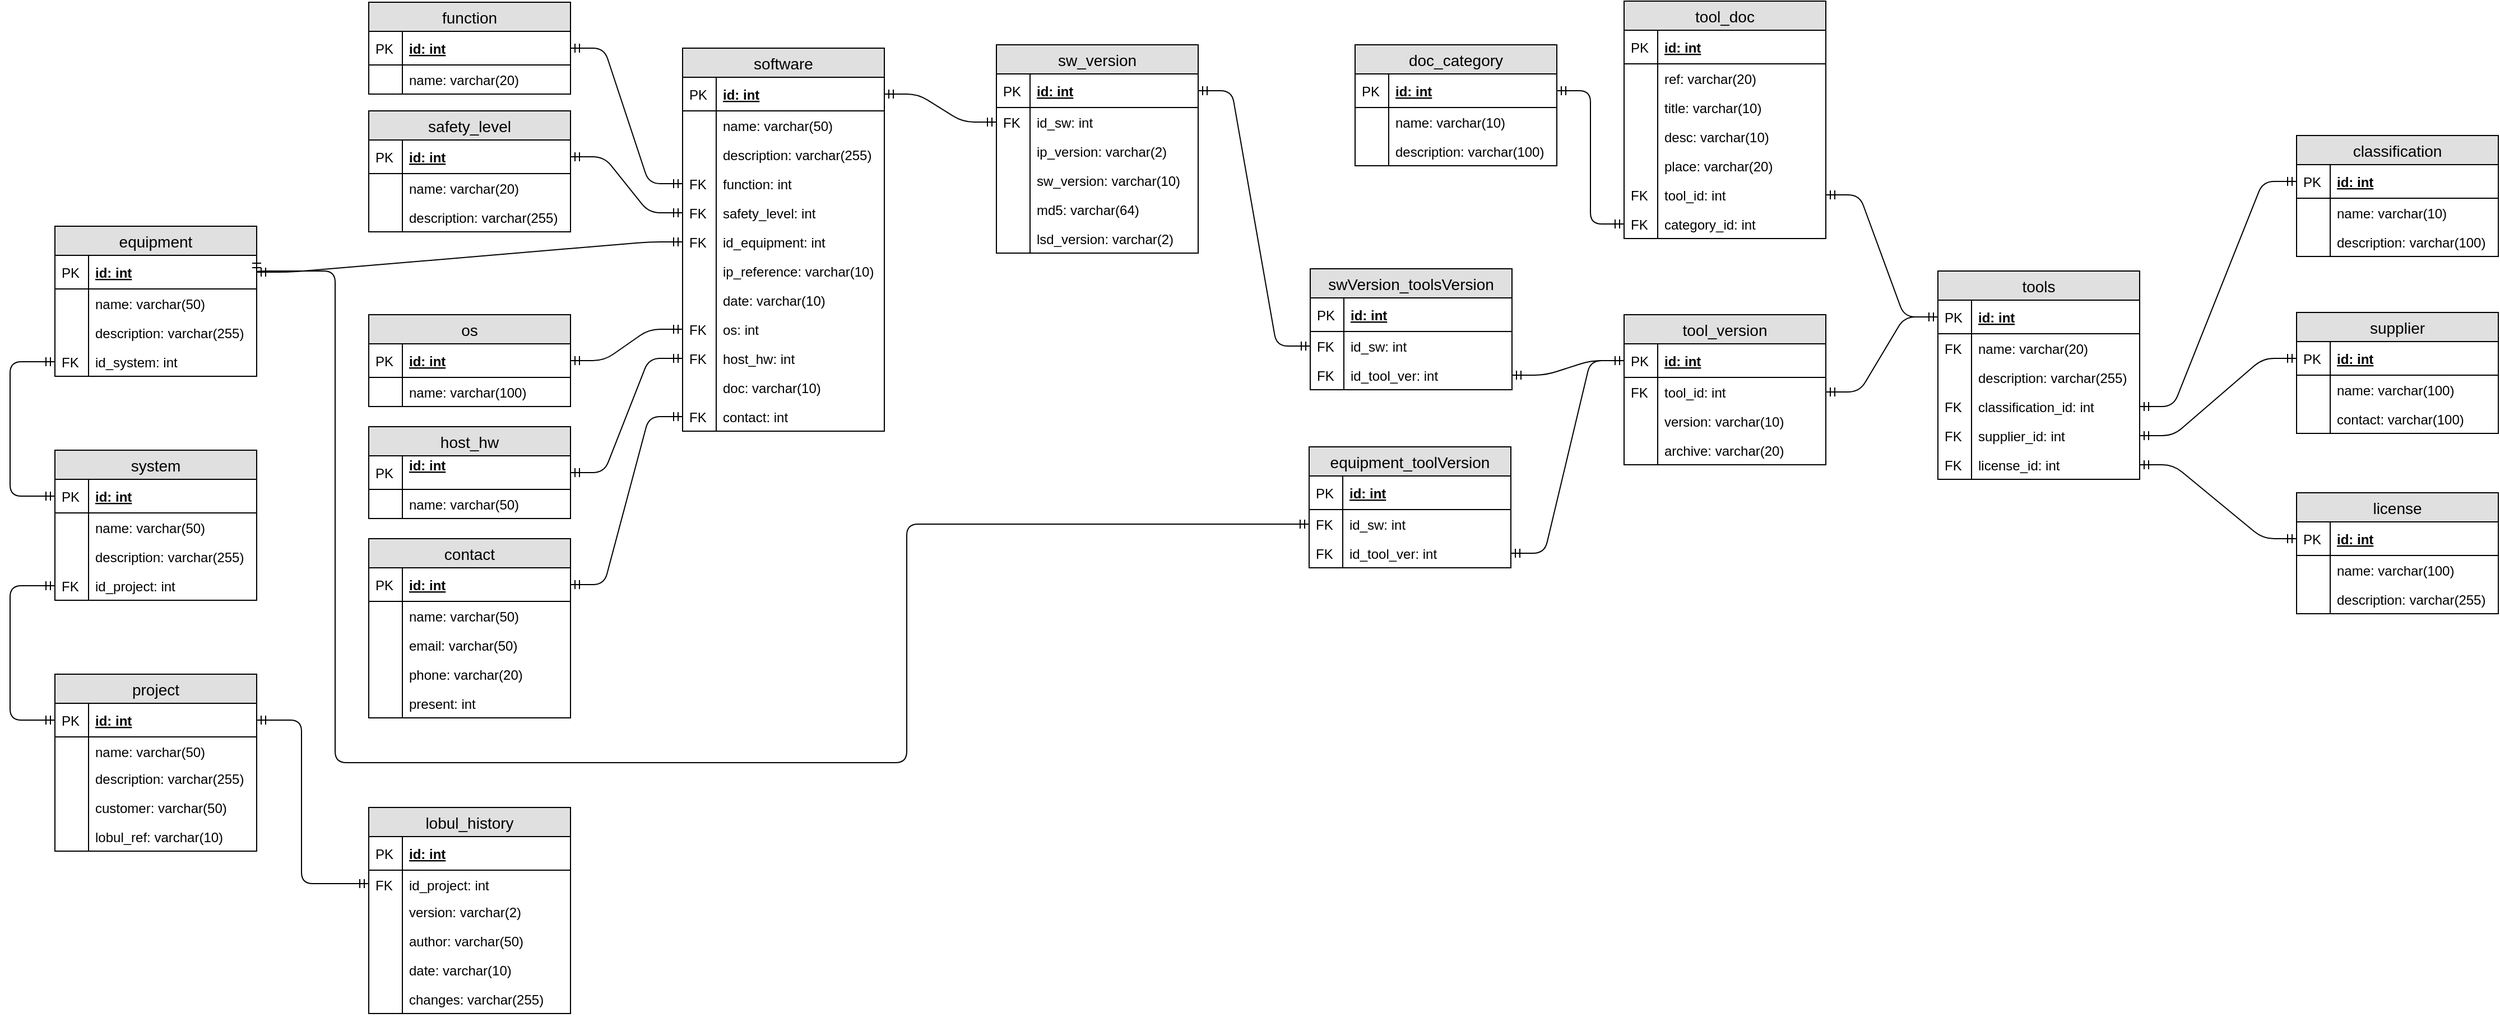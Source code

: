 <mxfile version="10.6.0" type="github"><diagram id="_yHva1EO5bUFyszDFRbU" name="DB"><mxGraphModel dx="2803" dy="774" grid="1" gridSize="10" guides="1" tooltips="1" connect="1" arrows="1" fold="1" page="1" pageScale="1" pageWidth="1169" pageHeight="827" math="0" shadow="0"><root><mxCell id="7gux2ZYyjRtUnNZLg2ae-0"/><mxCell id="7gux2ZYyjRtUnNZLg2ae-1" parent="7gux2ZYyjRtUnNZLg2ae-0"/><mxCell id="7gux2ZYyjRtUnNZLg2ae-2" value="software" style="swimlane;fontStyle=0;childLayout=stackLayout;horizontal=1;startSize=26;fillColor=#e0e0e0;horizontalStack=0;resizeParent=1;resizeParentMax=0;resizeLast=0;collapsible=1;marginBottom=0;swimlaneFillColor=#ffffff;align=center;fontSize=14;" parent="7gux2ZYyjRtUnNZLg2ae-1" vertex="1"><mxGeometry x="520" y="82" width="180" height="342" as="geometry"><mxRectangle x="280" y="240" width="70" height="26" as="alternateBounds"/></mxGeometry></mxCell><mxCell id="7gux2ZYyjRtUnNZLg2ae-3" value="id: int" style="shape=partialRectangle;top=0;left=0;right=0;bottom=1;align=left;verticalAlign=middle;fillColor=none;spacingLeft=34;spacingRight=4;overflow=hidden;rotatable=0;points=[[0,0.5],[1,0.5]];portConstraint=eastwest;dropTarget=0;fontStyle=5;fontSize=12;" parent="7gux2ZYyjRtUnNZLg2ae-2" vertex="1"><mxGeometry y="26" width="180" height="30" as="geometry"/></mxCell><mxCell id="7gux2ZYyjRtUnNZLg2ae-4" value="PK" style="shape=partialRectangle;top=0;left=0;bottom=0;fillColor=none;align=left;verticalAlign=middle;spacingLeft=4;spacingRight=4;overflow=hidden;rotatable=0;points=[];portConstraint=eastwest;part=1;fontSize=12;" parent="7gux2ZYyjRtUnNZLg2ae-3" vertex="1" connectable="0"><mxGeometry width="30" height="30" as="geometry"/></mxCell><mxCell id="7gux2ZYyjRtUnNZLg2ae-5" value="name: varchar(50)" style="shape=partialRectangle;top=0;left=0;right=0;bottom=0;align=left;verticalAlign=top;fillColor=none;spacingLeft=34;spacingRight=4;overflow=hidden;rotatable=0;points=[[0,0.5],[1,0.5]];portConstraint=eastwest;dropTarget=0;fontSize=12;" parent="7gux2ZYyjRtUnNZLg2ae-2" vertex="1"><mxGeometry y="56" width="180" height="26" as="geometry"/></mxCell><mxCell id="7gux2ZYyjRtUnNZLg2ae-6" value="" style="shape=partialRectangle;top=0;left=0;bottom=0;fillColor=none;align=left;verticalAlign=top;spacingLeft=4;spacingRight=4;overflow=hidden;rotatable=0;points=[];portConstraint=eastwest;part=1;fontSize=12;" parent="7gux2ZYyjRtUnNZLg2ae-5" vertex="1" connectable="0"><mxGeometry width="30" height="26" as="geometry"/></mxCell><mxCell id="7gux2ZYyjRtUnNZLg2ae-7" value="description: varchar(255)" style="shape=partialRectangle;top=0;left=0;right=0;bottom=0;align=left;verticalAlign=top;fillColor=none;spacingLeft=34;spacingRight=4;overflow=hidden;rotatable=0;points=[[0,0.5],[1,0.5]];portConstraint=eastwest;dropTarget=0;fontSize=12;" parent="7gux2ZYyjRtUnNZLg2ae-2" vertex="1"><mxGeometry y="82" width="180" height="26" as="geometry"/></mxCell><mxCell id="7gux2ZYyjRtUnNZLg2ae-8" value="" style="shape=partialRectangle;top=0;left=0;bottom=0;fillColor=none;align=left;verticalAlign=top;spacingLeft=4;spacingRight=4;overflow=hidden;rotatable=0;points=[];portConstraint=eastwest;part=1;fontSize=12;" parent="7gux2ZYyjRtUnNZLg2ae-7" vertex="1" connectable="0"><mxGeometry width="30" height="26" as="geometry"/></mxCell><mxCell id="7gux2ZYyjRtUnNZLg2ae-9" value="function: int" style="shape=partialRectangle;top=0;left=0;right=0;bottom=0;align=left;verticalAlign=top;fillColor=none;spacingLeft=34;spacingRight=4;overflow=hidden;rotatable=0;points=[[0,0.5],[1,0.5]];portConstraint=eastwest;dropTarget=0;fontSize=12;" parent="7gux2ZYyjRtUnNZLg2ae-2" vertex="1"><mxGeometry y="108" width="180" height="26" as="geometry"/></mxCell><mxCell id="7gux2ZYyjRtUnNZLg2ae-10" value="FK" style="shape=partialRectangle;top=0;left=0;bottom=0;fillColor=none;align=left;verticalAlign=top;spacingLeft=4;spacingRight=4;overflow=hidden;rotatable=0;points=[];portConstraint=eastwest;part=1;fontSize=12;" parent="7gux2ZYyjRtUnNZLg2ae-9" vertex="1" connectable="0"><mxGeometry width="30" height="26" as="geometry"/></mxCell><mxCell id="7gux2ZYyjRtUnNZLg2ae-15" value="safety_level: int" style="shape=partialRectangle;top=0;left=0;right=0;bottom=0;align=left;verticalAlign=top;fillColor=none;spacingLeft=34;spacingRight=4;overflow=hidden;rotatable=0;points=[[0,0.5],[1,0.5]];portConstraint=eastwest;dropTarget=0;fontSize=12;" parent="7gux2ZYyjRtUnNZLg2ae-2" vertex="1"><mxGeometry y="134" width="180" height="26" as="geometry"/></mxCell><mxCell id="7gux2ZYyjRtUnNZLg2ae-16" value="FK" style="shape=partialRectangle;top=0;left=0;bottom=0;fillColor=none;align=left;verticalAlign=top;spacingLeft=4;spacingRight=4;overflow=hidden;rotatable=0;points=[];portConstraint=eastwest;part=1;fontSize=12;" parent="7gux2ZYyjRtUnNZLg2ae-15" vertex="1" connectable="0"><mxGeometry width="30" height="26" as="geometry"/></mxCell><mxCell id="7gux2ZYyjRtUnNZLg2ae-17" value="id_equipment: int" style="shape=partialRectangle;top=0;left=0;right=0;bottom=0;align=left;verticalAlign=top;fillColor=none;spacingLeft=34;spacingRight=4;overflow=hidden;rotatable=0;points=[[0,0.5],[1,0.5]];portConstraint=eastwest;dropTarget=0;fontSize=12;" parent="7gux2ZYyjRtUnNZLg2ae-2" vertex="1"><mxGeometry y="160" width="180" height="26" as="geometry"/></mxCell><mxCell id="7gux2ZYyjRtUnNZLg2ae-18" value="FK" style="shape=partialRectangle;top=0;left=0;bottom=0;fillColor=none;align=left;verticalAlign=top;spacingLeft=4;spacingRight=4;overflow=hidden;rotatable=0;points=[];portConstraint=eastwest;part=1;fontSize=12;" parent="7gux2ZYyjRtUnNZLg2ae-17" vertex="1" connectable="0"><mxGeometry width="30" height="26" as="geometry"/></mxCell><mxCell id="7gux2ZYyjRtUnNZLg2ae-19" value="ip_reference: varchar(10)" style="shape=partialRectangle;top=0;left=0;right=0;bottom=0;align=left;verticalAlign=top;fillColor=none;spacingLeft=34;spacingRight=4;overflow=hidden;rotatable=0;points=[[0,0.5],[1,0.5]];portConstraint=eastwest;dropTarget=0;fontSize=12;" parent="7gux2ZYyjRtUnNZLg2ae-2" vertex="1"><mxGeometry y="186" width="180" height="26" as="geometry"/></mxCell><mxCell id="7gux2ZYyjRtUnNZLg2ae-20" value="" style="shape=partialRectangle;top=0;left=0;bottom=0;fillColor=none;align=left;verticalAlign=top;spacingLeft=4;spacingRight=4;overflow=hidden;rotatable=0;points=[];portConstraint=eastwest;part=1;fontSize=12;" parent="7gux2ZYyjRtUnNZLg2ae-19" vertex="1" connectable="0"><mxGeometry width="30" height="26" as="geometry"/></mxCell><mxCell id="7gux2ZYyjRtUnNZLg2ae-21" value="date: varchar(10)" style="shape=partialRectangle;top=0;left=0;right=0;bottom=0;align=left;verticalAlign=top;fillColor=none;spacingLeft=34;spacingRight=4;overflow=hidden;rotatable=0;points=[[0,0.5],[1,0.5]];portConstraint=eastwest;dropTarget=0;fontSize=12;" parent="7gux2ZYyjRtUnNZLg2ae-2" vertex="1"><mxGeometry y="212" width="180" height="26" as="geometry"/></mxCell><mxCell id="7gux2ZYyjRtUnNZLg2ae-22" value="" style="shape=partialRectangle;top=0;left=0;bottom=0;fillColor=none;align=left;verticalAlign=top;spacingLeft=4;spacingRight=4;overflow=hidden;rotatable=0;points=[];portConstraint=eastwest;part=1;fontSize=12;" parent="7gux2ZYyjRtUnNZLg2ae-21" vertex="1" connectable="0"><mxGeometry width="30" height="26" as="geometry"/></mxCell><mxCell id="7gux2ZYyjRtUnNZLg2ae-41" value="os: int" style="shape=partialRectangle;top=0;left=0;right=0;bottom=0;align=left;verticalAlign=top;fillColor=none;spacingLeft=34;spacingRight=4;overflow=hidden;rotatable=0;points=[[0,0.5],[1,0.5]];portConstraint=eastwest;dropTarget=0;fontSize=12;" parent="7gux2ZYyjRtUnNZLg2ae-2" vertex="1"><mxGeometry y="238" width="180" height="26" as="geometry"/></mxCell><mxCell id="7gux2ZYyjRtUnNZLg2ae-42" value="FK" style="shape=partialRectangle;top=0;left=0;bottom=0;fillColor=none;align=left;verticalAlign=top;spacingLeft=4;spacingRight=4;overflow=hidden;rotatable=0;points=[];portConstraint=eastwest;part=1;fontSize=12;" parent="7gux2ZYyjRtUnNZLg2ae-41" vertex="1" connectable="0"><mxGeometry width="30" height="26" as="geometry"/></mxCell><mxCell id="7gux2ZYyjRtUnNZLg2ae-43" value="host_hw: int" style="shape=partialRectangle;top=0;left=0;right=0;bottom=0;align=left;verticalAlign=top;fillColor=none;spacingLeft=34;spacingRight=4;overflow=hidden;rotatable=0;points=[[0,0.5],[1,0.5]];portConstraint=eastwest;dropTarget=0;fontSize=12;" parent="7gux2ZYyjRtUnNZLg2ae-2" vertex="1"><mxGeometry y="264" width="180" height="26" as="geometry"/></mxCell><mxCell id="7gux2ZYyjRtUnNZLg2ae-44" value="FK" style="shape=partialRectangle;top=0;left=0;bottom=0;fillColor=none;align=left;verticalAlign=top;spacingLeft=4;spacingRight=4;overflow=hidden;rotatable=0;points=[];portConstraint=eastwest;part=1;fontSize=12;" parent="7gux2ZYyjRtUnNZLg2ae-43" vertex="1" connectable="0"><mxGeometry width="30" height="26" as="geometry"/></mxCell><mxCell id="7gux2ZYyjRtUnNZLg2ae-45" value="doc: varchar(10)" style="shape=partialRectangle;top=0;left=0;right=0;bottom=0;align=left;verticalAlign=top;fillColor=none;spacingLeft=34;spacingRight=4;overflow=hidden;rotatable=0;points=[[0,0.5],[1,0.5]];portConstraint=eastwest;dropTarget=0;fontSize=12;" parent="7gux2ZYyjRtUnNZLg2ae-2" vertex="1"><mxGeometry y="290" width="180" height="26" as="geometry"/></mxCell><mxCell id="7gux2ZYyjRtUnNZLg2ae-46" value="" style="shape=partialRectangle;top=0;left=0;bottom=0;fillColor=none;align=left;verticalAlign=top;spacingLeft=4;spacingRight=4;overflow=hidden;rotatable=0;points=[];portConstraint=eastwest;part=1;fontSize=12;" parent="7gux2ZYyjRtUnNZLg2ae-45" vertex="1" connectable="0"><mxGeometry width="30" height="26" as="geometry"/></mxCell><mxCell id="7gux2ZYyjRtUnNZLg2ae-47" value="contact: int" style="shape=partialRectangle;top=0;left=0;right=0;bottom=0;align=left;verticalAlign=top;fillColor=none;spacingLeft=34;spacingRight=4;overflow=hidden;rotatable=0;points=[[0,0.5],[1,0.5]];portConstraint=eastwest;dropTarget=0;fontSize=12;" parent="7gux2ZYyjRtUnNZLg2ae-2" vertex="1"><mxGeometry y="316" width="180" height="26" as="geometry"/></mxCell><mxCell id="7gux2ZYyjRtUnNZLg2ae-48" value="FK" style="shape=partialRectangle;top=0;left=0;bottom=0;fillColor=none;align=left;verticalAlign=top;spacingLeft=4;spacingRight=4;overflow=hidden;rotatable=0;points=[];portConstraint=eastwest;part=1;fontSize=12;" parent="7gux2ZYyjRtUnNZLg2ae-47" vertex="1" connectable="0"><mxGeometry width="30" height="26" as="geometry"/></mxCell><mxCell id="7gux2ZYyjRtUnNZLg2ae-23" value="function" style="swimlane;fontStyle=0;childLayout=stackLayout;horizontal=1;startSize=26;fillColor=#e0e0e0;horizontalStack=0;resizeParent=1;resizeParentMax=0;resizeLast=0;collapsible=1;marginBottom=0;swimlaneFillColor=#ffffff;align=center;fontSize=14;" parent="7gux2ZYyjRtUnNZLg2ae-1" vertex="1"><mxGeometry x="240" y="41" width="180" height="82" as="geometry"><mxRectangle x="280" y="240" width="70" height="26" as="alternateBounds"/></mxGeometry></mxCell><mxCell id="7gux2ZYyjRtUnNZLg2ae-24" value="id: int" style="shape=partialRectangle;top=0;left=0;right=0;bottom=1;align=left;verticalAlign=middle;fillColor=none;spacingLeft=34;spacingRight=4;overflow=hidden;rotatable=0;points=[[0,0.5],[1,0.5]];portConstraint=eastwest;dropTarget=0;fontStyle=5;fontSize=12;" parent="7gux2ZYyjRtUnNZLg2ae-23" vertex="1"><mxGeometry y="26" width="180" height="30" as="geometry"/></mxCell><mxCell id="7gux2ZYyjRtUnNZLg2ae-25" value="PK" style="shape=partialRectangle;top=0;left=0;bottom=0;fillColor=none;align=left;verticalAlign=middle;spacingLeft=4;spacingRight=4;overflow=hidden;rotatable=0;points=[];portConstraint=eastwest;part=1;fontSize=12;" parent="7gux2ZYyjRtUnNZLg2ae-24" vertex="1" connectable="0"><mxGeometry width="30" height="30" as="geometry"/></mxCell><mxCell id="7gux2ZYyjRtUnNZLg2ae-26" value="name: varchar(20)" style="shape=partialRectangle;top=0;left=0;right=0;bottom=0;align=left;verticalAlign=top;fillColor=none;spacingLeft=34;spacingRight=4;overflow=hidden;rotatable=0;points=[[0,0.5],[1,0.5]];portConstraint=eastwest;dropTarget=0;fontSize=12;" parent="7gux2ZYyjRtUnNZLg2ae-23" vertex="1"><mxGeometry y="56" width="180" height="26" as="geometry"/></mxCell><mxCell id="7gux2ZYyjRtUnNZLg2ae-27" value="" style="shape=partialRectangle;top=0;left=0;bottom=0;fillColor=none;align=left;verticalAlign=top;spacingLeft=4;spacingRight=4;overflow=hidden;rotatable=0;points=[];portConstraint=eastwest;part=1;fontSize=12;" parent="7gux2ZYyjRtUnNZLg2ae-26" vertex="1" connectable="0"><mxGeometry width="30" height="26" as="geometry"/></mxCell><mxCell id="7gux2ZYyjRtUnNZLg2ae-40" value="" style="edgeStyle=entityRelationEdgeStyle;fontSize=12;html=1;endArrow=ERmandOne;startArrow=ERmandOne;entryX=0;entryY=0.5;entryDx=0;entryDy=0;exitX=1;exitY=0.5;exitDx=0;exitDy=0;" parent="7gux2ZYyjRtUnNZLg2ae-1" source="7gux2ZYyjRtUnNZLg2ae-24" target="7gux2ZYyjRtUnNZLg2ae-9" edge="1"><mxGeometry width="100" height="100" relative="1" as="geometry"><mxPoint x="290" y="323" as="sourcePoint"/><mxPoint x="390" y="223" as="targetPoint"/></mxGeometry></mxCell><mxCell id="7gux2ZYyjRtUnNZLg2ae-49" value="safety_level" style="swimlane;fontStyle=0;childLayout=stackLayout;horizontal=1;startSize=26;fillColor=#e0e0e0;horizontalStack=0;resizeParent=1;resizeParentMax=0;resizeLast=0;collapsible=1;marginBottom=0;swimlaneFillColor=#ffffff;align=center;fontSize=14;" parent="7gux2ZYyjRtUnNZLg2ae-1" vertex="1"><mxGeometry x="240" y="138" width="180" height="108" as="geometry"><mxRectangle x="280" y="240" width="70" height="26" as="alternateBounds"/></mxGeometry></mxCell><mxCell id="7gux2ZYyjRtUnNZLg2ae-50" value="id: int" style="shape=partialRectangle;top=0;left=0;right=0;bottom=1;align=left;verticalAlign=middle;fillColor=none;spacingLeft=34;spacingRight=4;overflow=hidden;rotatable=0;points=[[0,0.5],[1,0.5]];portConstraint=eastwest;dropTarget=0;fontStyle=5;fontSize=12;" parent="7gux2ZYyjRtUnNZLg2ae-49" vertex="1"><mxGeometry y="26" width="180" height="30" as="geometry"/></mxCell><mxCell id="7gux2ZYyjRtUnNZLg2ae-51" value="PK" style="shape=partialRectangle;top=0;left=0;bottom=0;fillColor=none;align=left;verticalAlign=middle;spacingLeft=4;spacingRight=4;overflow=hidden;rotatable=0;points=[];portConstraint=eastwest;part=1;fontSize=12;" parent="7gux2ZYyjRtUnNZLg2ae-50" vertex="1" connectable="0"><mxGeometry width="30" height="30" as="geometry"/></mxCell><mxCell id="7gux2ZYyjRtUnNZLg2ae-52" value="name: varchar(20)" style="shape=partialRectangle;top=0;left=0;right=0;bottom=0;align=left;verticalAlign=top;fillColor=none;spacingLeft=34;spacingRight=4;overflow=hidden;rotatable=0;points=[[0,0.5],[1,0.5]];portConstraint=eastwest;dropTarget=0;fontSize=12;" parent="7gux2ZYyjRtUnNZLg2ae-49" vertex="1"><mxGeometry y="56" width="180" height="26" as="geometry"/></mxCell><mxCell id="7gux2ZYyjRtUnNZLg2ae-53" value="" style="shape=partialRectangle;top=0;left=0;bottom=0;fillColor=none;align=left;verticalAlign=top;spacingLeft=4;spacingRight=4;overflow=hidden;rotatable=0;points=[];portConstraint=eastwest;part=1;fontSize=12;" parent="7gux2ZYyjRtUnNZLg2ae-52" vertex="1" connectable="0"><mxGeometry width="30" height="26" as="geometry"/></mxCell><mxCell id="7gux2ZYyjRtUnNZLg2ae-54" value="description: varchar(255)" style="shape=partialRectangle;top=0;left=0;right=0;bottom=0;align=left;verticalAlign=top;fillColor=none;spacingLeft=34;spacingRight=4;overflow=hidden;rotatable=0;points=[[0,0.5],[1,0.5]];portConstraint=eastwest;dropTarget=0;fontSize=12;" parent="7gux2ZYyjRtUnNZLg2ae-49" vertex="1"><mxGeometry y="82" width="180" height="26" as="geometry"/></mxCell><mxCell id="7gux2ZYyjRtUnNZLg2ae-55" value="" style="shape=partialRectangle;top=0;left=0;bottom=0;fillColor=none;align=left;verticalAlign=top;spacingLeft=4;spacingRight=4;overflow=hidden;rotatable=0;points=[];portConstraint=eastwest;part=1;fontSize=12;" parent="7gux2ZYyjRtUnNZLg2ae-54" vertex="1" connectable="0"><mxGeometry width="30" height="26" as="geometry"/></mxCell><mxCell id="7gux2ZYyjRtUnNZLg2ae-56" value="" style="edgeStyle=entityRelationEdgeStyle;fontSize=12;html=1;endArrow=ERmandOne;startArrow=ERmandOne;entryX=0;entryY=0.5;entryDx=0;entryDy=0;exitX=1;exitY=0.5;exitDx=0;exitDy=0;" parent="7gux2ZYyjRtUnNZLg2ae-1" source="7gux2ZYyjRtUnNZLg2ae-50" target="7gux2ZYyjRtUnNZLg2ae-15" edge="1"><mxGeometry width="100" height="100" relative="1" as="geometry"><mxPoint x="390" y="143" as="sourcePoint"/><mxPoint x="510" y="279" as="targetPoint"/></mxGeometry></mxCell><mxCell id="7gux2ZYyjRtUnNZLg2ae-57" value="equipment" style="swimlane;fontStyle=0;childLayout=stackLayout;horizontal=1;startSize=26;fillColor=#e0e0e0;horizontalStack=0;resizeParent=1;resizeParentMax=0;resizeLast=0;collapsible=1;marginBottom=0;swimlaneFillColor=#ffffff;align=center;fontSize=14;" parent="7gux2ZYyjRtUnNZLg2ae-1" vertex="1"><mxGeometry x="-40" y="241" width="180" height="134" as="geometry"><mxRectangle x="280" y="240" width="70" height="26" as="alternateBounds"/></mxGeometry></mxCell><mxCell id="7gux2ZYyjRtUnNZLg2ae-58" value="id: int" style="shape=partialRectangle;top=0;left=0;right=0;bottom=1;align=left;verticalAlign=middle;fillColor=none;spacingLeft=34;spacingRight=4;overflow=hidden;rotatable=0;points=[[0,0.5],[1,0.5]];portConstraint=eastwest;dropTarget=0;fontStyle=5;fontSize=12;" parent="7gux2ZYyjRtUnNZLg2ae-57" vertex="1"><mxGeometry y="26" width="180" height="30" as="geometry"/></mxCell><mxCell id="7gux2ZYyjRtUnNZLg2ae-59" value="PK" style="shape=partialRectangle;top=0;left=0;bottom=0;fillColor=none;align=left;verticalAlign=middle;spacingLeft=4;spacingRight=4;overflow=hidden;rotatable=0;points=[];portConstraint=eastwest;part=1;fontSize=12;" parent="7gux2ZYyjRtUnNZLg2ae-58" vertex="1" connectable="0"><mxGeometry width="30" height="30" as="geometry"/></mxCell><mxCell id="7gux2ZYyjRtUnNZLg2ae-60" value="name: varchar(50)" style="shape=partialRectangle;top=0;left=0;right=0;bottom=0;align=left;verticalAlign=top;fillColor=none;spacingLeft=34;spacingRight=4;overflow=hidden;rotatable=0;points=[[0,0.5],[1,0.5]];portConstraint=eastwest;dropTarget=0;fontSize=12;" parent="7gux2ZYyjRtUnNZLg2ae-57" vertex="1"><mxGeometry y="56" width="180" height="26" as="geometry"/></mxCell><mxCell id="7gux2ZYyjRtUnNZLg2ae-61" value="" style="shape=partialRectangle;top=0;left=0;bottom=0;fillColor=none;align=left;verticalAlign=top;spacingLeft=4;spacingRight=4;overflow=hidden;rotatable=0;points=[];portConstraint=eastwest;part=1;fontSize=12;" parent="7gux2ZYyjRtUnNZLg2ae-60" vertex="1" connectable="0"><mxGeometry width="30" height="26" as="geometry"/></mxCell><mxCell id="7gux2ZYyjRtUnNZLg2ae-62" value="description: varchar(255)" style="shape=partialRectangle;top=0;left=0;right=0;bottom=0;align=left;verticalAlign=top;fillColor=none;spacingLeft=34;spacingRight=4;overflow=hidden;rotatable=0;points=[[0,0.5],[1,0.5]];portConstraint=eastwest;dropTarget=0;fontSize=12;" parent="7gux2ZYyjRtUnNZLg2ae-57" vertex="1"><mxGeometry y="82" width="180" height="26" as="geometry"/></mxCell><mxCell id="7gux2ZYyjRtUnNZLg2ae-63" value="" style="shape=partialRectangle;top=0;left=0;bottom=0;fillColor=none;align=left;verticalAlign=top;spacingLeft=4;spacingRight=4;overflow=hidden;rotatable=0;points=[];portConstraint=eastwest;part=1;fontSize=12;" parent="7gux2ZYyjRtUnNZLg2ae-62" vertex="1" connectable="0"><mxGeometry width="30" height="26" as="geometry"/></mxCell><mxCell id="7gux2ZYyjRtUnNZLg2ae-64" value="id_system: int" style="shape=partialRectangle;top=0;left=0;right=0;bottom=0;align=left;verticalAlign=top;fillColor=none;spacingLeft=34;spacingRight=4;overflow=hidden;rotatable=0;points=[[0,0.5],[1,0.5]];portConstraint=eastwest;dropTarget=0;fontSize=12;" parent="7gux2ZYyjRtUnNZLg2ae-57" vertex="1"><mxGeometry y="108" width="180" height="26" as="geometry"/></mxCell><mxCell id="7gux2ZYyjRtUnNZLg2ae-65" value="FK" style="shape=partialRectangle;top=0;left=0;bottom=0;fillColor=none;align=left;verticalAlign=top;spacingLeft=4;spacingRight=4;overflow=hidden;rotatable=0;points=[];portConstraint=eastwest;part=1;fontSize=12;" parent="7gux2ZYyjRtUnNZLg2ae-64" vertex="1" connectable="0"><mxGeometry width="30" height="26" as="geometry"/></mxCell><mxCell id="7gux2ZYyjRtUnNZLg2ae-70" value="" style="edgeStyle=entityRelationEdgeStyle;fontSize=12;html=1;endArrow=ERmandOne;startArrow=ERmandOne;entryX=0;entryY=0.5;entryDx=0;entryDy=0;exitX=1;exitY=0.5;exitDx=0;exitDy=0;" parent="7gux2ZYyjRtUnNZLg2ae-1" source="7gux2ZYyjRtUnNZLg2ae-58" target="7gux2ZYyjRtUnNZLg2ae-17" edge="1"><mxGeometry width="100" height="100" relative="1" as="geometry"><mxPoint x="300" y="307" as="sourcePoint"/><mxPoint x="420" y="357" as="targetPoint"/></mxGeometry></mxCell><mxCell id="7gux2ZYyjRtUnNZLg2ae-71" value="os" style="swimlane;fontStyle=0;childLayout=stackLayout;horizontal=1;startSize=26;fillColor=#e0e0e0;horizontalStack=0;resizeParent=1;resizeParentMax=0;resizeLast=0;collapsible=1;marginBottom=0;swimlaneFillColor=#ffffff;align=center;fontSize=14;" parent="7gux2ZYyjRtUnNZLg2ae-1" vertex="1"><mxGeometry x="240" y="320" width="180" height="82" as="geometry"><mxRectangle x="280" y="240" width="70" height="26" as="alternateBounds"/></mxGeometry></mxCell><mxCell id="7gux2ZYyjRtUnNZLg2ae-72" value="id: int" style="shape=partialRectangle;top=0;left=0;right=0;bottom=1;align=left;verticalAlign=middle;fillColor=none;spacingLeft=34;spacingRight=4;overflow=hidden;rotatable=0;points=[[0,0.5],[1,0.5]];portConstraint=eastwest;dropTarget=0;fontStyle=5;fontSize=12;" parent="7gux2ZYyjRtUnNZLg2ae-71" vertex="1"><mxGeometry y="26" width="180" height="30" as="geometry"/></mxCell><mxCell id="7gux2ZYyjRtUnNZLg2ae-73" value="PK" style="shape=partialRectangle;top=0;left=0;bottom=0;fillColor=none;align=left;verticalAlign=middle;spacingLeft=4;spacingRight=4;overflow=hidden;rotatable=0;points=[];portConstraint=eastwest;part=1;fontSize=12;" parent="7gux2ZYyjRtUnNZLg2ae-72" vertex="1" connectable="0"><mxGeometry width="30" height="30" as="geometry"/></mxCell><mxCell id="7gux2ZYyjRtUnNZLg2ae-74" value="name: varchar(100)" style="shape=partialRectangle;top=0;left=0;right=0;bottom=0;align=left;verticalAlign=top;fillColor=none;spacingLeft=34;spacingRight=4;overflow=hidden;rotatable=0;points=[[0,0.5],[1,0.5]];portConstraint=eastwest;dropTarget=0;fontSize=12;" parent="7gux2ZYyjRtUnNZLg2ae-71" vertex="1"><mxGeometry y="56" width="180" height="26" as="geometry"/></mxCell><mxCell id="7gux2ZYyjRtUnNZLg2ae-75" value="" style="shape=partialRectangle;top=0;left=0;bottom=0;fillColor=none;align=left;verticalAlign=top;spacingLeft=4;spacingRight=4;overflow=hidden;rotatable=0;points=[];portConstraint=eastwest;part=1;fontSize=12;" parent="7gux2ZYyjRtUnNZLg2ae-74" vertex="1" connectable="0"><mxGeometry width="30" height="26" as="geometry"/></mxCell><mxCell id="7gux2ZYyjRtUnNZLg2ae-78" value="host_hw" style="swimlane;fontStyle=0;childLayout=stackLayout;horizontal=1;startSize=26;fillColor=#e0e0e0;horizontalStack=0;resizeParent=1;resizeParentMax=0;resizeLast=0;collapsible=1;marginBottom=0;swimlaneFillColor=#ffffff;align=center;fontSize=14;" parent="7gux2ZYyjRtUnNZLg2ae-1" vertex="1"><mxGeometry x="240" y="420" width="180" height="82" as="geometry"><mxRectangle x="280" y="240" width="70" height="26" as="alternateBounds"/></mxGeometry></mxCell><mxCell id="7gux2ZYyjRtUnNZLg2ae-79" value="id: int&#10;" style="shape=partialRectangle;top=0;left=0;right=0;bottom=1;align=left;verticalAlign=middle;fillColor=none;spacingLeft=34;spacingRight=4;overflow=hidden;rotatable=0;points=[[0,0.5],[1,0.5]];portConstraint=eastwest;dropTarget=0;fontStyle=5;fontSize=12;" parent="7gux2ZYyjRtUnNZLg2ae-78" vertex="1"><mxGeometry y="26" width="180" height="30" as="geometry"/></mxCell><mxCell id="7gux2ZYyjRtUnNZLg2ae-80" value="PK" style="shape=partialRectangle;top=0;left=0;bottom=0;fillColor=none;align=left;verticalAlign=middle;spacingLeft=4;spacingRight=4;overflow=hidden;rotatable=0;points=[];portConstraint=eastwest;part=1;fontSize=12;" parent="7gux2ZYyjRtUnNZLg2ae-79" vertex="1" connectable="0"><mxGeometry width="30" height="30" as="geometry"/></mxCell><mxCell id="7gux2ZYyjRtUnNZLg2ae-81" value="name: varchar(50)" style="shape=partialRectangle;top=0;left=0;right=0;bottom=0;align=left;verticalAlign=top;fillColor=none;spacingLeft=34;spacingRight=4;overflow=hidden;rotatable=0;points=[[0,0.5],[1,0.5]];portConstraint=eastwest;dropTarget=0;fontSize=12;" parent="7gux2ZYyjRtUnNZLg2ae-78" vertex="1"><mxGeometry y="56" width="180" height="26" as="geometry"/></mxCell><mxCell id="7gux2ZYyjRtUnNZLg2ae-82" value="" style="shape=partialRectangle;top=0;left=0;bottom=0;fillColor=none;align=left;verticalAlign=top;spacingLeft=4;spacingRight=4;overflow=hidden;rotatable=0;points=[];portConstraint=eastwest;part=1;fontSize=12;" parent="7gux2ZYyjRtUnNZLg2ae-81" vertex="1" connectable="0"><mxGeometry width="30" height="26" as="geometry"/></mxCell><mxCell id="7gux2ZYyjRtUnNZLg2ae-85" value="contact" style="swimlane;fontStyle=0;childLayout=stackLayout;horizontal=1;startSize=26;fillColor=#e0e0e0;horizontalStack=0;resizeParent=1;resizeParentMax=0;resizeLast=0;collapsible=1;marginBottom=0;swimlaneFillColor=#ffffff;align=center;fontSize=14;" parent="7gux2ZYyjRtUnNZLg2ae-1" vertex="1"><mxGeometry x="240" y="520" width="180" height="160" as="geometry"><mxRectangle x="280" y="240" width="70" height="26" as="alternateBounds"/></mxGeometry></mxCell><mxCell id="7gux2ZYyjRtUnNZLg2ae-86" value="id: int" style="shape=partialRectangle;top=0;left=0;right=0;bottom=1;align=left;verticalAlign=middle;fillColor=none;spacingLeft=34;spacingRight=4;overflow=hidden;rotatable=0;points=[[0,0.5],[1,0.5]];portConstraint=eastwest;dropTarget=0;fontStyle=5;fontSize=12;" parent="7gux2ZYyjRtUnNZLg2ae-85" vertex="1"><mxGeometry y="26" width="180" height="30" as="geometry"/></mxCell><mxCell id="7gux2ZYyjRtUnNZLg2ae-87" value="PK" style="shape=partialRectangle;top=0;left=0;bottom=0;fillColor=none;align=left;verticalAlign=middle;spacingLeft=4;spacingRight=4;overflow=hidden;rotatable=0;points=[];portConstraint=eastwest;part=1;fontSize=12;" parent="7gux2ZYyjRtUnNZLg2ae-86" vertex="1" connectable="0"><mxGeometry width="30" height="30" as="geometry"/></mxCell><mxCell id="7gux2ZYyjRtUnNZLg2ae-88" value="name: varchar(50)" style="shape=partialRectangle;top=0;left=0;right=0;bottom=0;align=left;verticalAlign=top;fillColor=none;spacingLeft=34;spacingRight=4;overflow=hidden;rotatable=0;points=[[0,0.5],[1,0.5]];portConstraint=eastwest;dropTarget=0;fontSize=12;" parent="7gux2ZYyjRtUnNZLg2ae-85" vertex="1"><mxGeometry y="56" width="180" height="26" as="geometry"/></mxCell><mxCell id="7gux2ZYyjRtUnNZLg2ae-89" value="" style="shape=partialRectangle;top=0;left=0;bottom=0;fillColor=none;align=left;verticalAlign=top;spacingLeft=4;spacingRight=4;overflow=hidden;rotatable=0;points=[];portConstraint=eastwest;part=1;fontSize=12;" parent="7gux2ZYyjRtUnNZLg2ae-88" vertex="1" connectable="0"><mxGeometry width="30" height="26" as="geometry"/></mxCell><mxCell id="7gux2ZYyjRtUnNZLg2ae-90" value="email: varchar(50)" style="shape=partialRectangle;top=0;left=0;right=0;bottom=0;align=left;verticalAlign=top;fillColor=none;spacingLeft=34;spacingRight=4;overflow=hidden;rotatable=0;points=[[0,0.5],[1,0.5]];portConstraint=eastwest;dropTarget=0;fontSize=12;" parent="7gux2ZYyjRtUnNZLg2ae-85" vertex="1"><mxGeometry y="82" width="180" height="26" as="geometry"/></mxCell><mxCell id="7gux2ZYyjRtUnNZLg2ae-91" value="" style="shape=partialRectangle;top=0;left=0;bottom=0;fillColor=none;align=left;verticalAlign=top;spacingLeft=4;spacingRight=4;overflow=hidden;rotatable=0;points=[];portConstraint=eastwest;part=1;fontSize=12;" parent="7gux2ZYyjRtUnNZLg2ae-90" vertex="1" connectable="0"><mxGeometry width="30" height="26" as="geometry"/></mxCell><mxCell id="7gux2ZYyjRtUnNZLg2ae-95" value="phone: varchar(20)" style="shape=partialRectangle;top=0;left=0;right=0;bottom=0;align=left;verticalAlign=top;fillColor=none;spacingLeft=34;spacingRight=4;overflow=hidden;rotatable=0;points=[[0,0.5],[1,0.5]];portConstraint=eastwest;dropTarget=0;fontSize=12;" parent="7gux2ZYyjRtUnNZLg2ae-85" vertex="1"><mxGeometry y="108" width="180" height="26" as="geometry"/></mxCell><mxCell id="7gux2ZYyjRtUnNZLg2ae-96" value="" style="shape=partialRectangle;top=0;left=0;bottom=0;fillColor=none;align=left;verticalAlign=top;spacingLeft=4;spacingRight=4;overflow=hidden;rotatable=0;points=[];portConstraint=eastwest;part=1;fontSize=12;" parent="7gux2ZYyjRtUnNZLg2ae-95" vertex="1" connectable="0"><mxGeometry width="30" height="26" as="geometry"/></mxCell><mxCell id="7gux2ZYyjRtUnNZLg2ae-97" value="present: int" style="shape=partialRectangle;top=0;left=0;right=0;bottom=0;align=left;verticalAlign=top;fillColor=none;spacingLeft=34;spacingRight=4;overflow=hidden;rotatable=0;points=[[0,0.5],[1,0.5]];portConstraint=eastwest;dropTarget=0;fontSize=12;" parent="7gux2ZYyjRtUnNZLg2ae-85" vertex="1"><mxGeometry y="134" width="180" height="26" as="geometry"/></mxCell><mxCell id="7gux2ZYyjRtUnNZLg2ae-98" value="" style="shape=partialRectangle;top=0;left=0;bottom=0;fillColor=none;align=left;verticalAlign=top;spacingLeft=4;spacingRight=4;overflow=hidden;rotatable=0;points=[];portConstraint=eastwest;part=1;fontSize=12;" parent="7gux2ZYyjRtUnNZLg2ae-97" vertex="1" connectable="0"><mxGeometry width="30" height="26" as="geometry"/></mxCell><mxCell id="7gux2ZYyjRtUnNZLg2ae-92" value="" style="edgeStyle=entityRelationEdgeStyle;fontSize=12;html=1;endArrow=ERmandOne;startArrow=ERmandOne;entryX=0;entryY=0.5;entryDx=0;entryDy=0;exitX=1;exitY=0.5;exitDx=0;exitDy=0;" parent="7gux2ZYyjRtUnNZLg2ae-1" source="7gux2ZYyjRtUnNZLg2ae-86" target="7gux2ZYyjRtUnNZLg2ae-47" edge="1"><mxGeometry width="100" height="100" relative="1" as="geometry"><mxPoint x="820" y="398" as="sourcePoint"/><mxPoint x="940" y="448" as="targetPoint"/></mxGeometry></mxCell><mxCell id="7gux2ZYyjRtUnNZLg2ae-93" value="" style="edgeStyle=entityRelationEdgeStyle;fontSize=12;html=1;endArrow=ERmandOne;startArrow=ERmandOne;entryX=0;entryY=0.5;entryDx=0;entryDy=0;exitX=1;exitY=0.5;exitDx=0;exitDy=0;" parent="7gux2ZYyjRtUnNZLg2ae-1" source="7gux2ZYyjRtUnNZLg2ae-72" target="7gux2ZYyjRtUnNZLg2ae-41" edge="1"><mxGeometry width="100" height="100" relative="1" as="geometry"><mxPoint x="460" y="470" as="sourcePoint"/><mxPoint x="580" y="520" as="targetPoint"/></mxGeometry></mxCell><mxCell id="7gux2ZYyjRtUnNZLg2ae-94" value="" style="edgeStyle=entityRelationEdgeStyle;fontSize=12;html=1;endArrow=ERmandOne;startArrow=ERmandOne;entryX=0;entryY=0.5;entryDx=0;entryDy=0;exitX=1;exitY=0.5;exitDx=0;exitDy=0;" parent="7gux2ZYyjRtUnNZLg2ae-1" source="7gux2ZYyjRtUnNZLg2ae-79" target="7gux2ZYyjRtUnNZLg2ae-43" edge="1"><mxGeometry width="100" height="100" relative="1" as="geometry"><mxPoint x="475" y="502" as="sourcePoint"/><mxPoint x="595" y="552" as="targetPoint"/></mxGeometry></mxCell><mxCell id="7gux2ZYyjRtUnNZLg2ae-101" value="system" style="swimlane;fontStyle=0;childLayout=stackLayout;horizontal=1;startSize=26;fillColor=#e0e0e0;horizontalStack=0;resizeParent=1;resizeParentMax=0;resizeLast=0;collapsible=1;marginBottom=0;swimlaneFillColor=#ffffff;align=center;fontSize=14;" parent="7gux2ZYyjRtUnNZLg2ae-1" vertex="1"><mxGeometry x="-40" y="441" width="180" height="134" as="geometry"><mxRectangle x="280" y="240" width="70" height="26" as="alternateBounds"/></mxGeometry></mxCell><mxCell id="7gux2ZYyjRtUnNZLg2ae-102" value="id: int" style="shape=partialRectangle;top=0;left=0;right=0;bottom=1;align=left;verticalAlign=middle;fillColor=none;spacingLeft=34;spacingRight=4;overflow=hidden;rotatable=0;points=[[0,0.5],[1,0.5]];portConstraint=eastwest;dropTarget=0;fontStyle=5;fontSize=12;" parent="7gux2ZYyjRtUnNZLg2ae-101" vertex="1"><mxGeometry y="26" width="180" height="30" as="geometry"/></mxCell><mxCell id="7gux2ZYyjRtUnNZLg2ae-103" value="PK" style="shape=partialRectangle;top=0;left=0;bottom=0;fillColor=none;align=left;verticalAlign=middle;spacingLeft=4;spacingRight=4;overflow=hidden;rotatable=0;points=[];portConstraint=eastwest;part=1;fontSize=12;" parent="7gux2ZYyjRtUnNZLg2ae-102" vertex="1" connectable="0"><mxGeometry width="30" height="30" as="geometry"/></mxCell><mxCell id="7gux2ZYyjRtUnNZLg2ae-104" value="name: varchar(50)" style="shape=partialRectangle;top=0;left=0;right=0;bottom=0;align=left;verticalAlign=top;fillColor=none;spacingLeft=34;spacingRight=4;overflow=hidden;rotatable=0;points=[[0,0.5],[1,0.5]];portConstraint=eastwest;dropTarget=0;fontSize=12;" parent="7gux2ZYyjRtUnNZLg2ae-101" vertex="1"><mxGeometry y="56" width="180" height="26" as="geometry"/></mxCell><mxCell id="7gux2ZYyjRtUnNZLg2ae-105" value="" style="shape=partialRectangle;top=0;left=0;bottom=0;fillColor=none;align=left;verticalAlign=top;spacingLeft=4;spacingRight=4;overflow=hidden;rotatable=0;points=[];portConstraint=eastwest;part=1;fontSize=12;" parent="7gux2ZYyjRtUnNZLg2ae-104" vertex="1" connectable="0"><mxGeometry width="30" height="26" as="geometry"/></mxCell><mxCell id="7gux2ZYyjRtUnNZLg2ae-106" value="description: varchar(255)" style="shape=partialRectangle;top=0;left=0;right=0;bottom=0;align=left;verticalAlign=top;fillColor=none;spacingLeft=34;spacingRight=4;overflow=hidden;rotatable=0;points=[[0,0.5],[1,0.5]];portConstraint=eastwest;dropTarget=0;fontSize=12;" parent="7gux2ZYyjRtUnNZLg2ae-101" vertex="1"><mxGeometry y="82" width="180" height="26" as="geometry"/></mxCell><mxCell id="7gux2ZYyjRtUnNZLg2ae-107" value="" style="shape=partialRectangle;top=0;left=0;bottom=0;fillColor=none;align=left;verticalAlign=top;spacingLeft=4;spacingRight=4;overflow=hidden;rotatable=0;points=[];portConstraint=eastwest;part=1;fontSize=12;" parent="7gux2ZYyjRtUnNZLg2ae-106" vertex="1" connectable="0"><mxGeometry width="30" height="26" as="geometry"/></mxCell><mxCell id="7gux2ZYyjRtUnNZLg2ae-108" value="id_project: int" style="shape=partialRectangle;top=0;left=0;right=0;bottom=0;align=left;verticalAlign=top;fillColor=none;spacingLeft=34;spacingRight=4;overflow=hidden;rotatable=0;points=[[0,0.5],[1,0.5]];portConstraint=eastwest;dropTarget=0;fontSize=12;" parent="7gux2ZYyjRtUnNZLg2ae-101" vertex="1"><mxGeometry y="108" width="180" height="26" as="geometry"/></mxCell><mxCell id="7gux2ZYyjRtUnNZLg2ae-109" value="FK" style="shape=partialRectangle;top=0;left=0;bottom=0;fillColor=none;align=left;verticalAlign=top;spacingLeft=4;spacingRight=4;overflow=hidden;rotatable=0;points=[];portConstraint=eastwest;part=1;fontSize=12;" parent="7gux2ZYyjRtUnNZLg2ae-108" vertex="1" connectable="0"><mxGeometry width="30" height="26" as="geometry"/></mxCell><mxCell id="7gux2ZYyjRtUnNZLg2ae-111" value="project" style="swimlane;fontStyle=0;childLayout=stackLayout;horizontal=1;startSize=26;fillColor=#e0e0e0;horizontalStack=0;resizeParent=1;resizeParentMax=0;resizeLast=0;collapsible=1;marginBottom=0;swimlaneFillColor=#ffffff;align=center;fontSize=14;" parent="7gux2ZYyjRtUnNZLg2ae-1" vertex="1"><mxGeometry x="-40" y="641" width="180" height="158" as="geometry"><mxRectangle x="280" y="240" width="70" height="26" as="alternateBounds"/></mxGeometry></mxCell><mxCell id="7gux2ZYyjRtUnNZLg2ae-112" value="id: int" style="shape=partialRectangle;top=0;left=0;right=0;bottom=1;align=left;verticalAlign=middle;fillColor=none;spacingLeft=34;spacingRight=4;overflow=hidden;rotatable=0;points=[[0,0.5],[1,0.5]];portConstraint=eastwest;dropTarget=0;fontStyle=5;fontSize=12;" parent="7gux2ZYyjRtUnNZLg2ae-111" vertex="1"><mxGeometry y="26" width="180" height="30" as="geometry"/></mxCell><mxCell id="7gux2ZYyjRtUnNZLg2ae-113" value="PK" style="shape=partialRectangle;top=0;left=0;bottom=0;fillColor=none;align=left;verticalAlign=middle;spacingLeft=4;spacingRight=4;overflow=hidden;rotatable=0;points=[];portConstraint=eastwest;part=1;fontSize=12;" parent="7gux2ZYyjRtUnNZLg2ae-112" vertex="1" connectable="0"><mxGeometry width="30" height="30" as="geometry"/></mxCell><mxCell id="7gux2ZYyjRtUnNZLg2ae-114" value="name: varchar(50)" style="shape=partialRectangle;top=0;left=0;right=0;bottom=0;align=left;verticalAlign=top;fillColor=none;spacingLeft=34;spacingRight=4;overflow=hidden;rotatable=0;points=[[0,0.5],[1,0.5]];portConstraint=eastwest;dropTarget=0;fontSize=12;" parent="7gux2ZYyjRtUnNZLg2ae-111" vertex="1"><mxGeometry y="56" width="180" height="24" as="geometry"/></mxCell><mxCell id="7gux2ZYyjRtUnNZLg2ae-115" value="" style="shape=partialRectangle;top=0;left=0;bottom=0;fillColor=none;align=left;verticalAlign=top;spacingLeft=4;spacingRight=4;overflow=hidden;rotatable=0;points=[];portConstraint=eastwest;part=1;fontSize=12;" parent="7gux2ZYyjRtUnNZLg2ae-114" vertex="1" connectable="0"><mxGeometry width="30" height="24" as="geometry"/></mxCell><mxCell id="7gux2ZYyjRtUnNZLg2ae-116" value="description: varchar(255)" style="shape=partialRectangle;top=0;left=0;right=0;bottom=0;align=left;verticalAlign=top;fillColor=none;spacingLeft=34;spacingRight=4;overflow=hidden;rotatable=0;points=[[0,0.5],[1,0.5]];portConstraint=eastwest;dropTarget=0;fontSize=12;" parent="7gux2ZYyjRtUnNZLg2ae-111" vertex="1"><mxGeometry y="80" width="180" height="26" as="geometry"/></mxCell><mxCell id="7gux2ZYyjRtUnNZLg2ae-117" value="" style="shape=partialRectangle;top=0;left=0;bottom=0;fillColor=none;align=left;verticalAlign=top;spacingLeft=4;spacingRight=4;overflow=hidden;rotatable=0;points=[];portConstraint=eastwest;part=1;fontSize=12;" parent="7gux2ZYyjRtUnNZLg2ae-116" vertex="1" connectable="0"><mxGeometry width="30" height="26" as="geometry"/></mxCell><mxCell id="7gux2ZYyjRtUnNZLg2ae-118" value="customer: varchar(50)" style="shape=partialRectangle;top=0;left=0;right=0;bottom=0;align=left;verticalAlign=top;fillColor=none;spacingLeft=34;spacingRight=4;overflow=hidden;rotatable=0;points=[[0,0.5],[1,0.5]];portConstraint=eastwest;dropTarget=0;fontSize=12;" parent="7gux2ZYyjRtUnNZLg2ae-111" vertex="1"><mxGeometry y="106" width="180" height="26" as="geometry"/></mxCell><mxCell id="7gux2ZYyjRtUnNZLg2ae-119" value="" style="shape=partialRectangle;top=0;left=0;bottom=0;fillColor=none;align=left;verticalAlign=top;spacingLeft=4;spacingRight=4;overflow=hidden;rotatable=0;points=[];portConstraint=eastwest;part=1;fontSize=12;" parent="7gux2ZYyjRtUnNZLg2ae-118" vertex="1" connectable="0"><mxGeometry width="30" height="26" as="geometry"/></mxCell><mxCell id="Nq7P0x3LyR7iQtVl0C3H-0" value="lobul_ref: varchar(10)" style="shape=partialRectangle;top=0;left=0;right=0;bottom=0;align=left;verticalAlign=top;fillColor=none;spacingLeft=34;spacingRight=4;overflow=hidden;rotatable=0;points=[[0,0.5],[1,0.5]];portConstraint=eastwest;dropTarget=0;fontSize=12;" parent="7gux2ZYyjRtUnNZLg2ae-111" vertex="1"><mxGeometry y="132" width="180" height="26" as="geometry"/></mxCell><mxCell id="Nq7P0x3LyR7iQtVl0C3H-1" value="" style="shape=partialRectangle;top=0;left=0;bottom=0;fillColor=none;align=left;verticalAlign=top;spacingLeft=4;spacingRight=4;overflow=hidden;rotatable=0;points=[];portConstraint=eastwest;part=1;fontSize=12;" parent="Nq7P0x3LyR7iQtVl0C3H-0" vertex="1" connectable="0"><mxGeometry width="30" height="26" as="geometry"/></mxCell><mxCell id="7gux2ZYyjRtUnNZLg2ae-120" value="" style="edgeStyle=orthogonalEdgeStyle;fontSize=12;html=1;endArrow=ERmandOne;startArrow=ERmandOne;entryX=0;entryY=0.5;entryDx=0;entryDy=0;exitX=0;exitY=0.5;exitDx=0;exitDy=0;" parent="7gux2ZYyjRtUnNZLg2ae-1" source="7gux2ZYyjRtUnNZLg2ae-112" target="7gux2ZYyjRtUnNZLg2ae-108" edge="1"><mxGeometry width="100" height="100" relative="1" as="geometry"><mxPoint x="-210" y="346" as="sourcePoint"/><mxPoint x="-130" y="426" as="targetPoint"/><Array as="points"><mxPoint x="-80" y="682"/><mxPoint x="-80" y="562"/></Array></mxGeometry></mxCell><mxCell id="7gux2ZYyjRtUnNZLg2ae-121" value="sw_version" style="swimlane;fontStyle=0;childLayout=stackLayout;horizontal=1;startSize=26;fillColor=#e0e0e0;horizontalStack=0;resizeParent=1;resizeParentMax=0;resizeLast=0;collapsible=1;marginBottom=0;swimlaneFillColor=#ffffff;align=center;fontSize=14;" parent="7gux2ZYyjRtUnNZLg2ae-1" vertex="1"><mxGeometry x="800" y="79" width="180" height="186" as="geometry"><mxRectangle x="280" y="240" width="70" height="26" as="alternateBounds"/></mxGeometry></mxCell><mxCell id="7gux2ZYyjRtUnNZLg2ae-122" value="id: int" style="shape=partialRectangle;top=0;left=0;right=0;bottom=1;align=left;verticalAlign=middle;fillColor=none;spacingLeft=34;spacingRight=4;overflow=hidden;rotatable=0;points=[[0,0.5],[1,0.5]];portConstraint=eastwest;dropTarget=0;fontStyle=5;fontSize=12;" parent="7gux2ZYyjRtUnNZLg2ae-121" vertex="1"><mxGeometry y="26" width="180" height="30" as="geometry"/></mxCell><mxCell id="7gux2ZYyjRtUnNZLg2ae-123" value="PK" style="shape=partialRectangle;top=0;left=0;bottom=0;fillColor=none;align=left;verticalAlign=middle;spacingLeft=4;spacingRight=4;overflow=hidden;rotatable=0;points=[];portConstraint=eastwest;part=1;fontSize=12;" parent="7gux2ZYyjRtUnNZLg2ae-122" vertex="1" connectable="0"><mxGeometry width="30" height="30" as="geometry"/></mxCell><mxCell id="7gux2ZYyjRtUnNZLg2ae-124" value="id_sw: int" style="shape=partialRectangle;top=0;left=0;right=0;bottom=0;align=left;verticalAlign=top;fillColor=none;spacingLeft=34;spacingRight=4;overflow=hidden;rotatable=0;points=[[0,0.5],[1,0.5]];portConstraint=eastwest;dropTarget=0;fontSize=12;" parent="7gux2ZYyjRtUnNZLg2ae-121" vertex="1"><mxGeometry y="56" width="180" height="26" as="geometry"/></mxCell><mxCell id="7gux2ZYyjRtUnNZLg2ae-125" value="FK" style="shape=partialRectangle;top=0;left=0;bottom=0;fillColor=none;align=left;verticalAlign=top;spacingLeft=4;spacingRight=4;overflow=hidden;rotatable=0;points=[];portConstraint=eastwest;part=1;fontSize=12;" parent="7gux2ZYyjRtUnNZLg2ae-124" vertex="1" connectable="0"><mxGeometry width="30" height="26" as="geometry"/></mxCell><mxCell id="7gux2ZYyjRtUnNZLg2ae-126" value="ip_version: varchar(2)" style="shape=partialRectangle;top=0;left=0;right=0;bottom=0;align=left;verticalAlign=top;fillColor=none;spacingLeft=34;spacingRight=4;overflow=hidden;rotatable=0;points=[[0,0.5],[1,0.5]];portConstraint=eastwest;dropTarget=0;fontSize=12;" parent="7gux2ZYyjRtUnNZLg2ae-121" vertex="1"><mxGeometry y="82" width="180" height="26" as="geometry"/></mxCell><mxCell id="7gux2ZYyjRtUnNZLg2ae-127" value="" style="shape=partialRectangle;top=0;left=0;bottom=0;fillColor=none;align=left;verticalAlign=top;spacingLeft=4;spacingRight=4;overflow=hidden;rotatable=0;points=[];portConstraint=eastwest;part=1;fontSize=12;" parent="7gux2ZYyjRtUnNZLg2ae-126" vertex="1" connectable="0"><mxGeometry width="30" height="26" as="geometry"/></mxCell><mxCell id="7gux2ZYyjRtUnNZLg2ae-128" value="sw_version: varchar(10)" style="shape=partialRectangle;top=0;left=0;right=0;bottom=0;align=left;verticalAlign=top;fillColor=none;spacingLeft=34;spacingRight=4;overflow=hidden;rotatable=0;points=[[0,0.5],[1,0.5]];portConstraint=eastwest;dropTarget=0;fontSize=12;" parent="7gux2ZYyjRtUnNZLg2ae-121" vertex="1"><mxGeometry y="108" width="180" height="26" as="geometry"/></mxCell><mxCell id="7gux2ZYyjRtUnNZLg2ae-129" value="" style="shape=partialRectangle;top=0;left=0;bottom=0;fillColor=none;align=left;verticalAlign=top;spacingLeft=4;spacingRight=4;overflow=hidden;rotatable=0;points=[];portConstraint=eastwest;part=1;fontSize=12;" parent="7gux2ZYyjRtUnNZLg2ae-128" vertex="1" connectable="0"><mxGeometry width="30" height="26" as="geometry"/></mxCell><mxCell id="7gux2ZYyjRtUnNZLg2ae-130" value="md5: varchar(64)" style="shape=partialRectangle;top=0;left=0;right=0;bottom=0;align=left;verticalAlign=top;fillColor=none;spacingLeft=34;spacingRight=4;overflow=hidden;rotatable=0;points=[[0,0.5],[1,0.5]];portConstraint=eastwest;dropTarget=0;fontSize=12;" parent="7gux2ZYyjRtUnNZLg2ae-121" vertex="1"><mxGeometry y="134" width="180" height="26" as="geometry"/></mxCell><mxCell id="7gux2ZYyjRtUnNZLg2ae-131" value="" style="shape=partialRectangle;top=0;left=0;bottom=0;fillColor=none;align=left;verticalAlign=top;spacingLeft=4;spacingRight=4;overflow=hidden;rotatable=0;points=[];portConstraint=eastwest;part=1;fontSize=12;" parent="7gux2ZYyjRtUnNZLg2ae-130" vertex="1" connectable="0"><mxGeometry width="30" height="26" as="geometry"/></mxCell><mxCell id="7gux2ZYyjRtUnNZLg2ae-132" value="lsd_version: varchar(2)" style="shape=partialRectangle;top=0;left=0;right=0;bottom=0;align=left;verticalAlign=top;fillColor=none;spacingLeft=34;spacingRight=4;overflow=hidden;rotatable=0;points=[[0,0.5],[1,0.5]];portConstraint=eastwest;dropTarget=0;fontSize=12;" parent="7gux2ZYyjRtUnNZLg2ae-121" vertex="1"><mxGeometry y="160" width="180" height="26" as="geometry"/></mxCell><mxCell id="7gux2ZYyjRtUnNZLg2ae-133" value="" style="shape=partialRectangle;top=0;left=0;bottom=0;fillColor=none;align=left;verticalAlign=top;spacingLeft=4;spacingRight=4;overflow=hidden;rotatable=0;points=[];portConstraint=eastwest;part=1;fontSize=12;" parent="7gux2ZYyjRtUnNZLg2ae-132" vertex="1" connectable="0"><mxGeometry width="30" height="26" as="geometry"/></mxCell><mxCell id="7gux2ZYyjRtUnNZLg2ae-147" value="" style="edgeStyle=entityRelationEdgeStyle;fontSize=12;html=1;endArrow=ERmandOne;startArrow=ERmandOne;entryX=0;entryY=0.5;entryDx=0;entryDy=0;exitX=1;exitY=0.5;exitDx=0;exitDy=0;" parent="7gux2ZYyjRtUnNZLg2ae-1" source="7gux2ZYyjRtUnNZLg2ae-3" target="7gux2ZYyjRtUnNZLg2ae-124" edge="1"><mxGeometry width="100" height="100" relative="1" as="geometry"><mxPoint x="680" y="595" as="sourcePoint"/><mxPoint x="780" y="445" as="targetPoint"/></mxGeometry></mxCell><mxCell id="7gux2ZYyjRtUnNZLg2ae-148" value="swVersion_toolsVersion" style="swimlane;fontStyle=0;childLayout=stackLayout;horizontal=1;startSize=26;fillColor=#e0e0e0;horizontalStack=0;resizeParent=1;resizeParentMax=0;resizeLast=0;collapsible=1;marginBottom=0;swimlaneFillColor=#ffffff;align=center;fontSize=14;" parent="7gux2ZYyjRtUnNZLg2ae-1" vertex="1"><mxGeometry x="1080" y="279" width="180" height="108" as="geometry"><mxRectangle x="280" y="240" width="70" height="26" as="alternateBounds"/></mxGeometry></mxCell><mxCell id="7gux2ZYyjRtUnNZLg2ae-149" value="id: int" style="shape=partialRectangle;top=0;left=0;right=0;bottom=1;align=left;verticalAlign=middle;fillColor=none;spacingLeft=34;spacingRight=4;overflow=hidden;rotatable=0;points=[[0,0.5],[1,0.5]];portConstraint=eastwest;dropTarget=0;fontStyle=5;fontSize=12;" parent="7gux2ZYyjRtUnNZLg2ae-148" vertex="1"><mxGeometry y="26" width="180" height="30" as="geometry"/></mxCell><mxCell id="7gux2ZYyjRtUnNZLg2ae-150" value="PK" style="shape=partialRectangle;top=0;left=0;bottom=0;fillColor=none;align=left;verticalAlign=middle;spacingLeft=4;spacingRight=4;overflow=hidden;rotatable=0;points=[];portConstraint=eastwest;part=1;fontSize=12;" parent="7gux2ZYyjRtUnNZLg2ae-149" vertex="1" connectable="0"><mxGeometry width="30" height="30" as="geometry"/></mxCell><mxCell id="7gux2ZYyjRtUnNZLg2ae-151" value="id_sw: int" style="shape=partialRectangle;top=0;left=0;right=0;bottom=0;align=left;verticalAlign=top;fillColor=none;spacingLeft=34;spacingRight=4;overflow=hidden;rotatable=0;points=[[0,0.5],[1,0.5]];portConstraint=eastwest;dropTarget=0;fontSize=12;" parent="7gux2ZYyjRtUnNZLg2ae-148" vertex="1"><mxGeometry y="56" width="180" height="26" as="geometry"/></mxCell><mxCell id="7gux2ZYyjRtUnNZLg2ae-152" value="FK" style="shape=partialRectangle;top=0;left=0;bottom=0;fillColor=none;align=left;verticalAlign=top;spacingLeft=4;spacingRight=4;overflow=hidden;rotatable=0;points=[];portConstraint=eastwest;part=1;fontSize=12;" parent="7gux2ZYyjRtUnNZLg2ae-151" vertex="1" connectable="0"><mxGeometry width="30" height="26" as="geometry"/></mxCell><mxCell id="7gux2ZYyjRtUnNZLg2ae-153" value="id_tool_ver: int" style="shape=partialRectangle;top=0;left=0;right=0;bottom=0;align=left;verticalAlign=top;fillColor=none;spacingLeft=34;spacingRight=4;overflow=hidden;rotatable=0;points=[[0,0.5],[1,0.5]];portConstraint=eastwest;dropTarget=0;fontSize=12;" parent="7gux2ZYyjRtUnNZLg2ae-148" vertex="1"><mxGeometry y="82" width="180" height="26" as="geometry"/></mxCell><mxCell id="7gux2ZYyjRtUnNZLg2ae-154" value="FK" style="shape=partialRectangle;top=0;left=0;bottom=0;fillColor=none;align=left;verticalAlign=top;spacingLeft=4;spacingRight=4;overflow=hidden;rotatable=0;points=[];portConstraint=eastwest;part=1;fontSize=12;" parent="7gux2ZYyjRtUnNZLg2ae-153" vertex="1" connectable="0"><mxGeometry width="30" height="26" as="geometry"/></mxCell><mxCell id="7gux2ZYyjRtUnNZLg2ae-161" value="" style="edgeStyle=entityRelationEdgeStyle;fontSize=12;html=1;endArrow=ERmandOne;startArrow=ERmandOne;entryX=0;entryY=0.5;entryDx=0;entryDy=0;exitX=1;exitY=0.5;exitDx=0;exitDy=0;" parent="7gux2ZYyjRtUnNZLg2ae-1" source="7gux2ZYyjRtUnNZLg2ae-122" target="7gux2ZYyjRtUnNZLg2ae-151" edge="1"><mxGeometry width="100" height="100" relative="1" as="geometry"><mxPoint x="1020" y="376" as="sourcePoint"/><mxPoint x="1120" y="401" as="targetPoint"/></mxGeometry></mxCell><mxCell id="7gux2ZYyjRtUnNZLg2ae-162" value="equipment_toolVersion" style="swimlane;fontStyle=0;childLayout=stackLayout;horizontal=1;startSize=26;fillColor=#e0e0e0;horizontalStack=0;resizeParent=1;resizeParentMax=0;resizeLast=0;collapsible=1;marginBottom=0;swimlaneFillColor=#ffffff;align=center;fontSize=14;" parent="7gux2ZYyjRtUnNZLg2ae-1" vertex="1"><mxGeometry x="1079" y="438" width="180" height="108" as="geometry"><mxRectangle x="280" y="240" width="70" height="26" as="alternateBounds"/></mxGeometry></mxCell><mxCell id="7gux2ZYyjRtUnNZLg2ae-163" value="id: int" style="shape=partialRectangle;top=0;left=0;right=0;bottom=1;align=left;verticalAlign=middle;fillColor=none;spacingLeft=34;spacingRight=4;overflow=hidden;rotatable=0;points=[[0,0.5],[1,0.5]];portConstraint=eastwest;dropTarget=0;fontStyle=5;fontSize=12;" parent="7gux2ZYyjRtUnNZLg2ae-162" vertex="1"><mxGeometry y="26" width="180" height="30" as="geometry"/></mxCell><mxCell id="7gux2ZYyjRtUnNZLg2ae-164" value="PK" style="shape=partialRectangle;top=0;left=0;bottom=0;fillColor=none;align=left;verticalAlign=middle;spacingLeft=4;spacingRight=4;overflow=hidden;rotatable=0;points=[];portConstraint=eastwest;part=1;fontSize=12;" parent="7gux2ZYyjRtUnNZLg2ae-163" vertex="1" connectable="0"><mxGeometry width="30" height="30" as="geometry"/></mxCell><mxCell id="7gux2ZYyjRtUnNZLg2ae-165" value="id_sw: int" style="shape=partialRectangle;top=0;left=0;right=0;bottom=0;align=left;verticalAlign=top;fillColor=none;spacingLeft=34;spacingRight=4;overflow=hidden;rotatable=0;points=[[0,0.5],[1,0.5]];portConstraint=eastwest;dropTarget=0;fontSize=12;" parent="7gux2ZYyjRtUnNZLg2ae-162" vertex="1"><mxGeometry y="56" width="180" height="26" as="geometry"/></mxCell><mxCell id="7gux2ZYyjRtUnNZLg2ae-166" value="FK" style="shape=partialRectangle;top=0;left=0;bottom=0;fillColor=none;align=left;verticalAlign=top;spacingLeft=4;spacingRight=4;overflow=hidden;rotatable=0;points=[];portConstraint=eastwest;part=1;fontSize=12;" parent="7gux2ZYyjRtUnNZLg2ae-165" vertex="1" connectable="0"><mxGeometry width="30" height="26" as="geometry"/></mxCell><mxCell id="7gux2ZYyjRtUnNZLg2ae-167" value="id_tool_ver: int" style="shape=partialRectangle;top=0;left=0;right=0;bottom=0;align=left;verticalAlign=top;fillColor=none;spacingLeft=34;spacingRight=4;overflow=hidden;rotatable=0;points=[[0,0.5],[1,0.5]];portConstraint=eastwest;dropTarget=0;fontSize=12;" parent="7gux2ZYyjRtUnNZLg2ae-162" vertex="1"><mxGeometry y="82" width="180" height="26" as="geometry"/></mxCell><mxCell id="7gux2ZYyjRtUnNZLg2ae-168" value="FK" style="shape=partialRectangle;top=0;left=0;bottom=0;fillColor=none;align=left;verticalAlign=top;spacingLeft=4;spacingRight=4;overflow=hidden;rotatable=0;points=[];portConstraint=eastwest;part=1;fontSize=12;" parent="7gux2ZYyjRtUnNZLg2ae-167" vertex="1" connectable="0"><mxGeometry width="30" height="26" as="geometry"/></mxCell><mxCell id="7gux2ZYyjRtUnNZLg2ae-169" value="" style="edgeStyle=orthogonalEdgeStyle;fontSize=12;html=1;endArrow=ERmandOne;startArrow=ERmandOne;entryX=0;entryY=0.5;entryDx=0;entryDy=0;exitX=1;exitY=0.5;exitDx=0;exitDy=0;" parent="7gux2ZYyjRtUnNZLg2ae-1" source="7gux2ZYyjRtUnNZLg2ae-58" target="7gux2ZYyjRtUnNZLg2ae-165" edge="1"><mxGeometry width="100" height="100" relative="1" as="geometry"><mxPoint x="900" y="386.5" as="sourcePoint"/><mxPoint x="1000" y="535.5" as="targetPoint"/><Array as="points"><mxPoint x="210" y="281"/><mxPoint x="210" y="720"/><mxPoint x="720" y="720"/><mxPoint x="720" y="507"/></Array></mxGeometry></mxCell><mxCell id="7gux2ZYyjRtUnNZLg2ae-170" value="tool_version" style="swimlane;fontStyle=0;childLayout=stackLayout;horizontal=1;startSize=26;fillColor=#e0e0e0;horizontalStack=0;resizeParent=1;resizeParentMax=0;resizeLast=0;collapsible=1;marginBottom=0;swimlaneFillColor=#ffffff;align=center;fontSize=14;" parent="7gux2ZYyjRtUnNZLg2ae-1" vertex="1"><mxGeometry x="1360" y="320" width="180" height="134" as="geometry"><mxRectangle x="280" y="240" width="70" height="26" as="alternateBounds"/></mxGeometry></mxCell><mxCell id="7gux2ZYyjRtUnNZLg2ae-171" value="id: int" style="shape=partialRectangle;top=0;left=0;right=0;bottom=1;align=left;verticalAlign=middle;fillColor=none;spacingLeft=34;spacingRight=4;overflow=hidden;rotatable=0;points=[[0,0.5],[1,0.5]];portConstraint=eastwest;dropTarget=0;fontStyle=5;fontSize=12;" parent="7gux2ZYyjRtUnNZLg2ae-170" vertex="1"><mxGeometry y="26" width="180" height="30" as="geometry"/></mxCell><mxCell id="7gux2ZYyjRtUnNZLg2ae-172" value="PK" style="shape=partialRectangle;top=0;left=0;bottom=0;fillColor=none;align=left;verticalAlign=middle;spacingLeft=4;spacingRight=4;overflow=hidden;rotatable=0;points=[];portConstraint=eastwest;part=1;fontSize=12;" parent="7gux2ZYyjRtUnNZLg2ae-171" vertex="1" connectable="0"><mxGeometry width="30" height="30" as="geometry"/></mxCell><mxCell id="7gux2ZYyjRtUnNZLg2ae-173" value="tool_id: int" style="shape=partialRectangle;top=0;left=0;right=0;bottom=0;align=left;verticalAlign=top;fillColor=none;spacingLeft=34;spacingRight=4;overflow=hidden;rotatable=0;points=[[0,0.5],[1,0.5]];portConstraint=eastwest;dropTarget=0;fontSize=12;" parent="7gux2ZYyjRtUnNZLg2ae-170" vertex="1"><mxGeometry y="56" width="180" height="26" as="geometry"/></mxCell><mxCell id="7gux2ZYyjRtUnNZLg2ae-174" value="FK" style="shape=partialRectangle;top=0;left=0;bottom=0;fillColor=none;align=left;verticalAlign=top;spacingLeft=4;spacingRight=4;overflow=hidden;rotatable=0;points=[];portConstraint=eastwest;part=1;fontSize=12;" parent="7gux2ZYyjRtUnNZLg2ae-173" vertex="1" connectable="0"><mxGeometry width="30" height="26" as="geometry"/></mxCell><mxCell id="7gux2ZYyjRtUnNZLg2ae-175" value="version: varchar(10)" style="shape=partialRectangle;top=0;left=0;right=0;bottom=0;align=left;verticalAlign=top;fillColor=none;spacingLeft=34;spacingRight=4;overflow=hidden;rotatable=0;points=[[0,0.5],[1,0.5]];portConstraint=eastwest;dropTarget=0;fontSize=12;" parent="7gux2ZYyjRtUnNZLg2ae-170" vertex="1"><mxGeometry y="82" width="180" height="26" as="geometry"/></mxCell><mxCell id="7gux2ZYyjRtUnNZLg2ae-176" value="" style="shape=partialRectangle;top=0;left=0;bottom=0;fillColor=none;align=left;verticalAlign=top;spacingLeft=4;spacingRight=4;overflow=hidden;rotatable=0;points=[];portConstraint=eastwest;part=1;fontSize=12;" parent="7gux2ZYyjRtUnNZLg2ae-175" vertex="1" connectable="0"><mxGeometry width="30" height="26" as="geometry"/></mxCell><mxCell id="7gux2ZYyjRtUnNZLg2ae-177" value="archive: varchar(20)" style="shape=partialRectangle;top=0;left=0;right=0;bottom=0;align=left;verticalAlign=top;fillColor=none;spacingLeft=34;spacingRight=4;overflow=hidden;rotatable=0;points=[[0,0.5],[1,0.5]];portConstraint=eastwest;dropTarget=0;fontSize=12;" parent="7gux2ZYyjRtUnNZLg2ae-170" vertex="1"><mxGeometry y="108" width="180" height="26" as="geometry"/></mxCell><mxCell id="7gux2ZYyjRtUnNZLg2ae-178" value="" style="shape=partialRectangle;top=0;left=0;bottom=0;fillColor=none;align=left;verticalAlign=top;spacingLeft=4;spacingRight=4;overflow=hidden;rotatable=0;points=[];portConstraint=eastwest;part=1;fontSize=12;" parent="7gux2ZYyjRtUnNZLg2ae-177" vertex="1" connectable="0"><mxGeometry width="30" height="26" as="geometry"/></mxCell><mxCell id="7gux2ZYyjRtUnNZLg2ae-179" value="" style="edgeStyle=entityRelationEdgeStyle;fontSize=12;html=1;endArrow=ERmandOne;startArrow=ERmandOne;entryX=0;entryY=0.5;entryDx=0;entryDy=0;exitX=1;exitY=0.5;exitDx=0;exitDy=0;" parent="7gux2ZYyjRtUnNZLg2ae-1" source="7gux2ZYyjRtUnNZLg2ae-167" target="7gux2ZYyjRtUnNZLg2ae-171" edge="1"><mxGeometry width="100" height="100" relative="1" as="geometry"><mxPoint x="1460" y="38" as="sourcePoint"/><mxPoint x="1560" y="187" as="targetPoint"/></mxGeometry></mxCell><mxCell id="7gux2ZYyjRtUnNZLg2ae-180" value="" style="edgeStyle=entityRelationEdgeStyle;fontSize=12;html=1;endArrow=ERmandOne;startArrow=ERmandOne;entryX=0;entryY=0.5;entryDx=0;entryDy=0;exitX=1;exitY=0.5;exitDx=0;exitDy=0;" parent="7gux2ZYyjRtUnNZLg2ae-1" source="7gux2ZYyjRtUnNZLg2ae-153" target="7gux2ZYyjRtUnNZLg2ae-171" edge="1"><mxGeometry width="100" height="100" relative="1" as="geometry"><mxPoint x="1390" y="67" as="sourcePoint"/><mxPoint x="1490" y="216" as="targetPoint"/></mxGeometry></mxCell><mxCell id="7gux2ZYyjRtUnNZLg2ae-181" value="tools" style="swimlane;fontStyle=0;childLayout=stackLayout;horizontal=1;startSize=26;fillColor=#e0e0e0;horizontalStack=0;resizeParent=1;resizeParentMax=0;resizeLast=0;collapsible=1;marginBottom=0;swimlaneFillColor=#ffffff;align=center;fontSize=14;" parent="7gux2ZYyjRtUnNZLg2ae-1" vertex="1"><mxGeometry x="1640" y="281" width="180" height="186" as="geometry"><mxRectangle x="280" y="240" width="70" height="26" as="alternateBounds"/></mxGeometry></mxCell><mxCell id="7gux2ZYyjRtUnNZLg2ae-182" value="id: int" style="shape=partialRectangle;top=0;left=0;right=0;bottom=1;align=left;verticalAlign=middle;fillColor=none;spacingLeft=34;spacingRight=4;overflow=hidden;rotatable=0;points=[[0,0.5],[1,0.5]];portConstraint=eastwest;dropTarget=0;fontStyle=5;fontSize=12;" parent="7gux2ZYyjRtUnNZLg2ae-181" vertex="1"><mxGeometry y="26" width="180" height="30" as="geometry"/></mxCell><mxCell id="7gux2ZYyjRtUnNZLg2ae-183" value="PK" style="shape=partialRectangle;top=0;left=0;bottom=0;fillColor=none;align=left;verticalAlign=middle;spacingLeft=4;spacingRight=4;overflow=hidden;rotatable=0;points=[];portConstraint=eastwest;part=1;fontSize=12;" parent="7gux2ZYyjRtUnNZLg2ae-182" vertex="1" connectable="0"><mxGeometry width="30" height="30" as="geometry"/></mxCell><mxCell id="7gux2ZYyjRtUnNZLg2ae-184" value="name: varchar(20)" style="shape=partialRectangle;top=0;left=0;right=0;bottom=0;align=left;verticalAlign=top;fillColor=none;spacingLeft=34;spacingRight=4;overflow=hidden;rotatable=0;points=[[0,0.5],[1,0.5]];portConstraint=eastwest;dropTarget=0;fontSize=12;" parent="7gux2ZYyjRtUnNZLg2ae-181" vertex="1"><mxGeometry y="56" width="180" height="26" as="geometry"/></mxCell><mxCell id="7gux2ZYyjRtUnNZLg2ae-185" value="FK" style="shape=partialRectangle;top=0;left=0;bottom=0;fillColor=none;align=left;verticalAlign=top;spacingLeft=4;spacingRight=4;overflow=hidden;rotatable=0;points=[];portConstraint=eastwest;part=1;fontSize=12;" parent="7gux2ZYyjRtUnNZLg2ae-184" vertex="1" connectable="0"><mxGeometry width="30" height="26" as="geometry"/></mxCell><mxCell id="7gux2ZYyjRtUnNZLg2ae-186" value="description: varchar(255)" style="shape=partialRectangle;top=0;left=0;right=0;bottom=0;align=left;verticalAlign=top;fillColor=none;spacingLeft=34;spacingRight=4;overflow=hidden;rotatable=0;points=[[0,0.5],[1,0.5]];portConstraint=eastwest;dropTarget=0;fontSize=12;" parent="7gux2ZYyjRtUnNZLg2ae-181" vertex="1"><mxGeometry y="82" width="180" height="26" as="geometry"/></mxCell><mxCell id="7gux2ZYyjRtUnNZLg2ae-187" value="" style="shape=partialRectangle;top=0;left=0;bottom=0;fillColor=none;align=left;verticalAlign=top;spacingLeft=4;spacingRight=4;overflow=hidden;rotatable=0;points=[];portConstraint=eastwest;part=1;fontSize=12;" parent="7gux2ZYyjRtUnNZLg2ae-186" vertex="1" connectable="0"><mxGeometry width="30" height="26" as="geometry"/></mxCell><mxCell id="7gux2ZYyjRtUnNZLg2ae-188" value="classification_id: int" style="shape=partialRectangle;top=0;left=0;right=0;bottom=0;align=left;verticalAlign=top;fillColor=none;spacingLeft=34;spacingRight=4;overflow=hidden;rotatable=0;points=[[0,0.5],[1,0.5]];portConstraint=eastwest;dropTarget=0;fontSize=12;" parent="7gux2ZYyjRtUnNZLg2ae-181" vertex="1"><mxGeometry y="108" width="180" height="26" as="geometry"/></mxCell><mxCell id="7gux2ZYyjRtUnNZLg2ae-189" value="FK" style="shape=partialRectangle;top=0;left=0;bottom=0;fillColor=none;align=left;verticalAlign=top;spacingLeft=4;spacingRight=4;overflow=hidden;rotatable=0;points=[];portConstraint=eastwest;part=1;fontSize=12;" parent="7gux2ZYyjRtUnNZLg2ae-188" vertex="1" connectable="0"><mxGeometry width="30" height="26" as="geometry"/></mxCell><mxCell id="7gux2ZYyjRtUnNZLg2ae-190" value="supplier_id: int" style="shape=partialRectangle;top=0;left=0;right=0;bottom=0;align=left;verticalAlign=top;fillColor=none;spacingLeft=34;spacingRight=4;overflow=hidden;rotatable=0;points=[[0,0.5],[1,0.5]];portConstraint=eastwest;dropTarget=0;fontSize=12;" parent="7gux2ZYyjRtUnNZLg2ae-181" vertex="1"><mxGeometry y="134" width="180" height="26" as="geometry"/></mxCell><mxCell id="7gux2ZYyjRtUnNZLg2ae-191" value="FK" style="shape=partialRectangle;top=0;left=0;bottom=0;fillColor=none;align=left;verticalAlign=top;spacingLeft=4;spacingRight=4;overflow=hidden;rotatable=0;points=[];portConstraint=eastwest;part=1;fontSize=12;" parent="7gux2ZYyjRtUnNZLg2ae-190" vertex="1" connectable="0"><mxGeometry width="30" height="26" as="geometry"/></mxCell><mxCell id="7gux2ZYyjRtUnNZLg2ae-192" value="license_id: int" style="shape=partialRectangle;top=0;left=0;right=0;bottom=0;align=left;verticalAlign=top;fillColor=none;spacingLeft=34;spacingRight=4;overflow=hidden;rotatable=0;points=[[0,0.5],[1,0.5]];portConstraint=eastwest;dropTarget=0;fontSize=12;" parent="7gux2ZYyjRtUnNZLg2ae-181" vertex="1"><mxGeometry y="160" width="180" height="26" as="geometry"/></mxCell><mxCell id="7gux2ZYyjRtUnNZLg2ae-193" value="FK" style="shape=partialRectangle;top=0;left=0;bottom=0;fillColor=none;align=left;verticalAlign=top;spacingLeft=4;spacingRight=4;overflow=hidden;rotatable=0;points=[];portConstraint=eastwest;part=1;fontSize=12;" parent="7gux2ZYyjRtUnNZLg2ae-192" vertex="1" connectable="0"><mxGeometry width="30" height="26" as="geometry"/></mxCell><mxCell id="7gux2ZYyjRtUnNZLg2ae-194" value="" style="edgeStyle=entityRelationEdgeStyle;fontSize=12;html=1;endArrow=ERmandOne;startArrow=ERmandOne;entryX=0;entryY=0.5;entryDx=0;entryDy=0;exitX=1;exitY=0.5;exitDx=0;exitDy=0;" parent="7gux2ZYyjRtUnNZLg2ae-1" source="7gux2ZYyjRtUnNZLg2ae-173" target="7gux2ZYyjRtUnNZLg2ae-182" edge="1"><mxGeometry width="100" height="100" relative="1" as="geometry"><mxPoint x="1440" y="200" as="sourcePoint"/><mxPoint x="1540" y="266" as="targetPoint"/></mxGeometry></mxCell><mxCell id="7gux2ZYyjRtUnNZLg2ae-195" value="tool_doc" style="swimlane;fontStyle=0;childLayout=stackLayout;horizontal=1;startSize=26;fillColor=#e0e0e0;horizontalStack=0;resizeParent=1;resizeParentMax=0;resizeLast=0;collapsible=1;marginBottom=0;swimlaneFillColor=#ffffff;align=center;fontSize=14;" parent="7gux2ZYyjRtUnNZLg2ae-1" vertex="1"><mxGeometry x="1360" y="40" width="180" height="212" as="geometry"><mxRectangle x="280" y="240" width="70" height="26" as="alternateBounds"/></mxGeometry></mxCell><mxCell id="7gux2ZYyjRtUnNZLg2ae-196" value="id: int" style="shape=partialRectangle;top=0;left=0;right=0;bottom=1;align=left;verticalAlign=middle;fillColor=none;spacingLeft=34;spacingRight=4;overflow=hidden;rotatable=0;points=[[0,0.5],[1,0.5]];portConstraint=eastwest;dropTarget=0;fontStyle=5;fontSize=12;" parent="7gux2ZYyjRtUnNZLg2ae-195" vertex="1"><mxGeometry y="26" width="180" height="30" as="geometry"/></mxCell><mxCell id="7gux2ZYyjRtUnNZLg2ae-197" value="PK" style="shape=partialRectangle;top=0;left=0;bottom=0;fillColor=none;align=left;verticalAlign=middle;spacingLeft=4;spacingRight=4;overflow=hidden;rotatable=0;points=[];portConstraint=eastwest;part=1;fontSize=12;" parent="7gux2ZYyjRtUnNZLg2ae-196" vertex="1" connectable="0"><mxGeometry width="30" height="30" as="geometry"/></mxCell><mxCell id="7gux2ZYyjRtUnNZLg2ae-198" value="ref: varchar(20)" style="shape=partialRectangle;top=0;left=0;right=0;bottom=0;align=left;verticalAlign=top;fillColor=none;spacingLeft=34;spacingRight=4;overflow=hidden;rotatable=0;points=[[0,0.5],[1,0.5]];portConstraint=eastwest;dropTarget=0;fontSize=12;" parent="7gux2ZYyjRtUnNZLg2ae-195" vertex="1"><mxGeometry y="56" width="180" height="26" as="geometry"/></mxCell><mxCell id="7gux2ZYyjRtUnNZLg2ae-199" value="" style="shape=partialRectangle;top=0;left=0;bottom=0;fillColor=none;align=left;verticalAlign=top;spacingLeft=4;spacingRight=4;overflow=hidden;rotatable=0;points=[];portConstraint=eastwest;part=1;fontSize=12;" parent="7gux2ZYyjRtUnNZLg2ae-198" vertex="1" connectable="0"><mxGeometry width="30" height="26" as="geometry"/></mxCell><mxCell id="7gux2ZYyjRtUnNZLg2ae-200" value="title: varchar(10)" style="shape=partialRectangle;top=0;left=0;right=0;bottom=0;align=left;verticalAlign=top;fillColor=none;spacingLeft=34;spacingRight=4;overflow=hidden;rotatable=0;points=[[0,0.5],[1,0.5]];portConstraint=eastwest;dropTarget=0;fontSize=12;" parent="7gux2ZYyjRtUnNZLg2ae-195" vertex="1"><mxGeometry y="82" width="180" height="26" as="geometry"/></mxCell><mxCell id="7gux2ZYyjRtUnNZLg2ae-201" value="" style="shape=partialRectangle;top=0;left=0;bottom=0;fillColor=none;align=left;verticalAlign=top;spacingLeft=4;spacingRight=4;overflow=hidden;rotatable=0;points=[];portConstraint=eastwest;part=1;fontSize=12;" parent="7gux2ZYyjRtUnNZLg2ae-200" vertex="1" connectable="0"><mxGeometry width="30" height="26" as="geometry"/></mxCell><mxCell id="7gux2ZYyjRtUnNZLg2ae-202" value="desc: varchar(10)" style="shape=partialRectangle;top=0;left=0;right=0;bottom=0;align=left;verticalAlign=top;fillColor=none;spacingLeft=34;spacingRight=4;overflow=hidden;rotatable=0;points=[[0,0.5],[1,0.5]];portConstraint=eastwest;dropTarget=0;fontSize=12;" parent="7gux2ZYyjRtUnNZLg2ae-195" vertex="1"><mxGeometry y="108" width="180" height="26" as="geometry"/></mxCell><mxCell id="7gux2ZYyjRtUnNZLg2ae-203" value="" style="shape=partialRectangle;top=0;left=0;bottom=0;fillColor=none;align=left;verticalAlign=top;spacingLeft=4;spacingRight=4;overflow=hidden;rotatable=0;points=[];portConstraint=eastwest;part=1;fontSize=12;" parent="7gux2ZYyjRtUnNZLg2ae-202" vertex="1" connectable="0"><mxGeometry width="30" height="26" as="geometry"/></mxCell><mxCell id="7gux2ZYyjRtUnNZLg2ae-204" value="place: varchar(20)" style="shape=partialRectangle;top=0;left=0;right=0;bottom=0;align=left;verticalAlign=top;fillColor=none;spacingLeft=34;spacingRight=4;overflow=hidden;rotatable=0;points=[[0,0.5],[1,0.5]];portConstraint=eastwest;dropTarget=0;fontSize=12;" parent="7gux2ZYyjRtUnNZLg2ae-195" vertex="1"><mxGeometry y="134" width="180" height="26" as="geometry"/></mxCell><mxCell id="7gux2ZYyjRtUnNZLg2ae-205" value="" style="shape=partialRectangle;top=0;left=0;bottom=0;fillColor=none;align=left;verticalAlign=top;spacingLeft=4;spacingRight=4;overflow=hidden;rotatable=0;points=[];portConstraint=eastwest;part=1;fontSize=12;" parent="7gux2ZYyjRtUnNZLg2ae-204" vertex="1" connectable="0"><mxGeometry width="30" height="26" as="geometry"/></mxCell><mxCell id="7gux2ZYyjRtUnNZLg2ae-206" value="tool_id: int" style="shape=partialRectangle;top=0;left=0;right=0;bottom=0;align=left;verticalAlign=top;fillColor=none;spacingLeft=34;spacingRight=4;overflow=hidden;rotatable=0;points=[[0,0.5],[1,0.5]];portConstraint=eastwest;dropTarget=0;fontSize=12;" parent="7gux2ZYyjRtUnNZLg2ae-195" vertex="1"><mxGeometry y="160" width="180" height="26" as="geometry"/></mxCell><mxCell id="7gux2ZYyjRtUnNZLg2ae-207" value="FK" style="shape=partialRectangle;top=0;left=0;bottom=0;fillColor=none;align=left;verticalAlign=top;spacingLeft=4;spacingRight=4;overflow=hidden;rotatable=0;points=[];portConstraint=eastwest;part=1;fontSize=12;" parent="7gux2ZYyjRtUnNZLg2ae-206" vertex="1" connectable="0"><mxGeometry width="30" height="26" as="geometry"/></mxCell><mxCell id="wOouTeO9aJKT249CWXsP-0" value="category_id: int" style="shape=partialRectangle;top=0;left=0;right=0;bottom=0;align=left;verticalAlign=top;fillColor=none;spacingLeft=34;spacingRight=4;overflow=hidden;rotatable=0;points=[[0,0.5],[1,0.5]];portConstraint=eastwest;dropTarget=0;fontSize=12;" parent="7gux2ZYyjRtUnNZLg2ae-195" vertex="1"><mxGeometry y="186" width="180" height="26" as="geometry"/></mxCell><mxCell id="wOouTeO9aJKT249CWXsP-1" value="FK" style="shape=partialRectangle;top=0;left=0;bottom=0;fillColor=none;align=left;verticalAlign=top;spacingLeft=4;spacingRight=4;overflow=hidden;rotatable=0;points=[];portConstraint=eastwest;part=1;fontSize=12;" parent="wOouTeO9aJKT249CWXsP-0" vertex="1" connectable="0"><mxGeometry width="30" height="26" as="geometry"/></mxCell><mxCell id="7gux2ZYyjRtUnNZLg2ae-208" value="" style="edgeStyle=entityRelationEdgeStyle;fontSize=12;html=1;endArrow=ERmandOne;startArrow=ERmandOne;entryX=0;entryY=0.5;entryDx=0;entryDy=0;exitX=1;exitY=0.5;exitDx=0;exitDy=0;" parent="7gux2ZYyjRtUnNZLg2ae-1" source="7gux2ZYyjRtUnNZLg2ae-206" target="7gux2ZYyjRtUnNZLg2ae-182" edge="1"><mxGeometry width="100" height="100" relative="1" as="geometry"><mxPoint x="1530" y="285.5" as="sourcePoint"/><mxPoint x="1630" y="218.5" as="targetPoint"/></mxGeometry></mxCell><mxCell id="7gux2ZYyjRtUnNZLg2ae-209" value="classification" style="swimlane;fontStyle=0;childLayout=stackLayout;horizontal=1;startSize=26;fillColor=#e0e0e0;horizontalStack=0;resizeParent=1;resizeParentMax=0;resizeLast=0;collapsible=1;marginBottom=0;swimlaneFillColor=#ffffff;align=center;fontSize=14;" parent="7gux2ZYyjRtUnNZLg2ae-1" vertex="1"><mxGeometry x="1960" y="160" width="180" height="108" as="geometry"><mxRectangle x="280" y="240" width="70" height="26" as="alternateBounds"/></mxGeometry></mxCell><mxCell id="7gux2ZYyjRtUnNZLg2ae-210" value="id: int" style="shape=partialRectangle;top=0;left=0;right=0;bottom=1;align=left;verticalAlign=middle;fillColor=none;spacingLeft=34;spacingRight=4;overflow=hidden;rotatable=0;points=[[0,0.5],[1,0.5]];portConstraint=eastwest;dropTarget=0;fontStyle=5;fontSize=12;" parent="7gux2ZYyjRtUnNZLg2ae-209" vertex="1"><mxGeometry y="26" width="180" height="30" as="geometry"/></mxCell><mxCell id="7gux2ZYyjRtUnNZLg2ae-211" value="PK" style="shape=partialRectangle;top=0;left=0;bottom=0;fillColor=none;align=left;verticalAlign=middle;spacingLeft=4;spacingRight=4;overflow=hidden;rotatable=0;points=[];portConstraint=eastwest;part=1;fontSize=12;" parent="7gux2ZYyjRtUnNZLg2ae-210" vertex="1" connectable="0"><mxGeometry width="30" height="30" as="geometry"/></mxCell><mxCell id="7gux2ZYyjRtUnNZLg2ae-212" value="name: varchar(10)" style="shape=partialRectangle;top=0;left=0;right=0;bottom=0;align=left;verticalAlign=top;fillColor=none;spacingLeft=34;spacingRight=4;overflow=hidden;rotatable=0;points=[[0,0.5],[1,0.5]];portConstraint=eastwest;dropTarget=0;fontSize=12;" parent="7gux2ZYyjRtUnNZLg2ae-209" vertex="1"><mxGeometry y="56" width="180" height="26" as="geometry"/></mxCell><mxCell id="7gux2ZYyjRtUnNZLg2ae-213" value="" style="shape=partialRectangle;top=0;left=0;bottom=0;fillColor=none;align=left;verticalAlign=top;spacingLeft=4;spacingRight=4;overflow=hidden;rotatable=0;points=[];portConstraint=eastwest;part=1;fontSize=12;" parent="7gux2ZYyjRtUnNZLg2ae-212" vertex="1" connectable="0"><mxGeometry width="30" height="26" as="geometry"/></mxCell><mxCell id="7gux2ZYyjRtUnNZLg2ae-214" value="description: varchar(100)" style="shape=partialRectangle;top=0;left=0;right=0;bottom=0;align=left;verticalAlign=top;fillColor=none;spacingLeft=34;spacingRight=4;overflow=hidden;rotatable=0;points=[[0,0.5],[1,0.5]];portConstraint=eastwest;dropTarget=0;fontSize=12;" parent="7gux2ZYyjRtUnNZLg2ae-209" vertex="1"><mxGeometry y="82" width="180" height="26" as="geometry"/></mxCell><mxCell id="7gux2ZYyjRtUnNZLg2ae-215" value="" style="shape=partialRectangle;top=0;left=0;bottom=0;fillColor=none;align=left;verticalAlign=top;spacingLeft=4;spacingRight=4;overflow=hidden;rotatable=0;points=[];portConstraint=eastwest;part=1;fontSize=12;" parent="7gux2ZYyjRtUnNZLg2ae-214" vertex="1" connectable="0"><mxGeometry width="30" height="26" as="geometry"/></mxCell><mxCell id="7gux2ZYyjRtUnNZLg2ae-216" value="" style="edgeStyle=entityRelationEdgeStyle;fontSize=12;html=1;endArrow=ERmandOne;startArrow=ERmandOne;entryX=0;entryY=0.5;entryDx=0;entryDy=0;exitX=1;exitY=0.5;exitDx=0;exitDy=0;" parent="7gux2ZYyjRtUnNZLg2ae-1" source="7gux2ZYyjRtUnNZLg2ae-192" target="7gux2ZYyjRtUnNZLg2ae-219" edge="1"><mxGeometry width="100" height="100" relative="1" as="geometry"><mxPoint x="1703" y="147" as="sourcePoint"/><mxPoint x="1803" y="256" as="targetPoint"/></mxGeometry></mxCell><mxCell id="7gux2ZYyjRtUnNZLg2ae-217" value="" style="edgeStyle=entityRelationEdgeStyle;fontSize=12;html=1;endArrow=ERmandOne;startArrow=ERmandOne;entryX=0;entryY=0.5;entryDx=0;entryDy=0;exitX=1;exitY=0.5;exitDx=0;exitDy=0;" parent="7gux2ZYyjRtUnNZLg2ae-1" source="7gux2ZYyjRtUnNZLg2ae-188" target="7gux2ZYyjRtUnNZLg2ae-210" edge="1"><mxGeometry width="100" height="100" relative="1" as="geometry"><mxPoint x="1760" y="85" as="sourcePoint"/><mxPoint x="1860" y="194" as="targetPoint"/></mxGeometry></mxCell><mxCell id="7gux2ZYyjRtUnNZLg2ae-218" value="license" style="swimlane;fontStyle=0;childLayout=stackLayout;horizontal=1;startSize=26;fillColor=#e0e0e0;horizontalStack=0;resizeParent=1;resizeParentMax=0;resizeLast=0;collapsible=1;marginBottom=0;swimlaneFillColor=#ffffff;align=center;fontSize=14;" parent="7gux2ZYyjRtUnNZLg2ae-1" vertex="1"><mxGeometry x="1960" y="479" width="180" height="108" as="geometry"><mxRectangle x="280" y="240" width="70" height="26" as="alternateBounds"/></mxGeometry></mxCell><mxCell id="7gux2ZYyjRtUnNZLg2ae-219" value="id: int" style="shape=partialRectangle;top=0;left=0;right=0;bottom=1;align=left;verticalAlign=middle;fillColor=none;spacingLeft=34;spacingRight=4;overflow=hidden;rotatable=0;points=[[0,0.5],[1,0.5]];portConstraint=eastwest;dropTarget=0;fontStyle=5;fontSize=12;" parent="7gux2ZYyjRtUnNZLg2ae-218" vertex="1"><mxGeometry y="26" width="180" height="30" as="geometry"/></mxCell><mxCell id="7gux2ZYyjRtUnNZLg2ae-220" value="PK" style="shape=partialRectangle;top=0;left=0;bottom=0;fillColor=none;align=left;verticalAlign=middle;spacingLeft=4;spacingRight=4;overflow=hidden;rotatable=0;points=[];portConstraint=eastwest;part=1;fontSize=12;" parent="7gux2ZYyjRtUnNZLg2ae-219" vertex="1" connectable="0"><mxGeometry width="30" height="30" as="geometry"/></mxCell><mxCell id="7gux2ZYyjRtUnNZLg2ae-221" value="name: varchar(100)" style="shape=partialRectangle;top=0;left=0;right=0;bottom=0;align=left;verticalAlign=top;fillColor=none;spacingLeft=34;spacingRight=4;overflow=hidden;rotatable=0;points=[[0,0.5],[1,0.5]];portConstraint=eastwest;dropTarget=0;fontSize=12;" parent="7gux2ZYyjRtUnNZLg2ae-218" vertex="1"><mxGeometry y="56" width="180" height="26" as="geometry"/></mxCell><mxCell id="7gux2ZYyjRtUnNZLg2ae-222" value="" style="shape=partialRectangle;top=0;left=0;bottom=0;fillColor=none;align=left;verticalAlign=top;spacingLeft=4;spacingRight=4;overflow=hidden;rotatable=0;points=[];portConstraint=eastwest;part=1;fontSize=12;" parent="7gux2ZYyjRtUnNZLg2ae-221" vertex="1" connectable="0"><mxGeometry width="30" height="26" as="geometry"/></mxCell><mxCell id="7gux2ZYyjRtUnNZLg2ae-223" value="description: varchar(255)" style="shape=partialRectangle;top=0;left=0;right=0;bottom=0;align=left;verticalAlign=top;fillColor=none;spacingLeft=34;spacingRight=4;overflow=hidden;rotatable=0;points=[[0,0.5],[1,0.5]];portConstraint=eastwest;dropTarget=0;fontSize=12;" parent="7gux2ZYyjRtUnNZLg2ae-218" vertex="1"><mxGeometry y="82" width="180" height="26" as="geometry"/></mxCell><mxCell id="7gux2ZYyjRtUnNZLg2ae-224" value="" style="shape=partialRectangle;top=0;left=0;bottom=0;fillColor=none;align=left;verticalAlign=top;spacingLeft=4;spacingRight=4;overflow=hidden;rotatable=0;points=[];portConstraint=eastwest;part=1;fontSize=12;" parent="7gux2ZYyjRtUnNZLg2ae-223" vertex="1" connectable="0"><mxGeometry width="30" height="26" as="geometry"/></mxCell><mxCell id="7gux2ZYyjRtUnNZLg2ae-225" value="supplier" style="swimlane;fontStyle=0;childLayout=stackLayout;horizontal=1;startSize=26;fillColor=#e0e0e0;horizontalStack=0;resizeParent=1;resizeParentMax=0;resizeLast=0;collapsible=1;marginBottom=0;swimlaneFillColor=#ffffff;align=center;fontSize=14;" parent="7gux2ZYyjRtUnNZLg2ae-1" vertex="1"><mxGeometry x="1960" y="318" width="180" height="108" as="geometry"><mxRectangle x="280" y="240" width="70" height="26" as="alternateBounds"/></mxGeometry></mxCell><mxCell id="7gux2ZYyjRtUnNZLg2ae-226" value="id: int" style="shape=partialRectangle;top=0;left=0;right=0;bottom=1;align=left;verticalAlign=middle;fillColor=none;spacingLeft=34;spacingRight=4;overflow=hidden;rotatable=0;points=[[0,0.5],[1,0.5]];portConstraint=eastwest;dropTarget=0;fontStyle=5;fontSize=12;" parent="7gux2ZYyjRtUnNZLg2ae-225" vertex="1"><mxGeometry y="26" width="180" height="30" as="geometry"/></mxCell><mxCell id="7gux2ZYyjRtUnNZLg2ae-227" value="PK" style="shape=partialRectangle;top=0;left=0;bottom=0;fillColor=none;align=left;verticalAlign=middle;spacingLeft=4;spacingRight=4;overflow=hidden;rotatable=0;points=[];portConstraint=eastwest;part=1;fontSize=12;" parent="7gux2ZYyjRtUnNZLg2ae-226" vertex="1" connectable="0"><mxGeometry width="30" height="30" as="geometry"/></mxCell><mxCell id="7gux2ZYyjRtUnNZLg2ae-228" value="name: varchar(100)" style="shape=partialRectangle;top=0;left=0;right=0;bottom=0;align=left;verticalAlign=top;fillColor=none;spacingLeft=34;spacingRight=4;overflow=hidden;rotatable=0;points=[[0,0.5],[1,0.5]];portConstraint=eastwest;dropTarget=0;fontSize=12;" parent="7gux2ZYyjRtUnNZLg2ae-225" vertex="1"><mxGeometry y="56" width="180" height="26" as="geometry"/></mxCell><mxCell id="7gux2ZYyjRtUnNZLg2ae-229" value="" style="shape=partialRectangle;top=0;left=0;bottom=0;fillColor=none;align=left;verticalAlign=top;spacingLeft=4;spacingRight=4;overflow=hidden;rotatable=0;points=[];portConstraint=eastwest;part=1;fontSize=12;" parent="7gux2ZYyjRtUnNZLg2ae-228" vertex="1" connectable="0"><mxGeometry width="30" height="26" as="geometry"/></mxCell><mxCell id="6HOqhHo891Yi37tk1aam-0" value="contact: varchar(100)" style="shape=partialRectangle;top=0;left=0;right=0;bottom=0;align=left;verticalAlign=top;fillColor=none;spacingLeft=34;spacingRight=4;overflow=hidden;rotatable=0;points=[[0,0.5],[1,0.5]];portConstraint=eastwest;dropTarget=0;fontSize=12;" parent="7gux2ZYyjRtUnNZLg2ae-225" vertex="1"><mxGeometry y="82" width="180" height="26" as="geometry"/></mxCell><mxCell id="6HOqhHo891Yi37tk1aam-1" value="" style="shape=partialRectangle;top=0;left=0;bottom=0;fillColor=none;align=left;verticalAlign=top;spacingLeft=4;spacingRight=4;overflow=hidden;rotatable=0;points=[];portConstraint=eastwest;part=1;fontSize=12;" parent="6HOqhHo891Yi37tk1aam-0" vertex="1" connectable="0"><mxGeometry width="30" height="26" as="geometry"/></mxCell><mxCell id="7gux2ZYyjRtUnNZLg2ae-232" value="" style="edgeStyle=entityRelationEdgeStyle;fontSize=12;html=1;endArrow=ERmandOne;startArrow=ERmandOne;entryX=0;entryY=0.5;entryDx=0;entryDy=0;exitX=1;exitY=0.5;exitDx=0;exitDy=0;" parent="7gux2ZYyjRtUnNZLg2ae-1" source="7gux2ZYyjRtUnNZLg2ae-190" target="7gux2ZYyjRtUnNZLg2ae-226" edge="1"><mxGeometry width="100" height="100" relative="1" as="geometry"><mxPoint x="1790" y="561" as="sourcePoint"/><mxPoint x="1890" y="670" as="targetPoint"/></mxGeometry></mxCell><mxCell id="7gux2ZYyjRtUnNZLg2ae-233" value="" style="edgeStyle=orthogonalEdgeStyle;fontSize=12;html=1;endArrow=ERmandOne;startArrow=ERmandOne;entryX=0;entryY=0.5;entryDx=0;entryDy=0;exitX=0;exitY=0.5;exitDx=0;exitDy=0;" parent="7gux2ZYyjRtUnNZLg2ae-1" source="7gux2ZYyjRtUnNZLg2ae-102" target="7gux2ZYyjRtUnNZLg2ae-64" edge="1"><mxGeometry width="100" height="100" relative="1" as="geometry"><mxPoint x="-170" y="525" as="sourcePoint"/><mxPoint x="-70" y="375" as="targetPoint"/><Array as="points"><mxPoint x="-80" y="482"/><mxPoint x="-80" y="362"/></Array></mxGeometry></mxCell><mxCell id="wOouTeO9aJKT249CWXsP-3" value="doc_category" style="swimlane;fontStyle=0;childLayout=stackLayout;horizontal=1;startSize=26;fillColor=#e0e0e0;horizontalStack=0;resizeParent=1;resizeParentMax=0;resizeLast=0;collapsible=1;marginBottom=0;swimlaneFillColor=#ffffff;align=center;fontSize=14;" parent="7gux2ZYyjRtUnNZLg2ae-1" vertex="1"><mxGeometry x="1120" y="79" width="180" height="108" as="geometry"><mxRectangle x="280" y="240" width="70" height="26" as="alternateBounds"/></mxGeometry></mxCell><mxCell id="wOouTeO9aJKT249CWXsP-4" value="id: int" style="shape=partialRectangle;top=0;left=0;right=0;bottom=1;align=left;verticalAlign=middle;fillColor=none;spacingLeft=34;spacingRight=4;overflow=hidden;rotatable=0;points=[[0,0.5],[1,0.5]];portConstraint=eastwest;dropTarget=0;fontStyle=5;fontSize=12;" parent="wOouTeO9aJKT249CWXsP-3" vertex="1"><mxGeometry y="26" width="180" height="30" as="geometry"/></mxCell><mxCell id="wOouTeO9aJKT249CWXsP-5" value="PK" style="shape=partialRectangle;top=0;left=0;bottom=0;fillColor=none;align=left;verticalAlign=middle;spacingLeft=4;spacingRight=4;overflow=hidden;rotatable=0;points=[];portConstraint=eastwest;part=1;fontSize=12;" parent="wOouTeO9aJKT249CWXsP-4" vertex="1" connectable="0"><mxGeometry width="30" height="30" as="geometry"/></mxCell><mxCell id="wOouTeO9aJKT249CWXsP-6" value="name: varchar(10)" style="shape=partialRectangle;top=0;left=0;right=0;bottom=0;align=left;verticalAlign=top;fillColor=none;spacingLeft=34;spacingRight=4;overflow=hidden;rotatable=0;points=[[0,0.5],[1,0.5]];portConstraint=eastwest;dropTarget=0;fontSize=12;" parent="wOouTeO9aJKT249CWXsP-3" vertex="1"><mxGeometry y="56" width="180" height="26" as="geometry"/></mxCell><mxCell id="wOouTeO9aJKT249CWXsP-7" value="" style="shape=partialRectangle;top=0;left=0;bottom=0;fillColor=none;align=left;verticalAlign=top;spacingLeft=4;spacingRight=4;overflow=hidden;rotatable=0;points=[];portConstraint=eastwest;part=1;fontSize=12;" parent="wOouTeO9aJKT249CWXsP-6" vertex="1" connectable="0"><mxGeometry width="30" height="26" as="geometry"/></mxCell><mxCell id="wOouTeO9aJKT249CWXsP-8" value="description: varchar(100)" style="shape=partialRectangle;top=0;left=0;right=0;bottom=0;align=left;verticalAlign=top;fillColor=none;spacingLeft=34;spacingRight=4;overflow=hidden;rotatable=0;points=[[0,0.5],[1,0.5]];portConstraint=eastwest;dropTarget=0;fontSize=12;" parent="wOouTeO9aJKT249CWXsP-3" vertex="1"><mxGeometry y="82" width="180" height="26" as="geometry"/></mxCell><mxCell id="wOouTeO9aJKT249CWXsP-9" value="" style="shape=partialRectangle;top=0;left=0;bottom=0;fillColor=none;align=left;verticalAlign=top;spacingLeft=4;spacingRight=4;overflow=hidden;rotatable=0;points=[];portConstraint=eastwest;part=1;fontSize=12;" parent="wOouTeO9aJKT249CWXsP-8" vertex="1" connectable="0"><mxGeometry width="30" height="26" as="geometry"/></mxCell><mxCell id="wOouTeO9aJKT249CWXsP-10" value="" style="edgeStyle=entityRelationEdgeStyle;fontSize=12;html=1;endArrow=ERmandOne;startArrow=ERmandOne;entryX=0;entryY=0.5;entryDx=0;entryDy=0;exitX=1;exitY=0.5;exitDx=0;exitDy=0;" parent="7gux2ZYyjRtUnNZLg2ae-1" source="wOouTeO9aJKT249CWXsP-4" target="wOouTeO9aJKT249CWXsP-0" edge="1"><mxGeometry width="100" height="100" relative="1" as="geometry"><mxPoint x="1210" y="152.5" as="sourcePoint"/><mxPoint x="1310" y="261.5" as="targetPoint"/></mxGeometry></mxCell><mxCell id="9z8ackAQXYXLeHHXhmAq-0" value="lobul_history" style="swimlane;fontStyle=0;childLayout=stackLayout;horizontal=1;startSize=26;fillColor=#e0e0e0;horizontalStack=0;resizeParent=1;resizeParentMax=0;resizeLast=0;collapsible=1;marginBottom=0;swimlaneFillColor=#ffffff;align=center;fontSize=14;" vertex="1" parent="7gux2ZYyjRtUnNZLg2ae-1"><mxGeometry x="240" y="760" width="180" height="184" as="geometry"><mxRectangle x="280" y="240" width="70" height="26" as="alternateBounds"/></mxGeometry></mxCell><mxCell id="9z8ackAQXYXLeHHXhmAq-1" value="id: int" style="shape=partialRectangle;top=0;left=0;right=0;bottom=1;align=left;verticalAlign=middle;fillColor=none;spacingLeft=34;spacingRight=4;overflow=hidden;rotatable=0;points=[[0,0.5],[1,0.5]];portConstraint=eastwest;dropTarget=0;fontStyle=5;fontSize=12;" vertex="1" parent="9z8ackAQXYXLeHHXhmAq-0"><mxGeometry y="26" width="180" height="30" as="geometry"/></mxCell><mxCell id="9z8ackAQXYXLeHHXhmAq-2" value="PK" style="shape=partialRectangle;top=0;left=0;bottom=0;fillColor=none;align=left;verticalAlign=middle;spacingLeft=4;spacingRight=4;overflow=hidden;rotatable=0;points=[];portConstraint=eastwest;part=1;fontSize=12;" vertex="1" connectable="0" parent="9z8ackAQXYXLeHHXhmAq-1"><mxGeometry width="30" height="30" as="geometry"/></mxCell><mxCell id="9z8ackAQXYXLeHHXhmAq-3" value="id_project: int" style="shape=partialRectangle;top=0;left=0;right=0;bottom=0;align=left;verticalAlign=top;fillColor=none;spacingLeft=34;spacingRight=4;overflow=hidden;rotatable=0;points=[[0,0.5],[1,0.5]];portConstraint=eastwest;dropTarget=0;fontSize=12;" vertex="1" parent="9z8ackAQXYXLeHHXhmAq-0"><mxGeometry y="56" width="180" height="24" as="geometry"/></mxCell><mxCell id="9z8ackAQXYXLeHHXhmAq-4" value="FK" style="shape=partialRectangle;top=0;left=0;bottom=0;fillColor=none;align=left;verticalAlign=top;spacingLeft=4;spacingRight=4;overflow=hidden;rotatable=0;points=[];portConstraint=eastwest;part=1;fontSize=12;" vertex="1" connectable="0" parent="9z8ackAQXYXLeHHXhmAq-3"><mxGeometry width="30" height="24" as="geometry"/></mxCell><mxCell id="9z8ackAQXYXLeHHXhmAq-5" value="version: varchar(2)" style="shape=partialRectangle;top=0;left=0;right=0;bottom=0;align=left;verticalAlign=top;fillColor=none;spacingLeft=34;spacingRight=4;overflow=hidden;rotatable=0;points=[[0,0.5],[1,0.5]];portConstraint=eastwest;dropTarget=0;fontSize=12;" vertex="1" parent="9z8ackAQXYXLeHHXhmAq-0"><mxGeometry y="80" width="180" height="26" as="geometry"/></mxCell><mxCell id="9z8ackAQXYXLeHHXhmAq-6" value="" style="shape=partialRectangle;top=0;left=0;bottom=0;fillColor=none;align=left;verticalAlign=top;spacingLeft=4;spacingRight=4;overflow=hidden;rotatable=0;points=[];portConstraint=eastwest;part=1;fontSize=12;" vertex="1" connectable="0" parent="9z8ackAQXYXLeHHXhmAq-5"><mxGeometry width="30" height="26" as="geometry"/></mxCell><mxCell id="9z8ackAQXYXLeHHXhmAq-7" value="author: varchar(50)" style="shape=partialRectangle;top=0;left=0;right=0;bottom=0;align=left;verticalAlign=top;fillColor=none;spacingLeft=34;spacingRight=4;overflow=hidden;rotatable=0;points=[[0,0.5],[1,0.5]];portConstraint=eastwest;dropTarget=0;fontSize=12;" vertex="1" parent="9z8ackAQXYXLeHHXhmAq-0"><mxGeometry y="106" width="180" height="26" as="geometry"/></mxCell><mxCell id="9z8ackAQXYXLeHHXhmAq-8" value="" style="shape=partialRectangle;top=0;left=0;bottom=0;fillColor=none;align=left;verticalAlign=top;spacingLeft=4;spacingRight=4;overflow=hidden;rotatable=0;points=[];portConstraint=eastwest;part=1;fontSize=12;" vertex="1" connectable="0" parent="9z8ackAQXYXLeHHXhmAq-7"><mxGeometry width="30" height="26" as="geometry"/></mxCell><mxCell id="9z8ackAQXYXLeHHXhmAq-9" value="date: varchar(10)" style="shape=partialRectangle;top=0;left=0;right=0;bottom=0;align=left;verticalAlign=top;fillColor=none;spacingLeft=34;spacingRight=4;overflow=hidden;rotatable=0;points=[[0,0.5],[1,0.5]];portConstraint=eastwest;dropTarget=0;fontSize=12;" vertex="1" parent="9z8ackAQXYXLeHHXhmAq-0"><mxGeometry y="132" width="180" height="26" as="geometry"/></mxCell><mxCell id="9z8ackAQXYXLeHHXhmAq-10" value="" style="shape=partialRectangle;top=0;left=0;bottom=0;fillColor=none;align=left;verticalAlign=top;spacingLeft=4;spacingRight=4;overflow=hidden;rotatable=0;points=[];portConstraint=eastwest;part=1;fontSize=12;" vertex="1" connectable="0" parent="9z8ackAQXYXLeHHXhmAq-9"><mxGeometry width="30" height="26" as="geometry"/></mxCell><mxCell id="9z8ackAQXYXLeHHXhmAq-12" value="changes: varchar(255)" style="shape=partialRectangle;top=0;left=0;right=0;bottom=0;align=left;verticalAlign=top;fillColor=none;spacingLeft=34;spacingRight=4;overflow=hidden;rotatable=0;points=[[0,0.5],[1,0.5]];portConstraint=eastwest;dropTarget=0;fontSize=12;" vertex="1" parent="9z8ackAQXYXLeHHXhmAq-0"><mxGeometry y="158" width="180" height="26" as="geometry"/></mxCell><mxCell id="9z8ackAQXYXLeHHXhmAq-13" value="" style="shape=partialRectangle;top=0;left=0;bottom=0;fillColor=none;align=left;verticalAlign=top;spacingLeft=4;spacingRight=4;overflow=hidden;rotatable=0;points=[];portConstraint=eastwest;part=1;fontSize=12;" vertex="1" connectable="0" parent="9z8ackAQXYXLeHHXhmAq-12"><mxGeometry width="30" height="26" as="geometry"/></mxCell><mxCell id="9z8ackAQXYXLeHHXhmAq-11" value="" style="edgeStyle=orthogonalEdgeStyle;fontSize=12;html=1;endArrow=ERmandOne;startArrow=ERmandOne;entryX=1;entryY=0.5;entryDx=0;entryDy=0;exitX=0;exitY=0.5;exitDx=0;exitDy=0;" edge="1" parent="7gux2ZYyjRtUnNZLg2ae-1" source="9z8ackAQXYXLeHHXhmAq-3" target="7gux2ZYyjRtUnNZLg2ae-112"><mxGeometry width="100" height="100" relative="1" as="geometry"><mxPoint x="-100" y="794" as="sourcePoint"/><mxPoint x="-100" y="674" as="targetPoint"/><Array as="points"><mxPoint x="180" y="828"/><mxPoint x="180" y="682"/></Array></mxGeometry></mxCell></root></mxGraphModel></diagram><diagram id="1Bp6oCwMbfq2HvdQDOu7" name="modules"><mxGraphModel dx="1634" dy="774" grid="1" gridSize="10" guides="1" tooltips="1" connect="1" arrows="1" fold="1" page="1" pageScale="1" pageWidth="1169" pageHeight="827" math="0" shadow="0"><root><mxCell id="0"/><mxCell id="1" parent="0"/><mxCell id="jA2oa5ZUPhws1Ot9GL50-5" value="Exceptions" style="shape=component;align=left;spacingLeft=36;" parent="1" vertex="1"><mxGeometry x="600" y="520" width="120" height="80" as="geometry"/></mxCell><mxCell id="jA2oa5ZUPhws1Ot9GL50-6" value="Database" style="shape=component;align=left;spacingLeft=36;" parent="1" vertex="1"><mxGeometry x="920" y="360" width="120" height="80" as="geometry"/></mxCell><mxCell id="jA2oa5ZUPhws1Ot9GL50-7" value="GenHTML" style="shape=component;align=left;spacingLeft=36;" parent="1" vertex="1"><mxGeometry x="480" y="360" width="120" height="80" as="geometry"/></mxCell><mxCell id="jA2oa5ZUPhws1Ot9GL50-8" value="SqlModels" style="shape=component;align=left;spacingLeft=36;" parent="1" vertex="1"><mxGeometry x="400" y="520" width="120" height="80" as="geometry"/></mxCell><mxCell id="jA2oa5ZUPhws1Ot9GL50-9" value="ToolsDBCore" style="shape=component;align=left;spacingLeft=36;" parent="1" vertex="1"><mxGeometry x="720" y="360" width="120" height="80" as="geometry"/></mxCell><mxCell id="jA2oa5ZUPhws1Ot9GL50-10" value="ToolsDB" style="shape=component;align=left;spacingLeft=36;" parent="1" vertex="1"><mxGeometry x="600" y="200" width="120" height="80" as="geometry"/></mxCell><mxCell id="jA2oa5ZUPhws1Ot9GL50-11" value="Use" style="endArrow=open;endSize=12;dashed=1;html=1;entryX=0.25;entryY=0;entryDx=0;entryDy=0;exitX=0;exitY=0.7;exitDx=0;exitDy=0;edgeStyle=orthogonalEdgeStyle;" parent="1" source="jA2oa5ZUPhws1Ot9GL50-10" target="jA2oa5ZUPhws1Ot9GL50-8" edge="1"><mxGeometry y="20" width="160" relative="1" as="geometry"><mxPoint x="250" y="180" as="sourcePoint"/><mxPoint x="410" y="180" as="targetPoint"/><Array as="points"><mxPoint x="430" y="256"/></Array><mxPoint x="-20" y="20" as="offset"/></mxGeometry></mxCell><mxCell id="jA2oa5ZUPhws1Ot9GL50-12" value="Use" style="endArrow=open;endSize=12;dashed=1;html=1;exitX=0.5;exitY=1;exitDx=0;exitDy=0;entryX=1;entryY=0.25;entryDx=0;entryDy=0;" parent="1" source="jA2oa5ZUPhws1Ot9GL50-6" target="jA2oa5ZUPhws1Ot9GL50-5" edge="1"><mxGeometry width="160" relative="1" as="geometry"><mxPoint x="424" y="279.5" as="sourcePoint"/><mxPoint x="584" y="279.5" as="targetPoint"/></mxGeometry></mxCell><mxCell id="jA2oa5ZUPhws1Ot9GL50-13" value="Use" style="endArrow=open;endSize=12;dashed=1;html=1;exitX=0.75;exitY=1;exitDx=0;exitDy=0;entryX=0.25;entryY=0;entryDx=0;entryDy=0;" parent="1" source="jA2oa5ZUPhws1Ot9GL50-7" target="jA2oa5ZUPhws1Ot9GL50-5" edge="1"><mxGeometry width="160" relative="1" as="geometry"><mxPoint x="360" y="279.5" as="sourcePoint"/><mxPoint x="520" y="279.5" as="targetPoint"/></mxGeometry></mxCell><mxCell id="jA2oa5ZUPhws1Ot9GL50-14" value="Use" style="endArrow=open;endSize=12;dashed=1;html=1;exitX=0.25;exitY=1;exitDx=0;exitDy=0;entryX=0.5;entryY=0;entryDx=0;entryDy=0;" parent="1" source="jA2oa5ZUPhws1Ot9GL50-7" target="jA2oa5ZUPhws1Ot9GL50-8" edge="1"><mxGeometry width="160" relative="1" as="geometry"><mxPoint x="350" y="340" as="sourcePoint"/><mxPoint x="510" y="340" as="targetPoint"/></mxGeometry></mxCell><mxCell id="jA2oa5ZUPhws1Ot9GL50-15" value="Use" style="endArrow=open;endSize=12;dashed=1;html=1;exitX=0.5;exitY=1;exitDx=0;exitDy=0;entryX=0.75;entryY=0;entryDx=0;entryDy=0;" parent="1" source="jA2oa5ZUPhws1Ot9GL50-9" target="jA2oa5ZUPhws1Ot9GL50-5" edge="1"><mxGeometry width="160" relative="1" as="geometry"><mxPoint x="280" y="330" as="sourcePoint"/><mxPoint x="440" y="330" as="targetPoint"/></mxGeometry></mxCell><mxCell id="jA2oa5ZUPhws1Ot9GL50-16" value="Use" style="endArrow=open;endSize=12;dashed=1;html=1;exitX=1;exitY=0.75;exitDx=0;exitDy=0;entryX=0.25;entryY=0;entryDx=0;entryDy=0;edgeStyle=orthogonalEdgeStyle;" parent="1" source="jA2oa5ZUPhws1Ot9GL50-10" target="jA2oa5ZUPhws1Ot9GL50-6" edge="1"><mxGeometry width="160" relative="1" as="geometry"><mxPoint x="750" y="239.5" as="sourcePoint"/><mxPoint x="910" y="239.5" as="targetPoint"/></mxGeometry></mxCell><mxCell id="jA2oa5ZUPhws1Ot9GL50-17" value="Use" style="endArrow=open;endSize=12;dashed=1;html=1;exitX=0.75;exitY=1;exitDx=0;exitDy=0;entryX=0.5;entryY=0;entryDx=0;entryDy=0;" parent="1" source="jA2oa5ZUPhws1Ot9GL50-10" target="jA2oa5ZUPhws1Ot9GL50-9" edge="1"><mxGeometry width="160" relative="1" as="geometry"><mxPoint x="710" y="310" as="sourcePoint"/><mxPoint x="870" y="310" as="targetPoint"/></mxGeometry></mxCell><mxCell id="jA2oa5ZUPhws1Ot9GL50-18" value="Use" style="endArrow=open;endSize=12;dashed=1;html=1;exitX=0.5;exitY=1;exitDx=0;exitDy=0;entryX=0.5;entryY=0;entryDx=0;entryDy=0;" parent="1" source="jA2oa5ZUPhws1Ot9GL50-10" target="jA2oa5ZUPhws1Ot9GL50-5" edge="1"><mxGeometry width="160" relative="1" as="geometry"><mxPoint x="830" y="110" as="sourcePoint"/><mxPoint x="990" y="110" as="targetPoint"/></mxGeometry></mxCell><mxCell id="jA2oa5ZUPhws1Ot9GL50-19" value="Use" style="endArrow=open;endSize=12;dashed=1;html=1;exitX=0.25;exitY=1;exitDx=0;exitDy=0;entryX=0.75;entryY=0;entryDx=0;entryDy=0;" parent="1" source="jA2oa5ZUPhws1Ot9GL50-10" target="jA2oa5ZUPhws1Ot9GL50-7" edge="1"><mxGeometry width="160" relative="1" as="geometry"><mxPoint x="840" y="120" as="sourcePoint"/><mxPoint x="1000" y="120" as="targetPoint"/></mxGeometry></mxCell></root></mxGraphModel></diagram><diagram id="hmqEc8yPEyg7UfsntX14" name="exceptions"><mxGraphModel dx="1634" dy="774" grid="1" gridSize="10" guides="1" tooltips="1" connect="1" arrows="1" fold="1" page="1" pageScale="1" pageWidth="1169" pageHeight="827" math="0" shadow="0"><root><mxCell id="bSkM_a_Zozj9KX40C0Ay-0"/><mxCell id="bSkM_a_Zozj9KX40C0Ay-1" parent="bSkM_a_Zozj9KX40C0Ay-0"/><mxCell id="bSkM_a_Zozj9KX40C0Ay-2" value="&lt;p style=&quot;margin: 0px ; margin-top: 4px ; text-align: center&quot;&gt;&lt;b&gt;QException&lt;/b&gt;&lt;/p&gt;&lt;hr size=&quot;1&quot;&gt;&lt;div style=&quot;height: 2px&quot;&gt;&lt;/div&gt;" style="verticalAlign=top;align=left;overflow=fill;fontSize=12;fontFamily=Helvetica;html=1;" parent="bSkM_a_Zozj9KX40C0Ay-1" vertex="1"><mxGeometry x="360" y="80" width="160" height="80" as="geometry"/></mxCell><mxCell id="bSkM_a_Zozj9KX40C0Ay-6" value="Extends" style="endArrow=block;endSize=16;endFill=0;html=1;entryX=0.25;entryY=1;entryDx=0;entryDy=0;exitX=0.75;exitY=0;exitDx=0;exitDy=0;" parent="bSkM_a_Zozj9KX40C0Ay-1" source="bSkM_a_Zozj9KX40C0Ay-9" target="bSkM_a_Zozj9KX40C0Ay-8" edge="1"><mxGeometry width="160" relative="1" as="geometry"><mxPoint x="100" y="510" as="sourcePoint"/><mxPoint x="260" y="510" as="targetPoint"/></mxGeometry></mxCell><mxCell id="bSkM_a_Zozj9KX40C0Ay-7" value="Extends" style="endArrow=block;endSize=16;endFill=0;html=1;entryX=0.5;entryY=1;entryDx=0;entryDy=0;exitX=0.5;exitY=0;exitDx=0;exitDy=0;" parent="bSkM_a_Zozj9KX40C0Ay-1" source="bSkM_a_Zozj9KX40C0Ay-8" target="bSkM_a_Zozj9KX40C0Ay-2" edge="1"><mxGeometry width="160" relative="1" as="geometry"><mxPoint x="510" y="390" as="sourcePoint"/><mxPoint x="670" y="390" as="targetPoint"/></mxGeometry></mxCell><mxCell id="bSkM_a_Zozj9KX40C0Ay-8" value="&lt;p style=&quot;margin: 0px ; margin-top: 4px ; text-align: center&quot;&gt;&lt;b&gt;Exception&lt;/b&gt;&lt;/p&gt;&lt;hr size=&quot;1&quot;&gt;&lt;p style=&quot;margin: 0px ; margin-left: 4px&quot;&gt;&lt;br&gt;&lt;/p&gt;&lt;hr size=&quot;1&quot;&gt;&lt;p style=&quot;margin: 0px ; margin-left: 4px&quot;&gt;+ message(): QString&lt;/p&gt;" style="verticalAlign=top;align=left;overflow=fill;fontSize=12;fontFamily=Helvetica;html=1;" parent="bSkM_a_Zozj9KX40C0Ay-1" vertex="1"><mxGeometry x="360" y="240" width="160" height="80" as="geometry"/></mxCell><mxCell id="bSkM_a_Zozj9KX40C0Ay-9" value="&lt;p style=&quot;margin: 0px ; margin-top: 4px ; text-align: center&quot;&gt;&lt;b&gt;ParseException&lt;/b&gt;&lt;/p&gt;&lt;hr size=&quot;1&quot;&gt;&lt;p style=&quot;margin: 0px ; margin-left: 4px&quot;&gt;&lt;br&gt;&lt;/p&gt;&lt;hr size=&quot;1&quot;&gt;&lt;p style=&quot;margin: 0px ; margin-left: 4px&quot;&gt;+ message(): QString&lt;/p&gt;" style="verticalAlign=top;align=left;overflow=fill;fontSize=12;fontFamily=Helvetica;html=1;" parent="bSkM_a_Zozj9KX40C0Ay-1" vertex="1"><mxGeometry x="260" y="400" width="160" height="80" as="geometry"/></mxCell><mxCell id="jXAuK7LyJmIOyz_kXoTp-0" value="&lt;p style=&quot;margin: 0px ; margin-top: 4px ; text-align: center&quot;&gt;&lt;b&gt;RenderException&lt;/b&gt;&lt;/p&gt;&lt;hr size=&quot;1&quot;&gt;&lt;p style=&quot;margin: 0px ; margin-left: 4px&quot;&gt;&lt;br&gt;&lt;/p&gt;&lt;hr size=&quot;1&quot;&gt;&lt;p style=&quot;margin: 0px ; margin-left: 4px&quot;&gt;+ message(): QString&lt;/p&gt;" style="verticalAlign=top;align=left;overflow=fill;fontSize=12;fontFamily=Helvetica;html=1;" parent="bSkM_a_Zozj9KX40C0Ay-1" vertex="1"><mxGeometry x="460" y="400" width="160" height="80" as="geometry"/></mxCell><mxCell id="jXAuK7LyJmIOyz_kXoTp-1" value="Extends" style="endArrow=block;endSize=16;endFill=0;html=1;entryX=0.75;entryY=1;entryDx=0;entryDy=0;exitX=0.25;exitY=0;exitDx=0;exitDy=0;" parent="bSkM_a_Zozj9KX40C0Ay-1" source="jXAuK7LyJmIOyz_kXoTp-0" target="bSkM_a_Zozj9KX40C0Ay-8" edge="1"><mxGeometry width="160" relative="1" as="geometry"><mxPoint x="559.5" y="400" as="sourcePoint"/><mxPoint x="559.5" y="320" as="targetPoint"/></mxGeometry></mxCell></root></mxGraphModel></diagram><diagram id="H3NzpQ8bnRiVxZUS7D6J" name="sqlmodels"><mxGraphModel dx="1634" dy="774" grid="1" gridSize="10" guides="1" tooltips="1" connect="1" arrows="1" fold="1" page="1" pageScale="1" pageWidth="1169" pageHeight="827" math="0" shadow="0"><root><mxCell id="rNIHAICdfjxA56dfEd7C-0"/><mxCell id="rNIHAICdfjxA56dfEd7C-1" parent="rNIHAICdfjxA56dfEd7C-0"/><mxCell id="rNIHAICdfjxA56dfEd7C-2" value="&lt;p style=&quot;margin: 0px ; margin-top: 4px ; text-align: center&quot;&gt;&lt;b&gt;SqlTableModel&lt;/b&gt;&lt;/p&gt;&lt;hr size=&quot;1&quot;&gt;&lt;p style=&quot;margin: 0px ; margin-left: 4px&quot;&gt;&lt;br&gt;&lt;/p&gt;&lt;hr size=&quot;1&quot;&gt;&lt;p style=&quot;margin: 0px ; margin-left: 4px&quot;&gt;&amp;nbsp;&lt;/p&gt;" style="verticalAlign=top;align=left;overflow=fill;fontSize=12;fontFamily=Helvetica;html=1;" parent="rNIHAICdfjxA56dfEd7C-1" vertex="1"><mxGeometry x="720" y="320" width="160" height="80" as="geometry"/></mxCell><mxCell id="rNIHAICdfjxA56dfEd7C-3" value="&lt;p style=&quot;margin: 0px ; margin-top: 4px ; text-align: center&quot;&gt;&lt;b&gt;QSqlTableModel&lt;/b&gt;&lt;/p&gt;&lt;hr size=&quot;1&quot;&gt;&lt;p style=&quot;margin: 0px ; margin-left: 4px&quot;&gt;&lt;br&gt;&lt;/p&gt;&lt;hr size=&quot;1&quot;&gt;&lt;p style=&quot;margin: 0px ; margin-left: 4px&quot;&gt;&lt;br&gt;&lt;/p&gt;" style="verticalAlign=top;align=left;overflow=fill;fontSize=12;fontFamily=Helvetica;html=1;" parent="rNIHAICdfjxA56dfEd7C-1" vertex="1"><mxGeometry x="720" y="160" width="160" height="80" as="geometry"/></mxCell><mxCell id="rNIHAICdfjxA56dfEd7C-4" value="Extends" style="endArrow=block;endSize=16;endFill=0;html=1;entryX=0.5;entryY=1;entryDx=0;entryDy=0;exitX=0.5;exitY=0;exitDx=0;exitDy=0;" parent="rNIHAICdfjxA56dfEd7C-1" source="rNIHAICdfjxA56dfEd7C-2" target="rNIHAICdfjxA56dfEd7C-3" edge="1"><mxGeometry width="160" relative="1" as="geometry"><mxPoint x="510" y="330" as="sourcePoint"/><mxPoint x="670" y="330" as="targetPoint"/></mxGeometry></mxCell><mxCell id="rNIHAICdfjxA56dfEd7C-5" value="&lt;p style=&quot;margin: 0px ; margin-top: 4px ; text-align: center&quot;&gt;&lt;b&gt;SqlRelationalTableModel&lt;/b&gt;&lt;/p&gt;&lt;hr size=&quot;1&quot;&gt;&lt;p style=&quot;margin: 0px ; margin-left: 4px&quot;&gt;&lt;br&gt;&lt;/p&gt;&lt;hr size=&quot;1&quot;&gt;&lt;p style=&quot;margin: 0px ; margin-left: 4px&quot;&gt;&lt;br&gt;&lt;/p&gt;" style="verticalAlign=top;align=left;overflow=fill;fontSize=12;fontFamily=Helvetica;html=1;" parent="rNIHAICdfjxA56dfEd7C-1" vertex="1"><mxGeometry x="960" y="320" width="160" height="80" as="geometry"/></mxCell><mxCell id="rNIHAICdfjxA56dfEd7C-6" value="&lt;p style=&quot;margin: 0px ; margin-top: 4px ; text-align: center&quot;&gt;&lt;b&gt;QSqlRelationalTableModel&lt;/b&gt;&lt;/p&gt;&lt;hr size=&quot;1&quot;&gt;&lt;p style=&quot;margin: 0px ; margin-left: 4px&quot;&gt;&lt;br&gt;&lt;/p&gt;&lt;hr size=&quot;1&quot;&gt;&lt;p style=&quot;margin: 0px ; margin-left: 4px&quot;&gt;&lt;br&gt;&lt;/p&gt;" style="verticalAlign=top;align=left;overflow=fill;fontSize=12;fontFamily=Helvetica;html=1;" parent="rNIHAICdfjxA56dfEd7C-1" vertex="1"><mxGeometry x="960" y="160" width="160" height="80" as="geometry"/></mxCell><mxCell id="rNIHAICdfjxA56dfEd7C-7" value="Extends" style="endArrow=block;endSize=16;endFill=0;html=1;entryX=0.5;entryY=1;entryDx=0;entryDy=0;exitX=0.5;exitY=0;exitDx=0;exitDy=0;" parent="rNIHAICdfjxA56dfEd7C-1" source="rNIHAICdfjxA56dfEd7C-5" target="rNIHAICdfjxA56dfEd7C-6" edge="1"><mxGeometry width="160" relative="1" as="geometry"><mxPoint x="750" y="330" as="sourcePoint"/><mxPoint x="910" y="330" as="targetPoint"/></mxGeometry></mxCell><mxCell id="rNIHAICdfjxA56dfEd7C-8" value="&lt;p style=&quot;margin: 0px ; margin-top: 4px ; text-align: center&quot;&gt;&lt;b&gt;SqlJoinTableModel&lt;/b&gt;&lt;/p&gt;&lt;hr size=&quot;1&quot;&gt;&lt;p style=&quot;margin: 0px ; margin-left: 4px&quot;&gt;&lt;br&gt;&lt;/p&gt;&lt;hr size=&quot;1&quot;&gt;&lt;p style=&quot;margin: 0px ; margin-left: 4px&quot;&gt;&lt;br&gt;&lt;/p&gt;" style="verticalAlign=top;align=left;overflow=fill;fontSize=12;fontFamily=Helvetica;html=1;" parent="rNIHAICdfjxA56dfEd7C-1" vertex="1"><mxGeometry x="480" y="320" width="160" height="80" as="geometry"/></mxCell><mxCell id="rNIHAICdfjxA56dfEd7C-9" value="&lt;p style=&quot;margin: 0px ; margin-top: 4px ; text-align: center&quot;&gt;&lt;b&gt;QSqlQueryModel&lt;/b&gt;&lt;/p&gt;&lt;hr size=&quot;1&quot;&gt;&lt;p style=&quot;margin: 0px ; margin-left: 4px&quot;&gt;&lt;br&gt;&lt;/p&gt;&lt;hr size=&quot;1&quot;&gt;&lt;p style=&quot;margin: 0px ; margin-left: 4px&quot;&gt;&lt;br&gt;&lt;/p&gt;" style="verticalAlign=top;align=left;overflow=fill;fontSize=12;fontFamily=Helvetica;html=1;" parent="rNIHAICdfjxA56dfEd7C-1" vertex="1"><mxGeometry x="480" y="160" width="160" height="80" as="geometry"/></mxCell><mxCell id="rNIHAICdfjxA56dfEd7C-10" value="Extends" style="endArrow=block;endSize=16;endFill=0;html=1;entryX=0.5;entryY=1;entryDx=0;entryDy=0;exitX=0.5;exitY=0;exitDx=0;exitDy=0;" parent="rNIHAICdfjxA56dfEd7C-1" source="rNIHAICdfjxA56dfEd7C-8" target="rNIHAICdfjxA56dfEd7C-9" edge="1"><mxGeometry width="160" relative="1" as="geometry"><mxPoint x="270" y="330" as="sourcePoint"/><mxPoint x="430" y="330" as="targetPoint"/></mxGeometry></mxCell><mxCell id="rNIHAICdfjxA56dfEd7C-11" value="Extends" style="endArrow=block;endSize=16;endFill=0;html=1;entryX=1;entryY=0.5;entryDx=0;entryDy=0;exitX=0;exitY=0.5;exitDx=0;exitDy=0;" parent="rNIHAICdfjxA56dfEd7C-1" source="rNIHAICdfjxA56dfEd7C-6" target="rNIHAICdfjxA56dfEd7C-3" edge="1"><mxGeometry width="160" relative="1" as="geometry"><mxPoint x="940" y="290" as="sourcePoint"/><mxPoint x="940" y="210" as="targetPoint"/></mxGeometry></mxCell><mxCell id="rNIHAICdfjxA56dfEd7C-12" value="Extends" style="endArrow=block;endSize=16;endFill=0;html=1;entryX=1;entryY=0.5;entryDx=0;entryDy=0;exitX=0;exitY=0.5;exitDx=0;exitDy=0;" parent="rNIHAICdfjxA56dfEd7C-1" source="rNIHAICdfjxA56dfEd7C-3" target="rNIHAICdfjxA56dfEd7C-9" edge="1"><mxGeometry width="160" relative="1" as="geometry"><mxPoint x="760" y="200" as="sourcePoint"/><mxPoint x="640" y="200" as="targetPoint"/></mxGeometry></mxCell><mxCell id="rNIHAICdfjxA56dfEd7C-13" value="&lt;p style=&quot;margin: 0px ; margin-top: 4px ; text-align: center&quot;&gt;&lt;b&gt;QAbstractTableModel&lt;/b&gt;&lt;/p&gt;&lt;hr size=&quot;1&quot;&gt;&lt;p style=&quot;margin: 0px ; margin-left: 4px&quot;&gt;&lt;br&gt;&lt;/p&gt;&lt;hr size=&quot;1&quot;&gt;&lt;p style=&quot;margin: 0px ; margin-left: 4px&quot;&gt;&lt;br&gt;&lt;/p&gt;" style="verticalAlign=top;align=left;overflow=fill;fontSize=12;fontFamily=Helvetica;html=1;" parent="rNIHAICdfjxA56dfEd7C-1" vertex="1"><mxGeometry x="160" y="160" width="160" height="80" as="geometry"/></mxCell><mxCell id="rNIHAICdfjxA56dfEd7C-14" value="Extends" style="endArrow=block;endSize=16;endFill=0;html=1;entryX=1;entryY=0.5;entryDx=0;entryDy=0;exitX=0;exitY=0.5;exitDx=0;exitDy=0;" parent="rNIHAICdfjxA56dfEd7C-1" source="rNIHAICdfjxA56dfEd7C-9" target="rNIHAICdfjxA56dfEd7C-13" edge="1"><mxGeometry width="160" relative="1" as="geometry"><mxPoint x="390" y="250" as="sourcePoint"/><mxPoint x="270" y="250" as="targetPoint"/></mxGeometry></mxCell><mxCell id="rNIHAICdfjxA56dfEd7C-15" value="&lt;p style=&quot;margin: 0px ; margin-top: 4px ; text-align: center&quot;&gt;&lt;b&gt;SoftwareAssociatedToTool&lt;/b&gt;&lt;/p&gt;&lt;hr size=&quot;1&quot;&gt;&lt;p style=&quot;margin: 0px ; margin-left: 4px&quot;&gt;&lt;br&gt;&lt;/p&gt;&lt;hr size=&quot;1&quot;&gt;&lt;p style=&quot;margin: 0px ; margin-left: 4px&quot;&gt;&lt;br&gt;&lt;/p&gt;" style="verticalAlign=top;align=left;overflow=fill;fontSize=12;fontFamily=Helvetica;html=1;" parent="rNIHAICdfjxA56dfEd7C-1" vertex="1"><mxGeometry x="260" y="320" width="180" height="80" as="geometry"/></mxCell><mxCell id="rNIHAICdfjxA56dfEd7C-21" value="Extends" style="endArrow=block;endSize=16;endFill=0;html=1;entryX=0.75;entryY=1;entryDx=0;entryDy=0;exitX=0.5;exitY=0;exitDx=0;exitDy=0;" parent="rNIHAICdfjxA56dfEd7C-1" source="rNIHAICdfjxA56dfEd7C-15" target="rNIHAICdfjxA56dfEd7C-13" edge="1"><mxGeometry width="160" relative="1" as="geometry"><mxPoint x="300" y="330" as="sourcePoint"/><mxPoint x="300" y="250" as="targetPoint"/></mxGeometry></mxCell><mxCell id="rNIHAICdfjxA56dfEd7C-22" value="&lt;p style=&quot;margin: 0px ; margin-top: 4px ; text-align: center&quot;&gt;&lt;b&gt;EquipmentAssociatedToTool&lt;/b&gt;&lt;/p&gt;&lt;hr size=&quot;1&quot;&gt;&lt;p style=&quot;margin: 0px ; margin-left: 4px&quot;&gt;&lt;br&gt;&lt;/p&gt;&lt;hr size=&quot;1&quot;&gt;&lt;p style=&quot;margin: 0px ; margin-left: 4px&quot;&gt;&lt;br&gt;&lt;/p&gt;" style="verticalAlign=top;align=left;overflow=fill;fontSize=12;fontFamily=Helvetica;html=1;" parent="rNIHAICdfjxA56dfEd7C-1" vertex="1"><mxGeometry x="40" y="320" width="180" height="80" as="geometry"/></mxCell><mxCell id="rNIHAICdfjxA56dfEd7C-23" value="Extends" style="endArrow=block;endSize=16;endFill=0;html=1;entryX=0.25;entryY=1;entryDx=0;entryDy=0;exitX=0.5;exitY=0;exitDx=0;exitDy=0;" parent="rNIHAICdfjxA56dfEd7C-1" source="rNIHAICdfjxA56dfEd7C-22" target="rNIHAICdfjxA56dfEd7C-13" edge="1"><mxGeometry width="160" relative="1" as="geometry"><mxPoint x="280" y="310" as="sourcePoint"/><mxPoint x="320" y="230" as="targetPoint"/></mxGeometry></mxCell><mxCell id="rNIHAICdfjxA56dfEd7C-24" value="" style="endArrow=diamondThin;endFill=1;endSize=24;html=1;exitX=0.25;exitY=1;exitDx=0;exitDy=0;edgeStyle=orthogonalEdgeStyle;entryX=0.75;entryY=1;entryDx=0;entryDy=0;" parent="rNIHAICdfjxA56dfEd7C-1" source="rNIHAICdfjxA56dfEd7C-2" target="rNIHAICdfjxA56dfEd7C-22" edge="1"><mxGeometry width="160" relative="1" as="geometry"><mxPoint x="310" y="500" as="sourcePoint"/><mxPoint x="180" y="520" as="targetPoint"/><Array as="points"><mxPoint x="760" y="480"/><mxPoint x="175" y="480"/></Array></mxGeometry></mxCell><mxCell id="rNIHAICdfjxA56dfEd7C-25" value="" style="endArrow=diamondThin;endFill=1;endSize=24;html=1;entryX=0.75;entryY=1;entryDx=0;entryDy=0;edgeStyle=orthogonalEdgeStyle;exitX=0.25;exitY=1;exitDx=0;exitDy=0;" parent="rNIHAICdfjxA56dfEd7C-1" source="rNIHAICdfjxA56dfEd7C-8" target="rNIHAICdfjxA56dfEd7C-15" edge="1"><mxGeometry width="160" relative="1" as="geometry"><mxPoint x="560" y="410" as="sourcePoint"/><mxPoint x="695" y="450" as="targetPoint"/><Array as="points"><mxPoint x="520" y="440"/><mxPoint x="395" y="440"/></Array></mxGeometry></mxCell><mxCell id="GI2Yj3fXor0xE-eXpbKd-0" value="&lt;p style=&quot;margin: 0px ; margin-top: 4px ; text-align: center&quot;&gt;&lt;b&gt;QSortFilterProxyModel&lt;/b&gt;&lt;/p&gt;&lt;hr size=&quot;1&quot;&gt;&lt;p style=&quot;margin: 0px ; margin-left: 4px&quot;&gt;&lt;br&gt;&lt;/p&gt;&lt;hr size=&quot;1&quot;&gt;&lt;p style=&quot;margin: 0px ; margin-left: 4px&quot;&gt;&lt;br&gt;&lt;/p&gt;" style="verticalAlign=top;align=left;overflow=fill;fontSize=12;fontFamily=Helvetica;html=1;" parent="rNIHAICdfjxA56dfEd7C-1" vertex="1"><mxGeometry x="320" y="600" width="160" height="80" as="geometry"/></mxCell><mxCell id="GI2Yj3fXor0xE-eXpbKd-1" value="&lt;p style=&quot;margin: 0px ; margin-top: 4px ; text-align: center&quot;&gt;&lt;b&gt;ToolFilterProxyModel&lt;/b&gt;&lt;/p&gt;&lt;hr size=&quot;1&quot;&gt;&lt;p style=&quot;margin: 0px ; margin-left: 4px&quot;&gt;&lt;br&gt;&lt;/p&gt;&lt;hr size=&quot;1&quot;&gt;&lt;p style=&quot;margin: 0px ; margin-left: 4px&quot;&gt;&lt;i&gt;+ setSourceModel(SqlRelationalTableModel)&lt;/i&gt;&lt;/p&gt;&lt;p style=&quot;margin: 0px ; margin-left: 4px&quot;&gt;&lt;i&gt;+ filterAcceptsRow(int, QModelIndex)&lt;/i&gt;&lt;/p&gt;&lt;p style=&quot;margin: 0px ; margin-left: 4px&quot;&gt;+ setFilterEnabled(bool)&lt;/p&gt;&lt;p style=&quot;margin: 0px ; margin-left: 4px&quot;&gt;+ setNameFilterWildcard(QString)&lt;/p&gt;&lt;p style=&quot;margin: 0px ; margin-left: 4px&quot;&gt;+ setSupplierFilterWildcard(QString)&lt;/p&gt;&lt;p style=&quot;margin: 0px ; margin-left: 4px&quot;&gt;+ setClassificationFilterWildcard(QString)&lt;/p&gt;&lt;p style=&quot;margin: 0px ; margin-left: 4px&quot;&gt;+ setLicenseFilterWildcard(QString)&lt;/p&gt;" style="verticalAlign=top;align=left;overflow=fill;fontSize=12;fontFamily=Helvetica;html=1;" parent="rNIHAICdfjxA56dfEd7C-1" vertex="1"><mxGeometry x="600" y="560" width="280" height="160" as="geometry"/></mxCell><mxCell id="GI2Yj3fXor0xE-eXpbKd-2" value="Extends" style="endArrow=block;endSize=16;endFill=0;html=1;entryX=1;entryY=0.5;entryDx=0;entryDy=0;exitX=0;exitY=0.5;exitDx=0;exitDy=0;" parent="rNIHAICdfjxA56dfEd7C-1" source="GI2Yj3fXor0xE-eXpbKd-1" target="GI2Yj3fXor0xE-eXpbKd-0" edge="1"><mxGeometry width="160" relative="1" as="geometry"><mxPoint x="640" y="600" as="sourcePoint"/><mxPoint x="480" y="600" as="targetPoint"/></mxGeometry></mxCell><mxCell id="GI2Yj3fXor0xE-eXpbKd-3" value="" style="endArrow=diamondThin;endFill=0;endSize=24;html=1;exitX=0.25;exitY=1;exitDx=0;exitDy=0;edgeStyle=orthogonalEdgeStyle;entryX=1;entryY=0.5;entryDx=0;entryDy=0;" parent="rNIHAICdfjxA56dfEd7C-1" source="rNIHAICdfjxA56dfEd7C-5" target="GI2Yj3fXor0xE-eXpbKd-1" edge="1"><mxGeometry width="160" relative="1" as="geometry"><mxPoint x="765" y="440" as="sourcePoint"/><mxPoint x="180" y="440" as="targetPoint"/><Array as="points"><mxPoint x="1000" y="640"/></Array></mxGeometry></mxCell></root></mxGraphModel></diagram><diagram id="C8GiJu_AcvKUsxzKQZ8i" name="database"><mxGraphModel dx="1634" dy="774" grid="1" gridSize="10" guides="1" tooltips="1" connect="1" arrows="1" fold="1" page="1" pageScale="1" pageWidth="1169" pageHeight="827" math="0" shadow="0"><root><mxCell id="CsGQkh4fxHbJ_XU3GUaT-0"/><mxCell id="CsGQkh4fxHbJ_XU3GUaT-1" parent="CsGQkh4fxHbJ_XU3GUaT-0"/><mxCell id="CsGQkh4fxHbJ_XU3GUaT-2" value="ToolsDB" style="shape=umlLifeline;perimeter=lifelinePerimeter;whiteSpace=wrap;html=1;container=1;collapsible=0;recursiveResize=0;outlineConnect=0;" parent="CsGQkh4fxHbJ_XU3GUaT-1" vertex="1"><mxGeometry x="440" y="80" width="80" height="300" as="geometry"/></mxCell><mxCell id="CsGQkh4fxHbJ_XU3GUaT-3" value="" style="html=1;points=[];perimeter=orthogonalPerimeter;" parent="CsGQkh4fxHbJ_XU3GUaT-2" vertex="1"><mxGeometry x="35" y="80" width="10" height="200" as="geometry"/></mxCell><mxCell id="CsGQkh4fxHbJ_XU3GUaT-4" value="Database" style="shape=umlLifeline;perimeter=lifelinePerimeter;whiteSpace=wrap;html=1;container=1;collapsible=0;recursiveResize=0;outlineConnect=0;" parent="CsGQkh4fxHbJ_XU3GUaT-1" vertex="1"><mxGeometry x="640" y="80" width="100" height="300" as="geometry"/></mxCell><mxCell id="CsGQkh4fxHbJ_XU3GUaT-5" value="" style="html=1;points=[];perimeter=orthogonalPerimeter;" parent="CsGQkh4fxHbJ_XU3GUaT-4" vertex="1"><mxGeometry x="45" y="80" width="10" height="80" as="geometry"/></mxCell><mxCell id="CsGQkh4fxHbJ_XU3GUaT-8" value="" style="html=1;points=[];perimeter=orthogonalPerimeter;" parent="CsGQkh4fxHbJ_XU3GUaT-4" vertex="1"><mxGeometry x="50" y="110" width="10" height="40" as="geometry"/></mxCell><mxCell id="CsGQkh4fxHbJ_XU3GUaT-9" value="check DB structure" style="edgeStyle=orthogonalEdgeStyle;html=1;align=left;spacingLeft=2;endArrow=block;rounded=0;entryX=1;entryY=0;" parent="CsGQkh4fxHbJ_XU3GUaT-4" target="CsGQkh4fxHbJ_XU3GUaT-8" edge="1"><mxGeometry relative="1" as="geometry"><mxPoint x="55" y="90" as="sourcePoint"/><Array as="points"><mxPoint x="80" y="90"/></Array></mxGeometry></mxCell><mxCell id="CsGQkh4fxHbJ_XU3GUaT-13" value="" style="html=1;points=[];perimeter=orthogonalPerimeter;" parent="CsGQkh4fxHbJ_XU3GUaT-4" vertex="1"><mxGeometry x="45" y="200" width="10" height="50" as="geometry"/></mxCell><mxCell id="CsGQkh4fxHbJ_XU3GUaT-6" value="init DB" style="html=1;verticalAlign=bottom;endArrow=block;entryX=0;entryY=0;exitX=1;exitY=0;exitDx=0;exitDy=0;exitPerimeter=0;" parent="CsGQkh4fxHbJ_XU3GUaT-1" source="CsGQkh4fxHbJ_XU3GUaT-3" target="CsGQkh4fxHbJ_XU3GUaT-5" edge="1"><mxGeometry relative="1" as="geometry"><mxPoint x="615" y="160" as="sourcePoint"/></mxGeometry></mxCell><mxCell id="CsGQkh4fxHbJ_XU3GUaT-7" value="return DB state" style="html=1;verticalAlign=bottom;endArrow=open;dashed=1;endSize=8;exitX=0;exitY=0.95;entryX=1;entryY=0.38;entryDx=0;entryDy=0;entryPerimeter=0;" parent="CsGQkh4fxHbJ_XU3GUaT-1" source="CsGQkh4fxHbJ_XU3GUaT-5" target="CsGQkh4fxHbJ_XU3GUaT-3" edge="1"><mxGeometry relative="1" as="geometry"><mxPoint x="615" y="236" as="targetPoint"/></mxGeometry></mxCell><mxCell id="CsGQkh4fxHbJ_XU3GUaT-14" value="createDB" style="html=1;verticalAlign=bottom;endArrow=block;entryX=0;entryY=0;" parent="CsGQkh4fxHbJ_XU3GUaT-1" source="CsGQkh4fxHbJ_XU3GUaT-3" target="CsGQkh4fxHbJ_XU3GUaT-13" edge="1"><mxGeometry relative="1" as="geometry"><mxPoint x="490" y="280" as="sourcePoint"/></mxGeometry></mxCell><mxCell id="CsGQkh4fxHbJ_XU3GUaT-15" value="" style="html=1;verticalAlign=bottom;endArrow=open;dashed=1;endSize=8;exitX=0;exitY=0.95;" parent="CsGQkh4fxHbJ_XU3GUaT-1" source="CsGQkh4fxHbJ_XU3GUaT-13" target="CsGQkh4fxHbJ_XU3GUaT-3" edge="1"><mxGeometry relative="1" as="geometry"><mxPoint x="615" y="356" as="targetPoint"/></mxGeometry></mxCell></root></mxGraphModel></diagram><diagram id="UnT611lBM6eiuyksmhht" name="genHtml"><mxGraphModel dx="1634" dy="774" grid="1" gridSize="10" guides="1" tooltips="1" connect="1" arrows="1" fold="1" page="1" pageScale="1" pageWidth="1169" pageHeight="827" math="0" shadow="0"><root><mxCell id="MCn2YgNgHWQBgVdYmSVs-0"/><mxCell id="MCn2YgNgHWQBgVdYmSVs-1" parent="MCn2YgNgHWQBgVdYmSVs-0"/><mxCell id="MCn2YgNgHWQBgVdYmSVs-2" value="&lt;p style=&quot;margin: 0px ; margin-top: 4px ; text-align: center&quot;&gt;&lt;b&gt;GenerateHtml&lt;/b&gt;&lt;/p&gt;&lt;hr size=&quot;1&quot;&gt;&lt;p style=&quot;margin: 0px ; margin-left: 4px&quot;&gt;&lt;br&gt;&lt;/p&gt;&lt;hr size=&quot;1&quot;&gt;&lt;p style=&quot;margin: 0px ; margin-left: 4px&quot;&gt;+ generate(): void&lt;/p&gt;" style="verticalAlign=top;align=left;overflow=fill;fontSize=12;fontFamily=Helvetica;html=1;" parent="MCn2YgNgHWQBgVdYmSVs-1" vertex="1"><mxGeometry x="520" y="79.5" width="160" height="90" as="geometry"/></mxCell><mxCell id="MCn2YgNgHWQBgVdYmSVs-3" value="&lt;p style=&quot;margin: 0px ; margin-top: 4px ; text-align: center&quot;&gt;&lt;b&gt;Parser&lt;/b&gt;&lt;/p&gt;&lt;hr size=&quot;1&quot;&gt;&lt;p style=&quot;margin: 0px ; margin-left: 4px&quot;&gt;- first: AbstractToken*&lt;/p&gt;&lt;p style=&quot;margin: 0px ; margin-left: 4px&quot;&gt;- current: AbstractToken*&lt;/p&gt;&lt;hr size=&quot;1&quot;&gt;&lt;p style=&quot;margin: 0px ; margin-left: 4px&quot;&gt;+ parse(): void&lt;/p&gt;&lt;p style=&quot;margin: 0px ; margin-left: 4px&quot;&gt;+ toFile(): QString&lt;/p&gt;" style="verticalAlign=top;align=left;overflow=fill;fontSize=12;fontFamily=Helvetica;html=1;" parent="MCn2YgNgHWQBgVdYmSVs-1" vertex="1"><mxGeometry x="760" y="79.5" width="160" height="110" as="geometry"/></mxCell><mxCell id="MCn2YgNgHWQBgVdYmSVs-4" value="&lt;p style=&quot;margin: 0px ; margin-top: 4px ; text-align: center&quot;&gt;&lt;b&gt;AbstractToken&lt;/b&gt;&lt;/p&gt;&lt;hr size=&quot;1&quot;&gt;&lt;p style=&quot;margin: 0px ; margin-left: 4px&quot;&gt;- parent: AbstractToken*&lt;/p&gt;&lt;p style=&quot;margin: 0px ; margin-left: 4px&quot;&gt;- child: AbstractToken*&lt;/p&gt;&lt;p style=&quot;margin: 0px ; margin-left: 4px&quot;&gt;- alternate: AbstractToken*&lt;/p&gt;&lt;p style=&quot;margin: 0px ; margin-left: 4px&quot;&gt;- next: AbstractToken*&lt;/p&gt;&lt;hr size=&quot;1&quot;&gt;&lt;p style=&quot;margin: 0px ; margin-left: 4px&quot;&gt;+ toString() = 0: QString&lt;/p&gt;&lt;p style=&quot;margin: 0px ; margin-left: 4px&quot;&gt;+ append(AbstractToken*): void&lt;/p&gt;" style="verticalAlign=top;align=left;overflow=fill;fontSize=12;fontFamily=Helvetica;html=1;" parent="MCn2YgNgHWQBgVdYmSVs-1" vertex="1"><mxGeometry x="580" y="279.5" width="200" height="160" as="geometry"/></mxCell><mxCell id="MCn2YgNgHWQBgVdYmSVs-5" value="&lt;p style=&quot;margin: 0px ; margin-top: 4px ; text-align: center&quot;&gt;&lt;b&gt;TokenRoot&lt;/b&gt;&lt;/p&gt;&lt;hr size=&quot;1&quot;&gt;&lt;p style=&quot;margin: 0px ; margin-left: 4px&quot;&gt;&lt;br&gt;&lt;/p&gt;&lt;hr size=&quot;1&quot;&gt;&lt;p style=&quot;margin: 0px ; margin-left: 4px&quot;&gt;+ toString(): QString&lt;/p&gt;" style="verticalAlign=top;align=left;overflow=fill;fontSize=12;fontFamily=Helvetica;html=1;" parent="MCn2YgNgHWQBgVdYmSVs-1" vertex="1"><mxGeometry x="600" y="560" width="160" height="80" as="geometry"/></mxCell><mxCell id="MCn2YgNgHWQBgVdYmSVs-6" value="&lt;p style=&quot;margin: 0px ; margin-top: 4px ; text-align: center&quot;&gt;&lt;b&gt;TokenLine&lt;/b&gt;&lt;/p&gt;&lt;hr size=&quot;1&quot;&gt;&lt;p style=&quot;margin: 0px ; margin-left: 4px&quot;&gt;- value: QString&lt;/p&gt;&lt;hr size=&quot;1&quot;&gt;&lt;p style=&quot;margin: 0px ; margin-left: 4px&quot;&gt;+ toString(): QString&lt;/p&gt;" style="verticalAlign=top;align=left;overflow=fill;fontSize=12;fontFamily=Helvetica;html=1;" parent="MCn2YgNgHWQBgVdYmSVs-1" vertex="1"><mxGeometry x="800" y="559.5" width="160" height="80" as="geometry"/></mxCell><mxCell id="MCn2YgNgHWQBgVdYmSVs-7" value="&lt;p style=&quot;margin: 0px ; margin-top: 4px ; text-align: center&quot;&gt;&lt;b&gt;TokenEcho&lt;/b&gt;&lt;/p&gt;&lt;hr size=&quot;1&quot;&gt;&lt;p style=&quot;margin: 0px ; margin-left: 4px&quot;&gt;&lt;br&gt;&lt;/p&gt;&lt;hr size=&quot;1&quot;&gt;&lt;p style=&quot;margin: 0px ; margin-left: 4px&quot;&gt;+ toString(): QString&lt;/p&gt;" style="verticalAlign=top;align=left;overflow=fill;fontSize=12;fontFamily=Helvetica;html=1;" parent="MCn2YgNgHWQBgVdYmSVs-1" vertex="1"><mxGeometry x="760" y="719.5" width="160" height="80" as="geometry"/></mxCell><mxCell id="MCn2YgNgHWQBgVdYmSVs-8" value="&lt;p style=&quot;margin: 0px ; margin-top: 4px ; text-align: center&quot;&gt;&lt;b&gt;TokenForEach&lt;/b&gt;&lt;/p&gt;&lt;hr size=&quot;1&quot;&gt;&lt;p style=&quot;margin: 0px ; margin-left: 4px&quot;&gt;- tableName: QString&lt;/p&gt;&lt;hr size=&quot;1&quot;&gt;&lt;p style=&quot;margin: 0px ; margin-left: 4px&quot;&gt;+ toString(): QString&lt;/p&gt;" style="verticalAlign=top;align=left;overflow=fill;fontSize=12;fontFamily=Helvetica;html=1;" parent="MCn2YgNgHWQBgVdYmSVs-1" vertex="1"><mxGeometry x="320" y="560" width="160" height="80" as="geometry"/></mxCell><mxCell id="MCn2YgNgHWQBgVdYmSVs-9" value="&lt;p style=&quot;margin: 0px ; margin-top: 4px ; text-align: center&quot;&gt;&lt;b&gt;TokenFilter&lt;/b&gt;&lt;/p&gt;&lt;hr size=&quot;1&quot;&gt;&lt;p style=&quot;margin: 0px ; margin-left: 4px&quot;&gt;- clearFilter: bool&lt;/p&gt;&lt;p style=&quot;margin: 0px ; margin-left: 4px&quot;&gt;- filteredTable: QString&lt;/p&gt;&lt;p style=&quot;margin: 0px ; margin-left: 4px&quot;&gt;- filteredField: QString&lt;/p&gt;&lt;p style=&quot;margin: 0px ; margin-left: 4px&quot;&gt;- criteriaTable: QString&lt;/p&gt;&lt;p style=&quot;margin: 0px ; margin-left: 4px&quot;&gt;- criteriaField: QString&lt;/p&gt;&lt;hr size=&quot;1&quot;&gt;&lt;p style=&quot;margin: 0px ; margin-left: 4px&quot;&gt;+ toString(): QString&lt;/p&gt;" style="verticalAlign=top;align=left;overflow=fill;fontSize=12;fontFamily=Helvetica;html=1;" parent="MCn2YgNgHWQBgVdYmSVs-1" vertex="1"><mxGeometry x="200" y="679.5" width="160" height="141" as="geometry"/></mxCell><mxCell id="MCn2YgNgHWQBgVdYmSVs-10" value="&lt;p style=&quot;margin: 0px ; margin-top: 4px ; text-align: center&quot;&gt;&lt;b&gt;TokenVar&lt;/b&gt;&lt;/p&gt;&lt;hr size=&quot;1&quot;&gt;&lt;p style=&quot;margin: 0px ; margin-left: 4px&quot;&gt;- tableName: QString&lt;/p&gt;&lt;p style=&quot;margin: 0px ; margin-left: 4px&quot;&gt;- varName: QString&lt;/p&gt;&lt;p style=&quot;margin: 0px ; margin-left: 4px&quot;&gt;- function: QString&lt;/p&gt;&lt;hr size=&quot;1&quot;&gt;&lt;p style=&quot;margin: 0px ; margin-left: 4px&quot;&gt;+ toString(): QString&lt;/p&gt;" style="verticalAlign=top;align=left;overflow=fill;fontSize=12;fontFamily=Helvetica;html=1;" parent="MCn2YgNgHWQBgVdYmSVs-1" vertex="1"><mxGeometry x="480" y="679.5" width="160" height="120" as="geometry"/></mxCell><mxCell id="MCn2YgNgHWQBgVdYmSVs-11" value="&lt;p style=&quot;margin: 0px ; margin-top: 4px ; text-align: center&quot;&gt;&lt;b&gt;TokenDate&lt;/b&gt;&lt;/p&gt;&lt;hr size=&quot;1&quot;&gt;&lt;p style=&quot;margin: 0px ; margin-left: 4px&quot;&gt;- mode: Mode&lt;/p&gt;&lt;hr size=&quot;1&quot;&gt;&lt;p style=&quot;margin: 0px ; margin-left: 4px&quot;&gt;+ toString(): QString&lt;/p&gt;" style="verticalAlign=top;align=left;overflow=fill;fontSize=12;fontFamily=Helvetica;html=1;" parent="MCn2YgNgHWQBgVdYmSVs-1" vertex="1"><mxGeometry x="960" y="719.5" width="160" height="80" as="geometry"/></mxCell><mxCell id="MCn2YgNgHWQBgVdYmSVs-12" value="&lt;p style=&quot;margin: 0px ; margin-top: 4px ; text-align: center&quot;&gt;&lt;b&gt;TokenVersion&lt;/b&gt;&lt;/p&gt;&lt;hr size=&quot;1&quot;&gt;&lt;p style=&quot;margin: 0px ; margin-left: 4px&quot;&gt;&lt;br&gt;&lt;/p&gt;&lt;hr size=&quot;1&quot;&gt;&lt;p style=&quot;margin: 0px ; margin-left: 4px&quot;&gt;+ toString(): QString&lt;/p&gt;" style="verticalAlign=top;align=left;overflow=fill;fontSize=12;fontFamily=Helvetica;html=1;" parent="MCn2YgNgHWQBgVdYmSVs-1" vertex="1"><mxGeometry x="1040" y="559.5" width="160" height="80" as="geometry"/></mxCell><mxCell id="MCn2YgNgHWQBgVdYmSVs-13" value="1" style="endArrow=open;html=1;endSize=12;startArrow=diamondThin;startSize=14;startFill=0;edgeStyle=orthogonalEdgeStyle;align=left;verticalAlign=bottom;exitX=0;exitY=0.25;exitDx=0;exitDy=0;entryX=0.25;entryY=0;entryDx=0;entryDy=0;" parent="MCn2YgNgHWQBgVdYmSVs-1" source="MCn2YgNgHWQBgVdYmSVs-4" target="MCn2YgNgHWQBgVdYmSVs-4" edge="1"><mxGeometry x="-1" y="3" relative="1" as="geometry"><mxPoint x="760" y="320" as="sourcePoint"/><mxPoint x="710" y="280" as="targetPoint"/><Array as="points"><mxPoint x="540" y="320"/><mxPoint x="540" y="240"/><mxPoint x="630" y="240"/></Array></mxGeometry></mxCell><mxCell id="MCn2YgNgHWQBgVdYmSVs-15" value="" style="endArrow=block;endSize=16;endFill=0;html=1;entryX=0.5;entryY=1;entryDx=0;entryDy=0;exitX=0.5;exitY=0;exitDx=0;exitDy=0;" parent="MCn2YgNgHWQBgVdYmSVs-1" source="MCn2YgNgHWQBgVdYmSVs-5" target="MCn2YgNgHWQBgVdYmSVs-4" edge="1"><mxGeometry width="160" relative="1" as="geometry"><mxPoint x="40" y="699.5" as="sourcePoint"/><mxPoint x="200" y="699.5" as="targetPoint"/></mxGeometry></mxCell><mxCell id="MCn2YgNgHWQBgVdYmSVs-16" value="" style="endArrow=block;endSize=16;endFill=0;html=1;exitX=0.5;exitY=0;exitDx=0;exitDy=0;entryX=0.75;entryY=1;entryDx=0;entryDy=0;edgeStyle=orthogonalEdgeStyle;" parent="MCn2YgNgHWQBgVdYmSVs-1" source="MCn2YgNgHWQBgVdYmSVs-6" target="MCn2YgNgHWQBgVdYmSVs-4" edge="1"><mxGeometry width="160" relative="1" as="geometry"><mxPoint x="360" y="749.5" as="sourcePoint"/><mxPoint x="800" y="450" as="targetPoint"/><Array as="points"><mxPoint x="880" y="480"/><mxPoint x="730" y="480"/></Array></mxGeometry></mxCell><mxCell id="ah-dGBgm56uznJgesIiC-0" value="" style="endArrow=block;endSize=16;endFill=0;html=1;entryX=0.5;entryY=1;entryDx=0;entryDy=0;exitX=0.75;exitY=0;exitDx=0;exitDy=0;" parent="MCn2YgNgHWQBgVdYmSVs-1" source="MCn2YgNgHWQBgVdYmSVs-7" target="MCn2YgNgHWQBgVdYmSVs-6" edge="1"><mxGeometry width="160" relative="1" as="geometry"><mxPoint x="80" y="679" as="sourcePoint"/><mxPoint x="240" y="679" as="targetPoint"/></mxGeometry></mxCell><mxCell id="ah-dGBgm56uznJgesIiC-1" value="" style="endArrow=block;endSize=16;endFill=0;html=1;exitX=0.5;exitY=0;exitDx=0;exitDy=0;entryX=0.25;entryY=1;entryDx=0;entryDy=0;edgeStyle=orthogonalEdgeStyle;" parent="MCn2YgNgHWQBgVdYmSVs-1" source="MCn2YgNgHWQBgVdYmSVs-8" target="MCn2YgNgHWQBgVdYmSVs-4" edge="1"><mxGeometry width="160" relative="1" as="geometry"><mxPoint x="529" y="479" as="sourcePoint"/><mxPoint x="720" y="459.5" as="targetPoint"/><Array as="points"><mxPoint x="400" y="480"/><mxPoint x="630" y="480"/></Array></mxGeometry></mxCell><mxCell id="ah-dGBgm56uznJgesIiC-2" value="" style="endArrow=block;endSize=16;endFill=0;html=1;exitX=0.5;exitY=0;exitDx=0;exitDy=0;entryX=0.25;entryY=1;entryDx=0;entryDy=0;edgeStyle=orthogonalEdgeStyle;" parent="MCn2YgNgHWQBgVdYmSVs-1" source="MCn2YgNgHWQBgVdYmSVs-10" target="MCn2YgNgHWQBgVdYmSVs-4" edge="1"><mxGeometry width="160" relative="1" as="geometry"><mxPoint x="840" y="488.5" as="sourcePoint"/><mxPoint x="630" y="450" as="targetPoint"/><Array as="points"><mxPoint x="560" y="480"/><mxPoint x="630" y="480"/></Array></mxGeometry></mxCell><mxCell id="ah-dGBgm56uznJgesIiC-3" value="" style="endArrow=block;endSize=16;endFill=0;html=1;entryX=0.25;entryY=1;entryDx=0;entryDy=0;exitX=0.5;exitY=0;exitDx=0;exitDy=0;edgeStyle=orthogonalEdgeStyle;" parent="MCn2YgNgHWQBgVdYmSVs-1" source="MCn2YgNgHWQBgVdYmSVs-9" target="MCn2YgNgHWQBgVdYmSVs-4" edge="1"><mxGeometry width="160" relative="1" as="geometry"><mxPoint x="609" y="519.5" as="sourcePoint"/><mxPoint x="769" y="519.5" as="targetPoint"/><Array as="points"><mxPoint x="280" y="680"/><mxPoint x="280" y="480"/><mxPoint x="630" y="480"/></Array></mxGeometry></mxCell><mxCell id="ah-dGBgm56uznJgesIiC-4" value="" style="endArrow=block;endSize=16;endFill=0;html=1;exitX=0.25;exitY=0;exitDx=0;exitDy=0;entryX=0.75;entryY=1;entryDx=0;entryDy=0;edgeStyle=orthogonalEdgeStyle;" parent="MCn2YgNgHWQBgVdYmSVs-1" source="MCn2YgNgHWQBgVdYmSVs-11" target="MCn2YgNgHWQBgVdYmSVs-4" edge="1"><mxGeometry width="160" relative="1" as="geometry"><mxPoint x="1010" y="549.5" as="sourcePoint"/><mxPoint x="870" y="429.5" as="targetPoint"/><Array as="points"><mxPoint x="1000" y="480"/><mxPoint x="730" y="480"/></Array></mxGeometry></mxCell><mxCell id="ah-dGBgm56uznJgesIiC-5" value="" style="endArrow=block;endSize=16;endFill=0;html=1;exitX=0.5;exitY=0;exitDx=0;exitDy=0;entryX=0.75;entryY=1;entryDx=0;entryDy=0;edgeStyle=orthogonalEdgeStyle;" parent="MCn2YgNgHWQBgVdYmSVs-1" source="MCn2YgNgHWQBgVdYmSVs-12" target="MCn2YgNgHWQBgVdYmSVs-4" edge="1"><mxGeometry width="160" relative="1" as="geometry"><mxPoint x="1210" y="549.5" as="sourcePoint"/><mxPoint x="870" y="429.5" as="targetPoint"/><Array as="points"><mxPoint x="1120" y="480"/><mxPoint x="730" y="480"/></Array></mxGeometry></mxCell><mxCell id="ah-dGBgm56uznJgesIiC-6" value="&lt;p style=&quot;margin: 0px ; margin-top: 4px ; text-align: center&quot;&gt;&lt;b&gt;DataMapper&lt;/b&gt;&lt;/p&gt;&lt;hr size=&quot;1&quot;&gt;&lt;p style=&quot;margin: 0px ; margin-left: 4px&quot;&gt;- tables&lt;/p&gt;&lt;p style=&quot;margin: 0px ; margin-left: 4px&quot;&gt;- currentIndex&lt;/p&gt;&lt;hr size=&quot;1&quot;&gt;&lt;p style=&quot;margin: 0px ; margin-left: 4px&quot;&gt;- &amp;lt;&amp;lt;constructor&amp;gt;&amp;gt;&lt;/p&gt;&lt;p style=&quot;margin: 0px ; margin-left: 4px&quot;&gt;+ startForEach: bool&lt;/p&gt;&lt;p style=&quot;margin: 0px ; margin-left: 4px&quot;&gt;+ NextForEach: bool&lt;/p&gt;&lt;p style=&quot;margin: 0px ; margin-left: 4px&quot;&gt;+ hasNext: bool&lt;/p&gt;&lt;p style=&quot;margin: 0px ; margin-left: 4px&quot;&gt;+ hasItems: bool&lt;/p&gt;&lt;p style=&quot;margin: 0px ; margin-left: 4px&quot;&gt;+ data: QString&lt;/p&gt;&lt;p style=&quot;margin: 0px ; margin-left: 4px&quot;&gt;+ addTable&lt;/p&gt;&lt;p style=&quot;margin: 0px ; margin-left: 4px&quot;&gt;+ setFilter&lt;/p&gt;&lt;p style=&quot;margin: 0px ; margin-left: 4px&quot;&gt;+ clearFilter&lt;/p&gt;&lt;p style=&quot;margin: 0px ; margin-left: 4px&quot;&gt;+ clear&lt;/p&gt;" style="verticalAlign=top;align=left;overflow=fill;fontSize=12;fontFamily=Helvetica;html=1;" parent="MCn2YgNgHWQBgVdYmSVs-1" vertex="1"><mxGeometry x="280" y="80" width="160" height="221" as="geometry"/></mxCell><mxCell id="ah-dGBgm56uznJgesIiC-7" value="parse" style="html=1;verticalAlign=bottom;endArrow=block;entryX=0;entryY=0.5;entryDx=0;entryDy=0;exitX=1;exitY=0.5;exitDx=0;exitDy=0;" parent="MCn2YgNgHWQBgVdYmSVs-1" source="MCn2YgNgHWQBgVdYmSVs-2" target="MCn2YgNgHWQBgVdYmSVs-3" edge="1"><mxGeometry width="80" relative="1" as="geometry"><mxPoint x="620" y="169.5" as="sourcePoint"/><mxPoint x="700" y="169.5" as="targetPoint"/></mxGeometry></mxCell><mxCell id="ah-dGBgm56uznJgesIiC-8" value="toFile" style="html=1;verticalAlign=bottom;endArrow=block;entryX=0;entryY=0.75;entryDx=0;entryDy=0;exitX=1;exitY=0.75;exitDx=0;exitDy=0;" parent="MCn2YgNgHWQBgVdYmSVs-1" source="MCn2YgNgHWQBgVdYmSVs-2" target="MCn2YgNgHWQBgVdYmSVs-3" edge="1"><mxGeometry width="80" relative="1" as="geometry"><mxPoint x="529.857" y="214.357" as="sourcePoint"/><mxPoint x="780.143" y="184.643" as="targetPoint"/></mxGeometry></mxCell><mxCell id="ah-dGBgm56uznJgesIiC-10" value="" style="html=1;verticalAlign=bottom;endArrow=open;entryX=0.75;entryY=0;entryDx=0;entryDy=0;exitX=0.25;exitY=1;exitDx=0;exitDy=0;startArrow=diamondThin;startFill=1;endSize=12;startSize=15;endFill=0;" parent="MCn2YgNgHWQBgVdYmSVs-1" source="MCn2YgNgHWQBgVdYmSVs-3" target="MCn2YgNgHWQBgVdYmSVs-4" edge="1"><mxGeometry width="80" relative="1" as="geometry"><mxPoint x="540" y="264.5" as="sourcePoint"/><mxPoint x="800" y="279.5" as="targetPoint"/></mxGeometry></mxCell><mxCell id="ah-dGBgm56uznJgesIiC-11" value="toFile" style="html=1;verticalAlign=bottom;endArrow=block;entryX=1;entryY=0.25;entryDx=0;entryDy=0;exitX=0;exitY=0.5;exitDx=0;exitDy=0;" parent="MCn2YgNgHWQBgVdYmSVs-1" source="MCn2YgNgHWQBgVdYmSVs-2" target="ah-dGBgm56uznJgesIiC-6" edge="1"><mxGeometry width="80" relative="1" as="geometry"><mxPoint x="590" y="209.5" as="sourcePoint"/><mxPoint x="710" y="224.5" as="targetPoint"/></mxGeometry></mxCell><mxCell id="ah-dGBgm56uznJgesIiC-16" value="" style="html=1;verticalAlign=bottom;endArrow=block;exitX=0.25;exitY=0;exitDx=0;exitDy=0;entryX=0.5;entryY=1;entryDx=0;entryDy=0;" parent="MCn2YgNgHWQBgVdYmSVs-1" source="MCn2YgNgHWQBgVdYmSVs-8" target="ah-dGBgm56uznJgesIiC-6" edge="1"><mxGeometry width="80" relative="1" as="geometry"><mxPoint x="150" y="410" as="sourcePoint"/><mxPoint x="230" y="410" as="targetPoint"/></mxGeometry></mxCell><mxCell id="ah-dGBgm56uznJgesIiC-17" value="" style="html=1;verticalAlign=bottom;endArrow=block;exitX=0.25;exitY=0;exitDx=0;exitDy=0;entryX=0.75;entryY=1;entryDx=0;entryDy=0;" parent="MCn2YgNgHWQBgVdYmSVs-1" source="MCn2YgNgHWQBgVdYmSVs-10" target="ah-dGBgm56uznJgesIiC-6" edge="1"><mxGeometry width="80" relative="1" as="geometry"><mxPoint x="280" y="560" as="sourcePoint"/><mxPoint x="240" y="280" as="targetPoint"/><Array as="points"><mxPoint x="520" y="440"/></Array></mxGeometry></mxCell><mxCell id="ah-dGBgm56uznJgesIiC-18" value="" style="html=1;verticalAlign=bottom;endArrow=block;exitX=0.25;exitY=0;exitDx=0;exitDy=0;entryX=0.25;entryY=1;entryDx=0;entryDy=0;" parent="MCn2YgNgHWQBgVdYmSVs-1" source="MCn2YgNgHWQBgVdYmSVs-9" target="ah-dGBgm56uznJgesIiC-6" edge="1"><mxGeometry width="80" relative="1" as="geometry"><mxPoint x="490" y="579.5" as="sourcePoint"/><mxPoint x="210" y="299.5" as="targetPoint"/><Array as="points"><mxPoint x="240" y="440"/></Array></mxGeometry></mxCell><mxCell id="M3uhmgxHDctCh8tk0P1_-0" value="&lt;p style=&quot;margin: 0px ; margin-top: 4px ; text-align: center&quot;&gt;&lt;b&gt;TokenIf&lt;/b&gt;&lt;/p&gt;&lt;hr size=&quot;1&quot;&gt;&lt;p style=&quot;margin: 0px ; margin-left: 4px&quot;&gt;- tableName: QString&lt;/p&gt;&lt;hr size=&quot;1&quot;&gt;&lt;p style=&quot;margin: 0px ; margin-left: 4px&quot;&gt;+ toString(): QString&lt;/p&gt;&lt;p style=&quot;margin: 0px ; margin-left: 4px&quot;&gt;+ alternate(): AbstractToken*&lt;/p&gt;" style="verticalAlign=top;align=left;overflow=fill;fontSize=12;fontFamily=Helvetica;html=1;" vertex="1" parent="MCn2YgNgHWQBgVdYmSVs-1"><mxGeometry x="40" y="560" width="160" height="100" as="geometry"/></mxCell><mxCell id="M3uhmgxHDctCh8tk0P1_-2" value="" style="endArrow=block;endSize=16;endFill=0;html=1;exitX=0.5;exitY=0;exitDx=0;exitDy=0;entryX=0.25;entryY=1;entryDx=0;entryDy=0;edgeStyle=orthogonalEdgeStyle;" edge="1" parent="MCn2YgNgHWQBgVdYmSVs-1" source="M3uhmgxHDctCh8tk0P1_-0" target="MCn2YgNgHWQBgVdYmSVs-4"><mxGeometry width="160" relative="1" as="geometry"><mxPoint x="130" y="550" as="sourcePoint"/><mxPoint x="360" y="430" as="targetPoint"/><Array as="points"><mxPoint x="120" y="480"/><mxPoint x="630" y="480"/></Array></mxGeometry></mxCell><mxCell id="M3uhmgxHDctCh8tk0P1_-3" value="" style="html=1;verticalAlign=bottom;endArrow=block;exitX=0.75;exitY=0;exitDx=0;exitDy=0;entryX=0.25;entryY=1;entryDx=0;entryDy=0;" edge="1" parent="MCn2YgNgHWQBgVdYmSVs-1" source="M3uhmgxHDctCh8tk0P1_-0" target="ah-dGBgm56uznJgesIiC-6"><mxGeometry width="80" relative="1" as="geometry"><mxPoint x="190" y="670" as="sourcePoint"/><mxPoint x="270" y="270" as="targetPoint"/><Array as="points"><mxPoint x="160" y="440"/></Array></mxGeometry></mxCell></root></mxGraphModel></diagram><diagram id="8l7TLq-yEHM4xecOiY22" name="toolsDBcore"><mxGraphModel dx="1634" dy="774" grid="1" gridSize="10" guides="1" tooltips="1" connect="1" arrows="1" fold="1" page="1" pageScale="1" pageWidth="1169" pageHeight="827" math="0" shadow="0"><root><mxCell id="AXheVp_hFmzNC_0n44CX-0"/><mxCell id="AXheVp_hFmzNC_0n44CX-1" parent="AXheVp_hFmzNC_0n44CX-0"/><mxCell id="AXheVp_hFmzNC_0n44CX-2" value="&lt;p style=&quot;margin: 0px ; margin-top: 4px ; text-align: center&quot;&gt;&lt;b&gt;Config&lt;/b&gt;&lt;/p&gt;&lt;hr size=&quot;1&quot;&gt;&lt;p style=&quot;margin: 0px ; margin-left: 4px&quot;&gt;&lt;br&gt;&lt;/p&gt;&lt;hr size=&quot;1&quot;&gt;&lt;p style=&quot;margin: 0px ; margin-left: 4px&quot;&gt;- &amp;lt;&amp;lt;constructor&amp;gt;&amp;gt;&lt;/p&gt;&lt;p style=&quot;margin: 0px ; margin-left: 4px&quot;&gt;+ getInstance(): Config*&lt;/p&gt;" style="verticalAlign=top;align=left;overflow=fill;fontSize=12;fontFamily=Helvetica;html=1;" parent="AXheVp_hFmzNC_0n44CX-1" vertex="1"><mxGeometry x="800" y="80" width="200" height="150" as="geometry"/></mxCell><mxCell id="AXheVp_hFmzNC_0n44CX-3" value="&lt;p style=&quot;margin: 0px ; margin-top: 4px ; text-align: center&quot;&gt;&lt;b&gt;QAbstractItemModel&lt;/b&gt;&lt;/p&gt;&lt;hr size=&quot;1&quot;&gt;&lt;p style=&quot;margin: 0px ; margin-left: 4px&quot;&gt;&lt;br&gt;&lt;/p&gt;&lt;hr size=&quot;1&quot;&gt;&lt;p style=&quot;margin: 0px ; margin-left: 4px&quot;&gt;&lt;br&gt;&lt;/p&gt;" style="verticalAlign=top;align=left;overflow=fill;fontSize=12;fontFamily=Helvetica;html=1;" parent="AXheVp_hFmzNC_0n44CX-1" vertex="1"><mxGeometry x="120" y="80" width="160" height="80" as="geometry"/></mxCell><mxCell id="AXheVp_hFmzNC_0n44CX-4" value="&lt;p style=&quot;margin: 0px ; margin-top: 4px ; text-align: center&quot;&gt;&lt;b&gt;Proje&lt;/b&gt;&lt;b&gt;ctModel&lt;/b&gt;&lt;/p&gt;&lt;hr size=&quot;1&quot;&gt;&lt;p style=&quot;margin: 0px ; margin-left: 4px&quot;&gt;- rootItem: ProjectItem*&lt;/p&gt;&lt;p style=&quot;margin: 0px ; margin-left: 4px&quot;&gt;- projectModel: QSqlTableModel&lt;/p&gt;&lt;p style=&quot;margin: 0px ; margin-left: 4px&quot;&gt;- systemModel: QSqlTableModel&lt;/p&gt;&lt;p style=&quot;margin: 0px ; margin-left: 4px&quot;&gt;- equipmentModel: QSqlTableModel&lt;/p&gt;&lt;p style=&quot;margin: 0px ; margin-left: 4px&quot;&gt;- softwareModel: QSqlTableModel&lt;/p&gt;&lt;hr size=&quot;1&quot;&gt;&lt;p style=&quot;margin: 0px ; margin-left: 4px&quot;&gt;+ data(): QVariant&lt;/p&gt;&lt;p style=&quot;margin: 0px ; margin-left: 4px&quot;&gt;+ headerData(): QVariant&lt;/p&gt;&lt;p style=&quot;margin: 0px ; margin-left: 4px&quot;&gt;+ rowCount(): int&lt;/p&gt;&lt;p style=&quot;margin: 0px ; margin-left: 4px&quot;&gt;+ columnCount(): int&lt;/p&gt;&lt;p style=&quot;margin: 0px ; margin-left: 4px&quot;&gt;+ index(): QModelIndex&lt;/p&gt;&lt;p style=&quot;margin: 0px ; margin-left: 4px&quot;&gt;+ parent(): QModelIndex&lt;/p&gt;&lt;p style=&quot;margin: 0px ; margin-left: 4px&quot;&gt;+ insertRows(): bool&lt;/p&gt;&lt;p style=&quot;margin: 0px ; margin-left: 4px&quot;&gt;+ removeRows(): bool&lt;/p&gt;&lt;p style=&quot;margin: 0px ; margin-left: 4px&quot;&gt;+ setData(): bool&lt;/p&gt;" style="verticalAlign=top;align=left;overflow=fill;fontSize=12;fontFamily=Helvetica;html=1;" parent="AXheVp_hFmzNC_0n44CX-1" vertex="1"><mxGeometry x="80" y="240" width="240" height="280" as="geometry"/></mxCell><mxCell id="AXheVp_hFmzNC_0n44CX-5" value="&lt;p style=&quot;margin: 0px ; margin-top: 4px ; text-align: center&quot;&gt;&lt;b&gt;Proje&lt;/b&gt;&lt;b&gt;ctItem&lt;/b&gt;&lt;/p&gt;&lt;hr size=&quot;1&quot;&gt;&lt;p style=&quot;margin: 0px ; margin-left: 4px&quot;&gt;- database: QSqlTableModel*&lt;/p&gt;&lt;p style=&quot;margin: 0px ; margin-left: 4px&quot;&gt;- key: int&lt;/p&gt;&lt;p style=&quot;margin: 0px ; margin-left: 4px&quot;&gt;- parent: ProjectItem*&lt;/p&gt;&lt;p style=&quot;margin: 0px ; margin-left: 4px&quot;&gt;- children: QList&amp;lt;ProjectItem*&amp;gt;&lt;/p&gt;&lt;hr size=&quot;1&quot;&gt;&lt;p style=&quot;margin: 0px ; margin-left: 4px&quot;&gt;+ insertChild(): void&lt;/p&gt;&lt;p style=&quot;margin: 0px ; margin-left: 4px&quot;&gt;+ childAt(): ProjectItem*&lt;/p&gt;&lt;p style=&quot;margin: 0px ; margin-left: 4px&quot;&gt;+ TakeAt(): ProjectItem*&lt;/p&gt;" style="verticalAlign=top;align=left;overflow=fill;fontSize=12;fontFamily=Helvetica;html=1;" parent="AXheVp_hFmzNC_0n44CX-1" vertex="1"><mxGeometry x="440" y="240" width="200" height="160" as="geometry"/></mxCell><mxCell id="AXheVp_hFmzNC_0n44CX-6" value="" style="endArrow=block;endSize=16;endFill=0;html=1;entryX=0.5;entryY=1;entryDx=0;entryDy=0;exitX=0.5;exitY=0;exitDx=0;exitDy=0;" parent="AXheVp_hFmzNC_0n44CX-1" source="AXheVp_hFmzNC_0n44CX-4" target="AXheVp_hFmzNC_0n44CX-3" edge="1"><mxGeometry width="160" relative="1" as="geometry"><mxPoint x="110" y="390" as="sourcePoint"/><mxPoint x="270" y="390" as="targetPoint"/></mxGeometry></mxCell><mxCell id="AXheVp_hFmzNC_0n44CX-8" value="" style="endArrow=diamondThin;endFill=0;endSize=24;html=1;entryX=1;entryY=0.25;entryDx=0;entryDy=0;exitX=0;exitY=0.5;exitDx=0;exitDy=0;" parent="AXheVp_hFmzNC_0n44CX-1" source="AXheVp_hFmzNC_0n44CX-5" target="AXheVp_hFmzNC_0n44CX-4" edge="1"><mxGeometry width="160" relative="1" as="geometry"><mxPoint x="350" y="500" as="sourcePoint"/><mxPoint x="510" y="500" as="targetPoint"/></mxGeometry></mxCell><mxCell id="AXheVp_hFmzNC_0n44CX-9" value="" style="endArrow=diamondThin;endFill=0;endSize=24;html=1;exitX=0.75;exitY=0;exitDx=0;exitDy=0;edgeStyle=orthogonalEdgeStyle;entryX=1;entryY=0.25;entryDx=0;entryDy=0;" parent="AXheVp_hFmzNC_0n44CX-1" source="AXheVp_hFmzNC_0n44CX-5" target="AXheVp_hFmzNC_0n44CX-5" edge="1"><mxGeometry width="160" relative="1" as="geometry"><mxPoint x="970" y="320" as="sourcePoint"/><mxPoint x="700" y="270" as="targetPoint"/><Array as="points"><mxPoint x="590" y="200"/><mxPoint x="680" y="200"/><mxPoint x="680" y="280"/></Array></mxGeometry></mxCell></root></mxGraphModel></diagram><diagram id="z2i89FA-26etKouuxoxL" name="toolsDB"><mxGraphModel dx="1634" dy="774" grid="1" gridSize="10" guides="1" tooltips="1" connect="1" arrows="1" fold="1" page="1" pageScale="1" pageWidth="1169" pageHeight="827" math="0" shadow="0"><root><mxCell id="CtOTg8gPdttXMl1FIXoP-0"/><mxCell id="CtOTg8gPdttXMl1FIXoP-1" parent="CtOTg8gPdttXMl1FIXoP-0"/><mxCell id="CtOTg8gPdttXMl1FIXoP-2" value="&lt;p style=&quot;margin: 0px ; margin-top: 4px ; text-align: center&quot;&gt;&lt;b&gt;QMainWindow&lt;/b&gt;&lt;/p&gt;&lt;hr size=&quot;1&quot;&gt;&lt;p style=&quot;margin: 0px ; margin-left: 4px&quot;&gt;&lt;br&gt;&lt;/p&gt;&lt;hr size=&quot;1&quot;&gt;&lt;p style=&quot;margin: 0px ; margin-left: 4px&quot;&gt;&lt;br&gt;&lt;/p&gt;" style="verticalAlign=top;align=left;overflow=fill;fontSize=12;fontFamily=Helvetica;html=1;" parent="CtOTg8gPdttXMl1FIXoP-1" vertex="1"><mxGeometry x="80" y="80" width="160" height="80" as="geometry"/></mxCell><mxCell id="CtOTg8gPdttXMl1FIXoP-3" value="&lt;p style=&quot;margin: 0px ; margin-top: 4px ; text-align: center&quot;&gt;&lt;b&gt;MainWindow&lt;/b&gt;&lt;/p&gt;&lt;hr size=&quot;1&quot;&gt;&lt;p style=&quot;margin: 0px ; margin-left: 4px&quot;&gt;- toolModel: SqlRelationalTableModel*&lt;/p&gt;&lt;p style=&quot;margin: 0px ; margin-left: 4px&quot;&gt;- projectModel: ProjectModel*&lt;/p&gt;&lt;hr size=&quot;1&quot;&gt;&lt;p style=&quot;margin: 0px ; margin-left: 4px&quot;&gt;&lt;br&gt;&lt;/p&gt;" style="verticalAlign=top;align=left;overflow=fill;fontSize=12;fontFamily=Helvetica;html=1;" parent="CtOTg8gPdttXMl1FIXoP-1" vertex="1"><mxGeometry x="40" y="240" width="240" height="120" as="geometry"/></mxCell><mxCell id="CtOTg8gPdttXMl1FIXoP-4" value="" style="endArrow=block;endSize=16;endFill=0;html=1;entryX=0.25;entryY=1;entryDx=0;entryDy=0;exitX=0.75;exitY=0;exitDx=0;exitDy=0;" parent="CtOTg8gPdttXMl1FIXoP-1" source="CtOTg8gPdttXMl1FIXoP-10" target="CtOTg8gPdttXMl1FIXoP-8" edge="1"><mxGeometry width="160" relative="1" as="geometry"><mxPoint x="110" y="830" as="sourcePoint"/><mxPoint x="270" y="830" as="targetPoint"/></mxGeometry></mxCell><mxCell id="CtOTg8gPdttXMl1FIXoP-5" value="" style="endArrow=block;endSize=16;endFill=0;html=1;entryX=0.5;entryY=1;entryDx=0;entryDy=0;exitX=0.5;exitY=0;exitDx=0;exitDy=0;" parent="CtOTg8gPdttXMl1FIXoP-1" source="CtOTg8gPdttXMl1FIXoP-3" target="CtOTg8gPdttXMl1FIXoP-2" edge="1"><mxGeometry width="160" relative="1" as="geometry"><mxPoint x="70" y="360" as="sourcePoint"/><mxPoint x="230" y="360" as="targetPoint"/></mxGeometry></mxCell><mxCell id="CtOTg8gPdttXMl1FIXoP-6" value="&lt;p style=&quot;margin: 0px ; margin-top: 4px ; text-align: center&quot;&gt;&lt;b&gt;QDialog&lt;/b&gt;&lt;/p&gt;&lt;hr size=&quot;1&quot;&gt;&lt;p style=&quot;margin: 0px ; margin-left: 4px&quot;&gt;&lt;br&gt;&lt;/p&gt;&lt;hr size=&quot;1&quot;&gt;&lt;p style=&quot;margin: 0px ; margin-left: 4px&quot;&gt;&lt;br&gt;&lt;/p&gt;" style="verticalAlign=top;align=left;overflow=fill;fontSize=12;fontFamily=Helvetica;html=1;" parent="CtOTg8gPdttXMl1FIXoP-1" vertex="1"><mxGeometry x="400" y="400" width="160" height="80" as="geometry"/></mxCell><mxCell id="CtOTg8gPdttXMl1FIXoP-7" value="&lt;p style=&quot;margin: 0px ; margin-top: 4px ; text-align: center&quot;&gt;&lt;b&gt;ProjectItemDialog&lt;/b&gt;&lt;/p&gt;&lt;hr size=&quot;1&quot;&gt;&lt;p style=&quot;margin: 0px ; margin-left: 4px&quot;&gt;- tableModel: QSqlRelationalTableModel&lt;/p&gt;&lt;p style=&quot;margin: 0px ; margin-left: 4px&quot;&gt;- tableName: QString&lt;/p&gt;&lt;p style=&quot;margin: 0px ; margin-left: 4px&quot;&gt;- tableKey: int&lt;/p&gt;&lt;hr size=&quot;1&quot;&gt;&lt;p style=&quot;margin: 0px ; margin-left: 4px&quot;&gt;&lt;br&gt;&lt;/p&gt;" style="verticalAlign=top;align=left;overflow=fill;fontSize=12;fontFamily=Helvetica;html=1;" parent="CtOTg8gPdttXMl1FIXoP-1" vertex="1"><mxGeometry x="360" y="560" width="240" height="80" as="geometry"/></mxCell><mxCell id="CtOTg8gPdttXMl1FIXoP-8" value="&lt;p style=&quot;margin: 0px ; margin-top: 4px ; text-align: center&quot;&gt;&lt;b&gt;AbstractProjectItemWToolsDialog&lt;/b&gt;&lt;/p&gt;&lt;hr size=&quot;1&quot;&gt;&lt;p style=&quot;margin: 0px ; margin-left: 4px&quot;&gt;- toolTable: SqlJoinTableModel&lt;/p&gt;&lt;p style=&quot;margin: 0px ; margin-left: 4px&quot;&gt;- associations: QSqlTableModel&lt;/p&gt;&lt;hr size=&quot;1&quot;&gt;&lt;p style=&quot;margin: 0px ; margin-left: 4px&quot;&gt;&lt;br&gt;&lt;/p&gt;" style="verticalAlign=top;align=left;overflow=fill;fontSize=12;fontFamily=Helvetica;html=1;" parent="CtOTg8gPdttXMl1FIXoP-1" vertex="1"><mxGeometry x="240" y="720" width="200" height="80" as="geometry"/></mxCell><mxCell id="CtOTg8gPdttXMl1FIXoP-9" value="&lt;p style=&quot;margin: 0px ; margin-top: 4px ; text-align: center&quot;&gt;&lt;b&gt;ProjectItemProjectDialog&lt;/b&gt;&lt;/p&gt;&lt;hr size=&quot;1&quot;&gt;&lt;p style=&quot;margin: 0px ; margin-left: 4px&quot;&gt;&lt;br&gt;&lt;/p&gt;&lt;hr size=&quot;1&quot;&gt;&lt;p style=&quot;margin: 0px ; margin-left: 4px&quot;&gt;&lt;br&gt;&lt;/p&gt;" style="verticalAlign=top;align=left;overflow=fill;fontSize=12;fontFamily=Helvetica;html=1;" parent="CtOTg8gPdttXMl1FIXoP-1" vertex="1"><mxGeometry x="520" y="720" width="160" height="80" as="geometry"/></mxCell><mxCell id="CtOTg8gPdttXMl1FIXoP-10" value="&lt;p style=&quot;margin: 0px ; margin-top: 4px ; text-align: center&quot;&gt;&lt;b&gt;ProjectItemEquipmentDialog&lt;/b&gt;&lt;/p&gt;&lt;hr size=&quot;1&quot;&gt;&lt;p style=&quot;margin: 0px ; margin-left: 4px&quot;&gt;&lt;br&gt;&lt;/p&gt;&lt;hr size=&quot;1&quot;&gt;&lt;p style=&quot;margin: 0px ; margin-left: 4px&quot;&gt;&lt;br&gt;&lt;/p&gt;" style="verticalAlign=top;align=left;overflow=fill;fontSize=12;fontFamily=Helvetica;html=1;" parent="CtOTg8gPdttXMl1FIXoP-1" vertex="1"><mxGeometry x="120" y="880" width="200" height="80" as="geometry"/></mxCell><mxCell id="CtOTg8gPdttXMl1FIXoP-11" value="&lt;p style=&quot;margin: 0px ; margin-top: 4px ; text-align: center&quot;&gt;&lt;b&gt;ProjectItemSoftwareDialog&lt;/b&gt;&lt;/p&gt;&lt;hr size=&quot;1&quot;&gt;&lt;p style=&quot;margin: 0px ; margin-left: 4px&quot;&gt;- swVersions: QSqlTableModel&lt;/p&gt;&lt;hr size=&quot;1&quot;&gt;&lt;p style=&quot;margin: 0px ; margin-left: 4px&quot;&gt;&lt;br&gt;&lt;/p&gt;" style="verticalAlign=top;align=left;overflow=fill;fontSize=12;fontFamily=Helvetica;html=1;" parent="CtOTg8gPdttXMl1FIXoP-1" vertex="1"><mxGeometry x="360" y="880" width="200" height="80" as="geometry"/></mxCell><mxCell id="CtOTg8gPdttXMl1FIXoP-13" value="" style="endArrow=block;endSize=16;endFill=0;html=1;entryX=0.5;entryY=1;entryDx=0;entryDy=0;exitX=0.5;exitY=0;exitDx=0;exitDy=0;" parent="CtOTg8gPdttXMl1FIXoP-1" source="CtOTg8gPdttXMl1FIXoP-7" target="CtOTg8gPdttXMl1FIXoP-6" edge="1"><mxGeometry width="160" relative="1" as="geometry"><mxPoint x="290" y="530" as="sourcePoint"/><mxPoint x="450" y="530" as="targetPoint"/></mxGeometry></mxCell><mxCell id="CtOTg8gPdttXMl1FIXoP-14" value="" style="endArrow=block;endSize=16;endFill=0;html=1;entryX=0.25;entryY=1;entryDx=0;entryDy=0;exitX=0.75;exitY=0;exitDx=0;exitDy=0;" parent="CtOTg8gPdttXMl1FIXoP-1" source="CtOTg8gPdttXMl1FIXoP-8" target="CtOTg8gPdttXMl1FIXoP-7" edge="1"><mxGeometry width="160" relative="1" as="geometry"><mxPoint x="260" y="679.5" as="sourcePoint"/><mxPoint x="420" y="679.5" as="targetPoint"/></mxGeometry></mxCell><mxCell id="CtOTg8gPdttXMl1FIXoP-15" value="" style="endArrow=block;endSize=16;endFill=0;html=1;exitX=0.25;exitY=0;exitDx=0;exitDy=0;entryX=0.75;entryY=1;entryDx=0;entryDy=0;" parent="CtOTg8gPdttXMl1FIXoP-1" source="CtOTg8gPdttXMl1FIXoP-9" target="CtOTg8gPdttXMl1FIXoP-7" edge="1"><mxGeometry width="160" relative="1" as="geometry"><mxPoint x="464" y="660" as="sourcePoint"/><mxPoint x="624" y="660" as="targetPoint"/></mxGeometry></mxCell><mxCell id="CtOTg8gPdttXMl1FIXoP-16" value="" style="endArrow=block;endSize=16;endFill=0;html=1;entryX=0.75;entryY=1;entryDx=0;entryDy=0;exitX=0.25;exitY=0;exitDx=0;exitDy=0;" parent="CtOTg8gPdttXMl1FIXoP-1" source="CtOTg8gPdttXMl1FIXoP-11" target="CtOTg8gPdttXMl1FIXoP-8" edge="1"><mxGeometry width="160" relative="1" as="geometry"><mxPoint x="320" y="830" as="sourcePoint"/><mxPoint x="480" y="830" as="targetPoint"/></mxGeometry></mxCell><mxCell id="CtOTg8gPdttXMl1FIXoP-17" value="&lt;p style=&quot;margin: 0px ; margin-top: 4px ; text-align: center&quot;&gt;&lt;b&gt;AboutDialog&lt;/b&gt;&lt;/p&gt;&lt;hr size=&quot;1&quot;&gt;&lt;p style=&quot;margin: 0px ; margin-left: 4px&quot;&gt;&lt;br&gt;&lt;/p&gt;&lt;hr size=&quot;1&quot;&gt;&lt;p style=&quot;margin: 0px ; margin-left: 4px&quot;&gt;&lt;br&gt;&lt;/p&gt;" style="verticalAlign=top;align=left;overflow=fill;fontSize=12;fontFamily=Helvetica;html=1;" parent="CtOTg8gPdttXMl1FIXoP-1" vertex="1"><mxGeometry x="720" y="280" width="160" height="80" as="geometry"/></mxCell><mxCell id="CtOTg8gPdttXMl1FIXoP-18" value="&lt;p style=&quot;margin: 0px ; margin-top: 4px ; text-align: center&quot;&gt;&lt;b&gt;AdminSimpleTable&lt;/b&gt;&lt;/p&gt;&lt;hr size=&quot;1&quot;&gt;&lt;p style=&quot;margin: 0px ; margin-left: 4px&quot;&gt;- model: QSqlTableModel&lt;/p&gt;&lt;p style=&quot;margin: 0px ; margin-left: 4px&quot;&gt;- tableName&lt;/p&gt;&lt;hr size=&quot;1&quot;&gt;&lt;p style=&quot;margin: 0px ; margin-left: 4px&quot;&gt;&lt;br&gt;&lt;/p&gt;" style="verticalAlign=top;align=left;overflow=fill;fontSize=12;fontFamily=Helvetica;html=1;" parent="CtOTg8gPdttXMl1FIXoP-1" vertex="1"><mxGeometry x="720" y="520" width="160" height="80" as="geometry"/></mxCell><mxCell id="CtOTg8gPdttXMl1FIXoP-19" value="&lt;p style=&quot;margin: 0px ; margin-top: 4px ; text-align: center&quot;&gt;&lt;b&gt;CreateNewTool&lt;/b&gt;&lt;/p&gt;&lt;hr size=&quot;1&quot;&gt;&lt;p style=&quot;margin: 0px ; margin-left: 4px&quot;&gt;- tools: QSqlRelationTableModel&lt;/p&gt;&lt;p style=&quot;margin: 0px ; margin-left: 4px&quot;&gt;- classification: SqlTableModel&lt;/p&gt;&lt;p style=&quot;margin: 0px ; margin-left: 4px&quot;&gt;- suppliers: SqlTableModel&lt;/p&gt;&lt;p style=&quot;margin: 0px ; margin-left: 4px&quot;&gt;- licensesSqlTableModel&lt;/p&gt;&lt;hr size=&quot;1&quot;&gt;&lt;p style=&quot;margin: 0px ; margin-left: 4px&quot;&gt;&lt;br&gt;&lt;/p&gt;" style="verticalAlign=top;align=left;overflow=fill;fontSize=12;fontFamily=Helvetica;html=1;" parent="CtOTg8gPdttXMl1FIXoP-1" vertex="1"><mxGeometry x="680" y="80" width="200" height="110" as="geometry"/></mxCell><mxCell id="CtOTg8gPdttXMl1FIXoP-20" value="&lt;p style=&quot;margin: 0px ; margin-top: 4px ; text-align: center&quot;&gt;&lt;b&gt;SelectToolDialog&lt;/b&gt;&lt;/p&gt;&lt;hr size=&quot;1&quot;&gt;&lt;p style=&quot;margin: 0px ; margin-left: 4px&quot;&gt;- tools: QSqlTableModel&lt;/p&gt;&lt;p style=&quot;margin: 0px ; margin-left: 4px&quot;&gt;- versions: QSqlTableModel&lt;/p&gt;&lt;hr size=&quot;1&quot;&gt;&lt;p style=&quot;margin: 0px ; margin-left: 4px&quot;&gt;&lt;br&gt;&lt;/p&gt;" style="verticalAlign=top;align=left;overflow=fill;fontSize=12;fontFamily=Helvetica;html=1;" parent="CtOTg8gPdttXMl1FIXoP-1" vertex="1"><mxGeometry x="720" y="400" width="160" height="80" as="geometry"/></mxCell><mxCell id="CtOTg8gPdttXMl1FIXoP-21" value="&lt;p style=&quot;margin: 0px ; margin-top: 4px ; text-align: center&quot;&gt;&lt;b&gt;ToolForm&lt;/b&gt;&lt;/p&gt;&lt;hr size=&quot;1&quot;&gt;&lt;p style=&quot;margin: 0px ; margin-left: 4px&quot;&gt;- toolModel: QSqlRelationalTableModel&lt;/p&gt;&lt;p style=&quot;margin: 0px ; margin-left: 4px&quot;&gt;- classification: SqlTableModel&lt;/p&gt;&lt;p style=&quot;margin: 0px ; margin-left: 4px&quot;&gt;- supplier: SqlTableModel&lt;/p&gt;&lt;p style=&quot;margin: 0px ; margin-left: 4px&quot;&gt;- license: SqlTableModel&lt;/p&gt;&lt;p style=&quot;margin: 0px ; margin-left: 4px&quot;&gt;- versionModel: QSqlRelationalTableModel&lt;/p&gt;&lt;p style=&quot;margin: 0px ; margin-left: 4px&quot;&gt;- docModel: SqlTableModel&lt;/p&gt;&lt;p style=&quot;margin: 0px ; margin-left: 4px&quot;&gt;- software: SoftwareAssociatedToTool&lt;/p&gt;&lt;p style=&quot;margin: 0px ; margin-left: 4px&quot;&gt;- equipment: QSqlTableModel&lt;/p&gt;&lt;hr size=&quot;1&quot;&gt;&lt;p style=&quot;margin: 0px ; margin-left: 4px&quot;&gt;&lt;br&gt;&lt;/p&gt;" style="verticalAlign=top;align=left;overflow=fill;fontSize=12;fontFamily=Helvetica;html=1;" parent="CtOTg8gPdttXMl1FIXoP-1" vertex="1"><mxGeometry x="360" y="80" width="240" height="170" as="geometry"/></mxCell><mxCell id="CtOTg8gPdttXMl1FIXoP-22" value="" style="endArrow=block;endSize=16;endFill=0;html=1;entryX=0.5;entryY=0;entryDx=0;entryDy=0;exitX=0.5;exitY=1;exitDx=0;exitDy=0;" parent="CtOTg8gPdttXMl1FIXoP-1" source="CtOTg8gPdttXMl1FIXoP-21" target="CtOTg8gPdttXMl1FIXoP-6" edge="1"><mxGeometry width="160" relative="1" as="geometry"><mxPoint x="450" y="280" as="sourcePoint"/><mxPoint x="440" y="380" as="targetPoint"/></mxGeometry></mxCell><mxCell id="CtOTg8gPdttXMl1FIXoP-23" value="" style="endArrow=block;endSize=16;endFill=0;html=1;exitX=0.25;exitY=1;exitDx=0;exitDy=0;entryX=0.75;entryY=0;entryDx=0;entryDy=0;" parent="CtOTg8gPdttXMl1FIXoP-1" source="CtOTg8gPdttXMl1FIXoP-19" target="CtOTg8gPdttXMl1FIXoP-6" edge="1"><mxGeometry width="160" relative="1" as="geometry"><mxPoint x="540" y="260" as="sourcePoint"/><mxPoint x="530" y="360" as="targetPoint"/></mxGeometry></mxCell><mxCell id="CtOTg8gPdttXMl1FIXoP-24" value="" style="endArrow=block;endSize=16;endFill=0;html=1;exitX=0;exitY=0.75;exitDx=0;exitDy=0;entryX=1;entryY=0.25;entryDx=0;entryDy=0;" parent="CtOTg8gPdttXMl1FIXoP-1" source="CtOTg8gPdttXMl1FIXoP-17" target="CtOTg8gPdttXMl1FIXoP-6" edge="1"><mxGeometry width="160" relative="1" as="geometry"><mxPoint x="589" y="290" as="sourcePoint"/><mxPoint x="579" y="390" as="targetPoint"/></mxGeometry></mxCell><mxCell id="CtOTg8gPdttXMl1FIXoP-26" value="" style="endArrow=block;endSize=16;endFill=0;html=1;entryX=1;entryY=0.5;entryDx=0;entryDy=0;exitX=0;exitY=0.5;exitDx=0;exitDy=0;" parent="CtOTg8gPdttXMl1FIXoP-1" source="CtOTg8gPdttXMl1FIXoP-20" target="CtOTg8gPdttXMl1FIXoP-6" edge="1"><mxGeometry width="160" relative="1" as="geometry"><mxPoint x="670" y="450" as="sourcePoint"/><mxPoint x="640" y="440" as="targetPoint"/></mxGeometry></mxCell><mxCell id="CtOTg8gPdttXMl1FIXoP-27" value="" style="endArrow=block;endSize=16;endFill=0;html=1;entryX=1;entryY=0.75;entryDx=0;entryDy=0;exitX=0;exitY=0.25;exitDx=0;exitDy=0;" parent="CtOTg8gPdttXMl1FIXoP-1" source="CtOTg8gPdttXMl1FIXoP-18" target="CtOTg8gPdttXMl1FIXoP-6" edge="1"><mxGeometry width="160" relative="1" as="geometry"><mxPoint x="720" y="540" as="sourcePoint"/><mxPoint x="650" y="540" as="targetPoint"/></mxGeometry></mxCell></root></mxGraphModel></diagram><diagram id="-dE6gCZQM65O7B2nPoVG" name="concepts"><mxGraphModel dx="1634" dy="774" grid="1" gridSize="10" guides="1" tooltips="1" connect="1" arrows="1" fold="1" page="1" pageScale="1" pageWidth="1169" pageHeight="827" math="0" shadow="0"><root><mxCell id="Ch2UQbBeD20BrXhll1aj-0"/><mxCell id="Ch2UQbBeD20BrXhll1aj-1" parent="Ch2UQbBeD20BrXhll1aj-0"/><mxCell id="Ch2UQbBeD20BrXhll1aj-2" value="" style="image;html=1;labelBackgroundColor=#ffffff;image=img/lib/clip_art/general/Empty_Folder_128x128.png" parent="Ch2UQbBeD20BrXhll1aj-1" vertex="1"><mxGeometry x="40" y="40" width="40" height="40" as="geometry"/></mxCell><mxCell id="Ch2UQbBeD20BrXhll1aj-3" value="Project 1" style="text;html=1;strokeColor=#d6b656;fillColor=#fff2cc;align=center;verticalAlign=middle;whiteSpace=wrap;rounded=0;fontSize=20;" parent="Ch2UQbBeD20BrXhll1aj-1" vertex="1"><mxGeometry x="100" y="40" width="140" height="40" as="geometry"/></mxCell><mxCell id="Ch2UQbBeD20BrXhll1aj-4" value="" style="image;html=1;labelBackgroundColor=#ffffff;image=img/lib/clip_art/general/Empty_Folder_128x128.png" parent="Ch2UQbBeD20BrXhll1aj-1" vertex="1"><mxGeometry x="40" y="320" width="40" height="40" as="geometry"/></mxCell><mxCell id="Ch2UQbBeD20BrXhll1aj-5" value="Project 2" style="text;html=1;strokeColor=#d6b656;fillColor=#fff2cc;align=center;verticalAlign=middle;whiteSpace=wrap;rounded=0;fontSize=20;" parent="Ch2UQbBeD20BrXhll1aj-1" vertex="1"><mxGeometry x="100" y="320" width="140" height="40" as="geometry"/></mxCell><mxCell id="Ch2UQbBeD20BrXhll1aj-6" value="" style="image;html=1;labelBackgroundColor=#ffffff;image=img/lib/clip_art/general/Empty_Folder_128x128.png" parent="Ch2UQbBeD20BrXhll1aj-1" vertex="1"><mxGeometry x="80" y="80" width="40" height="40" as="geometry"/></mxCell><mxCell id="Ch2UQbBeD20BrXhll1aj-7" value="System 1" style="text;html=1;strokeColor=#d79b00;fillColor=#ffe6cc;align=center;verticalAlign=middle;whiteSpace=wrap;rounded=0;fontSize=20;" parent="Ch2UQbBeD20BrXhll1aj-1" vertex="1"><mxGeometry x="140" y="80" width="140" height="40" as="geometry"/></mxCell><mxCell id="Ch2UQbBeD20BrXhll1aj-8" value="" style="image;html=1;labelBackgroundColor=#ffffff;image=img/lib/clip_art/general/Empty_Folder_128x128.png" parent="Ch2UQbBeD20BrXhll1aj-1" vertex="1"><mxGeometry x="80" y="120" width="40" height="40" as="geometry"/></mxCell><mxCell id="Ch2UQbBeD20BrXhll1aj-9" value="System 2" style="text;html=1;strokeColor=#d79b00;fillColor=#ffe6cc;align=center;verticalAlign=middle;whiteSpace=wrap;rounded=0;fontSize=20;" parent="Ch2UQbBeD20BrXhll1aj-1" vertex="1"><mxGeometry x="140" y="120" width="140" height="40" as="geometry"/></mxCell><mxCell id="Ch2UQbBeD20BrXhll1aj-10" value="" style="image;html=1;labelBackgroundColor=#ffffff;image=img/lib/clip_art/general/Empty_Folder_128x128.png" parent="Ch2UQbBeD20BrXhll1aj-1" vertex="1"><mxGeometry x="120" y="160" width="40" height="40" as="geometry"/></mxCell><mxCell id="Ch2UQbBeD20BrXhll1aj-11" value="Equipment 1" style="text;html=1;strokeColor=#82b366;fillColor=#d5e8d4;align=center;verticalAlign=middle;whiteSpace=wrap;rounded=0;fontSize=20;" parent="Ch2UQbBeD20BrXhll1aj-1" vertex="1"><mxGeometry x="180" y="160" width="140" height="40" as="geometry"/></mxCell><mxCell id="Ch2UQbBeD20BrXhll1aj-12" value="" style="image;html=1;labelBackgroundColor=#ffffff;image=img/lib/clip_art/general/Empty_Folder_128x128.png" parent="Ch2UQbBeD20BrXhll1aj-1" vertex="1"><mxGeometry x="120" y="280" width="40" height="40" as="geometry"/></mxCell><mxCell id="Ch2UQbBeD20BrXhll1aj-13" value="Equipment 2" style="text;html=1;strokeColor=#82b366;fillColor=#d5e8d4;align=center;verticalAlign=middle;whiteSpace=wrap;rounded=0;fontSize=20;" parent="Ch2UQbBeD20BrXhll1aj-1" vertex="1"><mxGeometry x="180" y="280" width="140" height="40" as="geometry"/></mxCell><mxCell id="Ch2UQbBeD20BrXhll1aj-14" value="" style="image;html=1;labelBackgroundColor=#ffffff;image=img/lib/clip_art/general/Empty_Folder_128x128.png" parent="Ch2UQbBeD20BrXhll1aj-1" vertex="1"><mxGeometry x="160" y="200" width="40" height="40" as="geometry"/></mxCell><mxCell id="Ch2UQbBeD20BrXhll1aj-15" value="Software 1" style="text;html=1;strokeColor=#6c8ebf;fillColor=#dae8fc;align=center;verticalAlign=middle;whiteSpace=wrap;rounded=0;fontSize=20;" parent="Ch2UQbBeD20BrXhll1aj-1" vertex="1"><mxGeometry x="220" y="200" width="140" height="40" as="geometry"/></mxCell><mxCell id="Ch2UQbBeD20BrXhll1aj-16" value="" style="image;html=1;labelBackgroundColor=#ffffff;image=img/lib/clip_art/general/Empty_Folder_128x128.png" parent="Ch2UQbBeD20BrXhll1aj-1" vertex="1"><mxGeometry x="160" y="240" width="40" height="40" as="geometry"/></mxCell><mxCell id="Ch2UQbBeD20BrXhll1aj-17" value="Software 2" style="text;html=1;strokeColor=#6c8ebf;fillColor=#dae8fc;align=center;verticalAlign=middle;whiteSpace=wrap;rounded=0;fontSize=20;" parent="Ch2UQbBeD20BrXhll1aj-1" vertex="1"><mxGeometry x="220" y="240" width="140" height="40" as="geometry"/></mxCell><mxCell id="Ch2UQbBeD20BrXhll1aj-18" value="" style="endArrow=none;dashed=1;html=1;fontSize=20;entryX=0.5;entryY=1;entryDx=0;entryDy=0;exitX=0.5;exitY=0;exitDx=0;exitDy=0;" parent="Ch2UQbBeD20BrXhll1aj-1" source="Ch2UQbBeD20BrXhll1aj-4" target="Ch2UQbBeD20BrXhll1aj-2" edge="1"><mxGeometry width="50" height="50" relative="1" as="geometry"><mxPoint x="-10" y="170" as="sourcePoint"/><mxPoint x="40" y="120" as="targetPoint"/></mxGeometry></mxCell><mxCell id="Ch2UQbBeD20BrXhll1aj-19" value="" style="endArrow=none;dashed=1;html=1;fontSize=20;entryX=0;entryY=0.5;entryDx=0;entryDy=0;" parent="Ch2UQbBeD20BrXhll1aj-1" target="Ch2UQbBeD20BrXhll1aj-6" edge="1"><mxGeometry width="50" height="50" relative="1" as="geometry"><mxPoint x="60" y="100" as="sourcePoint"/><mxPoint x="20" y="80" as="targetPoint"/></mxGeometry></mxCell><mxCell id="Ch2UQbBeD20BrXhll1aj-21" value="" style="endArrow=none;dashed=1;html=1;fontSize=20;entryX=0;entryY=0.5;entryDx=0;entryDy=0;" parent="Ch2UQbBeD20BrXhll1aj-1" edge="1"><mxGeometry width="50" height="50" relative="1" as="geometry"><mxPoint x="60" y="140" as="sourcePoint"/><mxPoint x="80" y="140" as="targetPoint"/></mxGeometry></mxCell><mxCell id="Ch2UQbBeD20BrXhll1aj-24" value="" style="endArrow=none;dashed=1;html=1;fontSize=20;entryX=0;entryY=0.5;entryDx=0;entryDy=0;" parent="Ch2UQbBeD20BrXhll1aj-1" edge="1"><mxGeometry width="50" height="50" relative="1" as="geometry"><mxPoint x="100" y="179" as="sourcePoint"/><mxPoint x="120" y="179" as="targetPoint"/></mxGeometry></mxCell><mxCell id="Ch2UQbBeD20BrXhll1aj-26" value="" style="endArrow=none;dashed=1;html=1;fontSize=20;entryX=0;entryY=0.5;entryDx=0;entryDy=0;" parent="Ch2UQbBeD20BrXhll1aj-1" edge="1"><mxGeometry width="50" height="50" relative="1" as="geometry"><mxPoint x="140" y="219" as="sourcePoint"/><mxPoint x="160" y="219" as="targetPoint"/></mxGeometry></mxCell><mxCell id="Ch2UQbBeD20BrXhll1aj-27" value="" style="endArrow=none;dashed=1;html=1;fontSize=20;entryX=0;entryY=0.5;entryDx=0;entryDy=0;" parent="Ch2UQbBeD20BrXhll1aj-1" edge="1"><mxGeometry width="50" height="50" relative="1" as="geometry"><mxPoint x="140" y="259.5" as="sourcePoint"/><mxPoint x="160" y="259.5" as="targetPoint"/></mxGeometry></mxCell><mxCell id="Ch2UQbBeD20BrXhll1aj-28" value="" style="endArrow=none;dashed=1;html=1;fontSize=20;entryX=0;entryY=0.5;entryDx=0;entryDy=0;" parent="Ch2UQbBeD20BrXhll1aj-1" edge="1"><mxGeometry width="50" height="50" relative="1" as="geometry"><mxPoint x="100" y="300" as="sourcePoint"/><mxPoint x="120" y="300" as="targetPoint"/></mxGeometry></mxCell><mxCell id="Ch2UQbBeD20BrXhll1aj-29" value="" style="endArrow=none;dashed=1;html=1;fontSize=20;entryX=0.5;entryY=1;entryDx=0;entryDy=0;" parent="Ch2UQbBeD20BrXhll1aj-1" target="Ch2UQbBeD20BrXhll1aj-8" edge="1"><mxGeometry width="50" height="50" relative="1" as="geometry"><mxPoint x="100" y="300" as="sourcePoint"/><mxPoint y="80" as="targetPoint"/></mxGeometry></mxCell><mxCell id="Ch2UQbBeD20BrXhll1aj-30" value="" style="endArrow=none;dashed=1;html=1;fontSize=20;entryX=0.5;entryY=1;entryDx=0;entryDy=0;" parent="Ch2UQbBeD20BrXhll1aj-1" target="Ch2UQbBeD20BrXhll1aj-10" edge="1"><mxGeometry width="50" height="50" relative="1" as="geometry"><mxPoint x="140" y="260" as="sourcePoint"/><mxPoint x="-30" y="90" as="targetPoint"/></mxGeometry></mxCell><mxCell id="Ch2UQbBeD20BrXhll1aj-31" value="version 1" style="ellipse;whiteSpace=wrap;html=1;fontSize=20;fillColor=#dae8fc;strokeColor=#6c8ebf;" parent="Ch2UQbBeD20BrXhll1aj-1" vertex="1"><mxGeometry x="440" y="180" width="120" height="40" as="geometry"/></mxCell><mxCell id="Ch2UQbBeD20BrXhll1aj-32" value="version 2" style="ellipse;whiteSpace=wrap;html=1;fontSize=20;fillColor=#dae8fc;strokeColor=#6c8ebf;" parent="Ch2UQbBeD20BrXhll1aj-1" vertex="1"><mxGeometry x="440" y="220" width="120" height="40" as="geometry"/></mxCell><mxCell id="Ch2UQbBeD20BrXhll1aj-33" value="" style="endArrow=none;html=1;fontSize=20;entryX=1;entryY=0.5;entryDx=0;entryDy=0;exitX=0;exitY=0.5;exitDx=0;exitDy=0;strokeColor=#B3B3B3;" parent="Ch2UQbBeD20BrXhll1aj-1" source="Ch2UQbBeD20BrXhll1aj-31" target="Ch2UQbBeD20BrXhll1aj-15" edge="1"><mxGeometry width="50" height="50" relative="1" as="geometry"><mxPoint x="350" y="480" as="sourcePoint"/><mxPoint x="400" y="430" as="targetPoint"/></mxGeometry></mxCell><mxCell id="Ch2UQbBeD20BrXhll1aj-34" value="" style="endArrow=none;html=1;fontSize=20;entryX=1;entryY=0.5;entryDx=0;entryDy=0;exitX=0;exitY=0.5;exitDx=0;exitDy=0;strokeColor=#B3B3B3;" parent="Ch2UQbBeD20BrXhll1aj-1" source="Ch2UQbBeD20BrXhll1aj-32" target="Ch2UQbBeD20BrXhll1aj-15" edge="1"><mxGeometry width="50" height="50" relative="1" as="geometry"><mxPoint x="450" y="230.088" as="sourcePoint"/><mxPoint x="370" y="270.088" as="targetPoint"/></mxGeometry></mxCell><mxCell id="Ch2UQbBeD20BrXhll1aj-36" value="" style="verticalLabelPosition=bottom;aspect=fixed;html=1;verticalAlign=top;strokeColor=none;align=center;outlineConnect=0;shape=mxgraph.citrix.tower_server;fontSize=20;" parent="Ch2UQbBeD20BrXhll1aj-1" vertex="1"><mxGeometry x="80" y="600" width="31" height="40" as="geometry"/></mxCell><mxCell id="Ch2UQbBeD20BrXhll1aj-37" value="" style="shape=image;html=1;verticalAlign=top;verticalLabelPosition=bottom;labelBackgroundColor=#ffffff;imageAspect=0;aspect=fixed;image=https://cdn2.iconfinder.com/data/icons/atrous/512/floppy_disk_save-128.png;fontSize=20;" parent="Ch2UQbBeD20BrXhll1aj-1" vertex="1"><mxGeometry x="120" y="660" width="40" height="40" as="geometry"/></mxCell><mxCell id="Ch2UQbBeD20BrXhll1aj-39" value="" style="endArrow=none;dashed=1;html=1;strokeColor=#000000;fontSize=20;" parent="Ch2UQbBeD20BrXhll1aj-1" edge="1"><mxGeometry width="50" height="50" relative="1" as="geometry"><mxPoint x="100" y="640" as="sourcePoint"/><mxPoint x="100" y="710" as="targetPoint"/></mxGeometry></mxCell><mxCell id="Ch2UQbBeD20BrXhll1aj-40" value="" style="endArrow=none;dashed=1;html=1;strokeColor=#000000;fontSize=20;exitX=0;exitY=0.5;exitDx=0;exitDy=0;" parent="Ch2UQbBeD20BrXhll1aj-1" source="Ch2UQbBeD20BrXhll1aj-37" edge="1"><mxGeometry width="50" height="50" relative="1" as="geometry"><mxPoint x="60" y="665" as="sourcePoint"/><mxPoint x="100" y="680" as="targetPoint"/></mxGeometry></mxCell><mxCell id="Ch2UQbBeD20BrXhll1aj-41" value="Equipment 1" style="text;html=1;strokeColor=#82b366;fillColor=#d5e8d4;align=center;verticalAlign=middle;whiteSpace=wrap;rounded=0;fontSize=20;" parent="Ch2UQbBeD20BrXhll1aj-1" vertex="1"><mxGeometry x="140" y="600" width="140" height="40" as="geometry"/></mxCell><mxCell id="Ch2UQbBeD20BrXhll1aj-42" value="Software 1" style="text;html=1;strokeColor=#6c8ebf;fillColor=#dae8fc;align=center;verticalAlign=middle;whiteSpace=wrap;rounded=0;fontSize=20;" parent="Ch2UQbBeD20BrXhll1aj-1" vertex="1"><mxGeometry x="180" y="660" width="140" height="40" as="geometry"/></mxCell><mxCell id="Ch2UQbBeD20BrXhll1aj-43" value="version A" style="ellipse;whiteSpace=wrap;html=1;fontSize=20;fillColor=#dae8fc;strokeColor=#6c8ebf;" parent="Ch2UQbBeD20BrXhll1aj-1" vertex="1"><mxGeometry x="360.5" y="630" width="120" height="40" as="geometry"/></mxCell><mxCell id="Ch2UQbBeD20BrXhll1aj-44" value="version B&lt;br&gt;" style="ellipse;whiteSpace=wrap;html=1;fontSize=20;fillColor=#dae8fc;strokeColor=#6c8ebf;" parent="Ch2UQbBeD20BrXhll1aj-1" vertex="1"><mxGeometry x="360" y="690" width="120" height="40" as="geometry"/></mxCell><mxCell id="Ch2UQbBeD20BrXhll1aj-45" value="" style="endArrow=none;html=1;fontSize=20;exitX=0;exitY=0.5;exitDx=0;exitDy=0;strokeColor=#B3B3B3;entryX=1;entryY=0.5;entryDx=0;entryDy=0;" parent="Ch2UQbBeD20BrXhll1aj-1" source="Ch2UQbBeD20BrXhll1aj-43" target="Ch2UQbBeD20BrXhll1aj-42" edge="1"><mxGeometry width="50" height="50" relative="1" as="geometry"><mxPoint x="310.5" y="940" as="sourcePoint"/><mxPoint x="320" y="680" as="targetPoint"/></mxGeometry></mxCell><mxCell id="Ch2UQbBeD20BrXhll1aj-46" value="" style="endArrow=none;html=1;fontSize=20;exitX=0;exitY=0.5;exitDx=0;exitDy=0;strokeColor=#B3B3B3;entryX=1;entryY=0.5;entryDx=0;entryDy=0;" parent="Ch2UQbBeD20BrXhll1aj-1" source="Ch2UQbBeD20BrXhll1aj-44" target="Ch2UQbBeD20BrXhll1aj-42" edge="1"><mxGeometry width="50" height="50" relative="1" as="geometry"><mxPoint x="410.5" y="690.088" as="sourcePoint"/><mxPoint x="360" y="720" as="targetPoint"/></mxGeometry></mxCell><mxCell id="Ch2UQbBeD20BrXhll1aj-47" value="Tool" style="text;html=1;strokeColor=#9673a6;fillColor=#e1d5e7;align=center;verticalAlign=middle;whiteSpace=wrap;rounded=0;fontSize=20;" parent="Ch2UQbBeD20BrXhll1aj-1" vertex="1"><mxGeometry x="920" y="640" width="100" height="40" as="geometry"/></mxCell><mxCell id="Ch2UQbBeD20BrXhll1aj-48" value="" style="shadow=0;dashed=0;html=1;strokeColor=none;labelPosition=center;verticalLabelPosition=bottom;verticalAlign=top;align=center;shape=mxgraph.mscae.enterprise.tool;fillColor=#7D7D7D;fontSize=20;" parent="Ch2UQbBeD20BrXhll1aj-1" vertex="1"><mxGeometry x="1040" y="640" width="40" height="40" as="geometry"/></mxCell><mxCell id="Ch2UQbBeD20BrXhll1aj-49" value="version 1" style="ellipse;whiteSpace=wrap;html=1;fontSize=20;fillColor=#e1d5e7;strokeColor=#9673a6;" parent="Ch2UQbBeD20BrXhll1aj-1" vertex="1"><mxGeometry x="760.5" y="610" width="120" height="40" as="geometry"/></mxCell><mxCell id="Ch2UQbBeD20BrXhll1aj-50" value="version 2&lt;br&gt;" style="ellipse;whiteSpace=wrap;html=1;fontSize=20;fillColor=#e1d5e7;strokeColor=#9673a6;" parent="Ch2UQbBeD20BrXhll1aj-1" vertex="1"><mxGeometry x="760" y="670" width="120" height="40" as="geometry"/></mxCell><mxCell id="Ch2UQbBeD20BrXhll1aj-51" value="" style="endArrow=none;html=1;fontSize=20;exitX=0;exitY=0.5;exitDx=0;exitDy=0;strokeColor=#B3B3B3;entryX=1;entryY=0.5;entryDx=0;entryDy=0;" parent="Ch2UQbBeD20BrXhll1aj-1" source="Ch2UQbBeD20BrXhll1aj-47" target="Ch2UQbBeD20BrXhll1aj-49" edge="1"><mxGeometry width="50" height="50" relative="1" as="geometry"><mxPoint x="920" y="560" as="sourcePoint"/><mxPoint x="879.167" y="580" as="targetPoint"/></mxGeometry></mxCell><mxCell id="Ch2UQbBeD20BrXhll1aj-52" value="" style="endArrow=none;html=1;fontSize=20;exitX=0;exitY=0.5;exitDx=0;exitDy=0;strokeColor=#B3B3B3;entryX=1;entryY=0.5;entryDx=0;entryDy=0;" parent="Ch2UQbBeD20BrXhll1aj-1" source="Ch2UQbBeD20BrXhll1aj-47" target="Ch2UQbBeD20BrXhll1aj-50" edge="1"><mxGeometry width="50" height="50" relative="1" as="geometry"><mxPoint x="919.167" y="710" as="sourcePoint"/><mxPoint x="880" y="690" as="targetPoint"/></mxGeometry></mxCell><mxCell id="Ch2UQbBeD20BrXhll1aj-53" value="" style="shape=image;html=1;verticalAlign=top;verticalLabelPosition=bottom;labelBackgroundColor=#ffffff;imageAspect=0;aspect=fixed;image=https://cdn2.iconfinder.com/data/icons/basicset/tick_64.png;fontSize=20;" parent="Ch2UQbBeD20BrXhll1aj-1" vertex="1"><mxGeometry x="480.5" y="550" width="40" height="40" as="geometry"/></mxCell><mxCell id="Ch2UQbBeD20BrXhll1aj-55" value="" style="curved=1;endArrow=none;html=1;strokeColor=#82b366;fontSize=20;endFill=0;exitX=1;exitY=0.5;exitDx=0;exitDy=0;entryX=0;entryY=0.5;entryDx=0;entryDy=0;fillColor=#d5e8d4;" parent="Ch2UQbBeD20BrXhll1aj-1" source="Ch2UQbBeD20BrXhll1aj-43" target="Ch2UQbBeD20BrXhll1aj-49" edge="1"><mxGeometry width="50" height="50" relative="1" as="geometry"><mxPoint x="480" y="750" as="sourcePoint"/><mxPoint x="680" y="690" as="targetPoint"/><Array as="points"><mxPoint x="570" y="670"/><mxPoint x="700" y="660"/></Array></mxGeometry></mxCell><mxCell id="Ch2UQbBeD20BrXhll1aj-57" value="" style="curved=1;endArrow=none;html=1;strokeColor=#82b366;fontSize=20;endFill=0;exitX=1;exitY=0.5;exitDx=0;exitDy=0;entryX=0;entryY=0.5;entryDx=0;entryDy=0;fillColor=#d5e8d4;" parent="Ch2UQbBeD20BrXhll1aj-1" source="Ch2UQbBeD20BrXhll1aj-44" target="Ch2UQbBeD20BrXhll1aj-50" edge="1"><mxGeometry width="50" height="50" relative="1" as="geometry"><mxPoint x="480" y="710" as="sourcePoint"/><mxPoint x="760" y="690" as="targetPoint"/><Array as="points"><mxPoint x="569.5" y="730"/><mxPoint x="699.5" y="720"/></Array></mxGeometry></mxCell><mxCell id="Ch2UQbBeD20BrXhll1aj-58" value="" style="shape=image;html=1;verticalAlign=top;verticalLabelPosition=bottom;labelBackgroundColor=#ffffff;imageAspect=0;aspect=fixed;image=https://cdn2.iconfinder.com/data/icons/basicset/tick_64.png;fontSize=20;" parent="Ch2UQbBeD20BrXhll1aj-1" vertex="1"><mxGeometry x="600.5" y="630" width="40" height="40" as="geometry"/></mxCell><mxCell id="Ch2UQbBeD20BrXhll1aj-60" value="" style="shape=image;html=1;verticalAlign=top;verticalLabelPosition=bottom;labelBackgroundColor=#ffffff;imageAspect=0;aspect=fixed;image=https://cdn2.iconfinder.com/data/icons/basicset/tick_64.png;fontSize=20;" parent="Ch2UQbBeD20BrXhll1aj-1" vertex="1"><mxGeometry x="590" y="690" width="40" height="40" as="geometry"/></mxCell><mxCell id="Ch2UQbBeD20BrXhll1aj-61" value="" style="curved=1;endArrow=none;html=1;strokeColor=#82b366;fontSize=20;endFill=0;exitX=1;exitY=0.5;exitDx=0;exitDy=0;entryX=0;entryY=0.5;entryDx=0;entryDy=0;fillColor=#d5e8d4;" parent="Ch2UQbBeD20BrXhll1aj-1" source="Ch2UQbBeD20BrXhll1aj-41" target="Ch2UQbBeD20BrXhll1aj-49" edge="1"><mxGeometry width="50" height="50" relative="1" as="geometry"><mxPoint x="440" y="518" as="sourcePoint"/><mxPoint x="720" y="498" as="targetPoint"/><Array as="points"><mxPoint x="550" y="540"/></Array></mxGeometry></mxCell><mxCell id="Ch2UQbBeD20BrXhll1aj-62" value="" style="curved=1;endArrow=none;html=1;strokeColor=#b85450;fontSize=20;endFill=0;exitX=1;exitY=0.5;exitDx=0;exitDy=0;entryX=0.25;entryY=0;entryDx=0;entryDy=0;fillColor=#f8cecc;" parent="Ch2UQbBeD20BrXhll1aj-1" source="Ch2UQbBeD20BrXhll1aj-43" target="Ch2UQbBeD20BrXhll1aj-47" edge="1"><mxGeometry width="50" height="50" relative="1" as="geometry"><mxPoint x="343.667" y="566" as="sourcePoint"/><mxPoint x="824.5" y="576" as="targetPoint"/><Array as="points"><mxPoint x="670" y="550"/><mxPoint x="890" y="550"/></Array></mxGeometry></mxCell><mxCell id="Ch2UQbBeD20BrXhll1aj-63" value="" style="curved=1;endArrow=none;html=1;strokeColor=#b85450;fontSize=20;endFill=0;exitX=0.75;exitY=1;exitDx=0;exitDy=0;entryX=0;entryY=1;entryDx=0;entryDy=0;fillColor=#f8cecc;" parent="Ch2UQbBeD20BrXhll1aj-1" source="Ch2UQbBeD20BrXhll1aj-42" target="Ch2UQbBeD20BrXhll1aj-50" edge="1"><mxGeometry width="50" height="50" relative="1" as="geometry"><mxPoint x="560" y="674" as="sourcePoint"/><mxPoint x="1024.167" y="664" as="targetPoint"/><Array as="points"><mxPoint x="330" y="790"/><mxPoint x="680" y="790"/></Array></mxGeometry></mxCell><mxCell id="Ch2UQbBeD20BrXhll1aj-64" value="" style="shape=image;html=1;verticalAlign=top;verticalLabelPosition=bottom;labelBackgroundColor=#ffffff;imageAspect=0;aspect=fixed;image=https://cdn1.iconfinder.com/data/icons/CrystalClear/48x48/actions/agt_action_fail.png;fontSize=20;imageBackground=#ffffff;" parent="Ch2UQbBeD20BrXhll1aj-1" vertex="1"><mxGeometry x="480" y="760" width="40" height="40" as="geometry"/></mxCell><mxCell id="Ch2UQbBeD20BrXhll1aj-54" value="" style="shape=image;html=1;verticalAlign=top;verticalLabelPosition=bottom;labelBackgroundColor=#ffffff;imageAspect=0;aspect=fixed;image=https://cdn1.iconfinder.com/data/icons/CrystalClear/48x48/actions/agt_action_fail.png;fontSize=20;imageBackground=#ffffff;" parent="Ch2UQbBeD20BrXhll1aj-1" vertex="1"><mxGeometry x="760" y="520" width="40" height="40" as="geometry"/></mxCell><mxCell id="Ch2UQbBeD20BrXhll1aj-65" value="Tool" style="text;html=1;strokeColor=#9673a6;fillColor=#e1d5e7;align=center;verticalAlign=middle;whiteSpace=wrap;rounded=0;fontSize=20;" parent="Ch2UQbBeD20BrXhll1aj-1" vertex="1"><mxGeometry x="780" y="120" width="100" height="40" as="geometry"/></mxCell><mxCell id="Ch2UQbBeD20BrXhll1aj-66" value="" style="shadow=0;dashed=0;html=1;strokeColor=none;labelPosition=center;verticalLabelPosition=bottom;verticalAlign=top;align=center;shape=mxgraph.mscae.enterprise.tool;fillColor=#7D7D7D;fontSize=20;" parent="Ch2UQbBeD20BrXhll1aj-1" vertex="1"><mxGeometry x="720.5" y="120" width="40" height="40" as="geometry"/></mxCell><mxCell id="Ch2UQbBeD20BrXhll1aj-67" value="version 1" style="ellipse;whiteSpace=wrap;html=1;fontSize=20;fillColor=#e1d5e7;strokeColor=#9673a6;" parent="Ch2UQbBeD20BrXhll1aj-1" vertex="1"><mxGeometry x="960" y="100" width="120" height="40" as="geometry"/></mxCell><mxCell id="Ch2UQbBeD20BrXhll1aj-68" value="version 2&lt;br&gt;" style="ellipse;whiteSpace=wrap;html=1;fontSize=20;fillColor=#e1d5e7;strokeColor=#9673a6;" parent="Ch2UQbBeD20BrXhll1aj-1" vertex="1"><mxGeometry x="960" y="140" width="120" height="40" as="geometry"/></mxCell><mxCell id="Ch2UQbBeD20BrXhll1aj-69" value="" style="endArrow=none;html=1;fontSize=20;exitX=1;exitY=0.5;exitDx=0;exitDy=0;strokeColor=#B3B3B3;entryX=0;entryY=0.5;entryDx=0;entryDy=0;" parent="Ch2UQbBeD20BrXhll1aj-1" source="Ch2UQbBeD20BrXhll1aj-65" target="Ch2UQbBeD20BrXhll1aj-67" edge="1"><mxGeometry width="50" height="50" relative="1" as="geometry"><mxPoint x="900" y="230" as="sourcePoint"/><mxPoint x="859.167" y="250" as="targetPoint"/></mxGeometry></mxCell><mxCell id="Ch2UQbBeD20BrXhll1aj-70" value="" style="endArrow=none;html=1;fontSize=20;exitX=1;exitY=0.5;exitDx=0;exitDy=0;strokeColor=#B3B3B3;entryX=0;entryY=0.5;entryDx=0;entryDy=0;" parent="Ch2UQbBeD20BrXhll1aj-1" source="Ch2UQbBeD20BrXhll1aj-65" target="Ch2UQbBeD20BrXhll1aj-68" edge="1"><mxGeometry width="50" height="50" relative="1" as="geometry"><mxPoint x="899.167" y="380" as="sourcePoint"/><mxPoint x="860" y="360" as="targetPoint"/></mxGeometry></mxCell></root></mxGraphModel></diagram></mxfile>